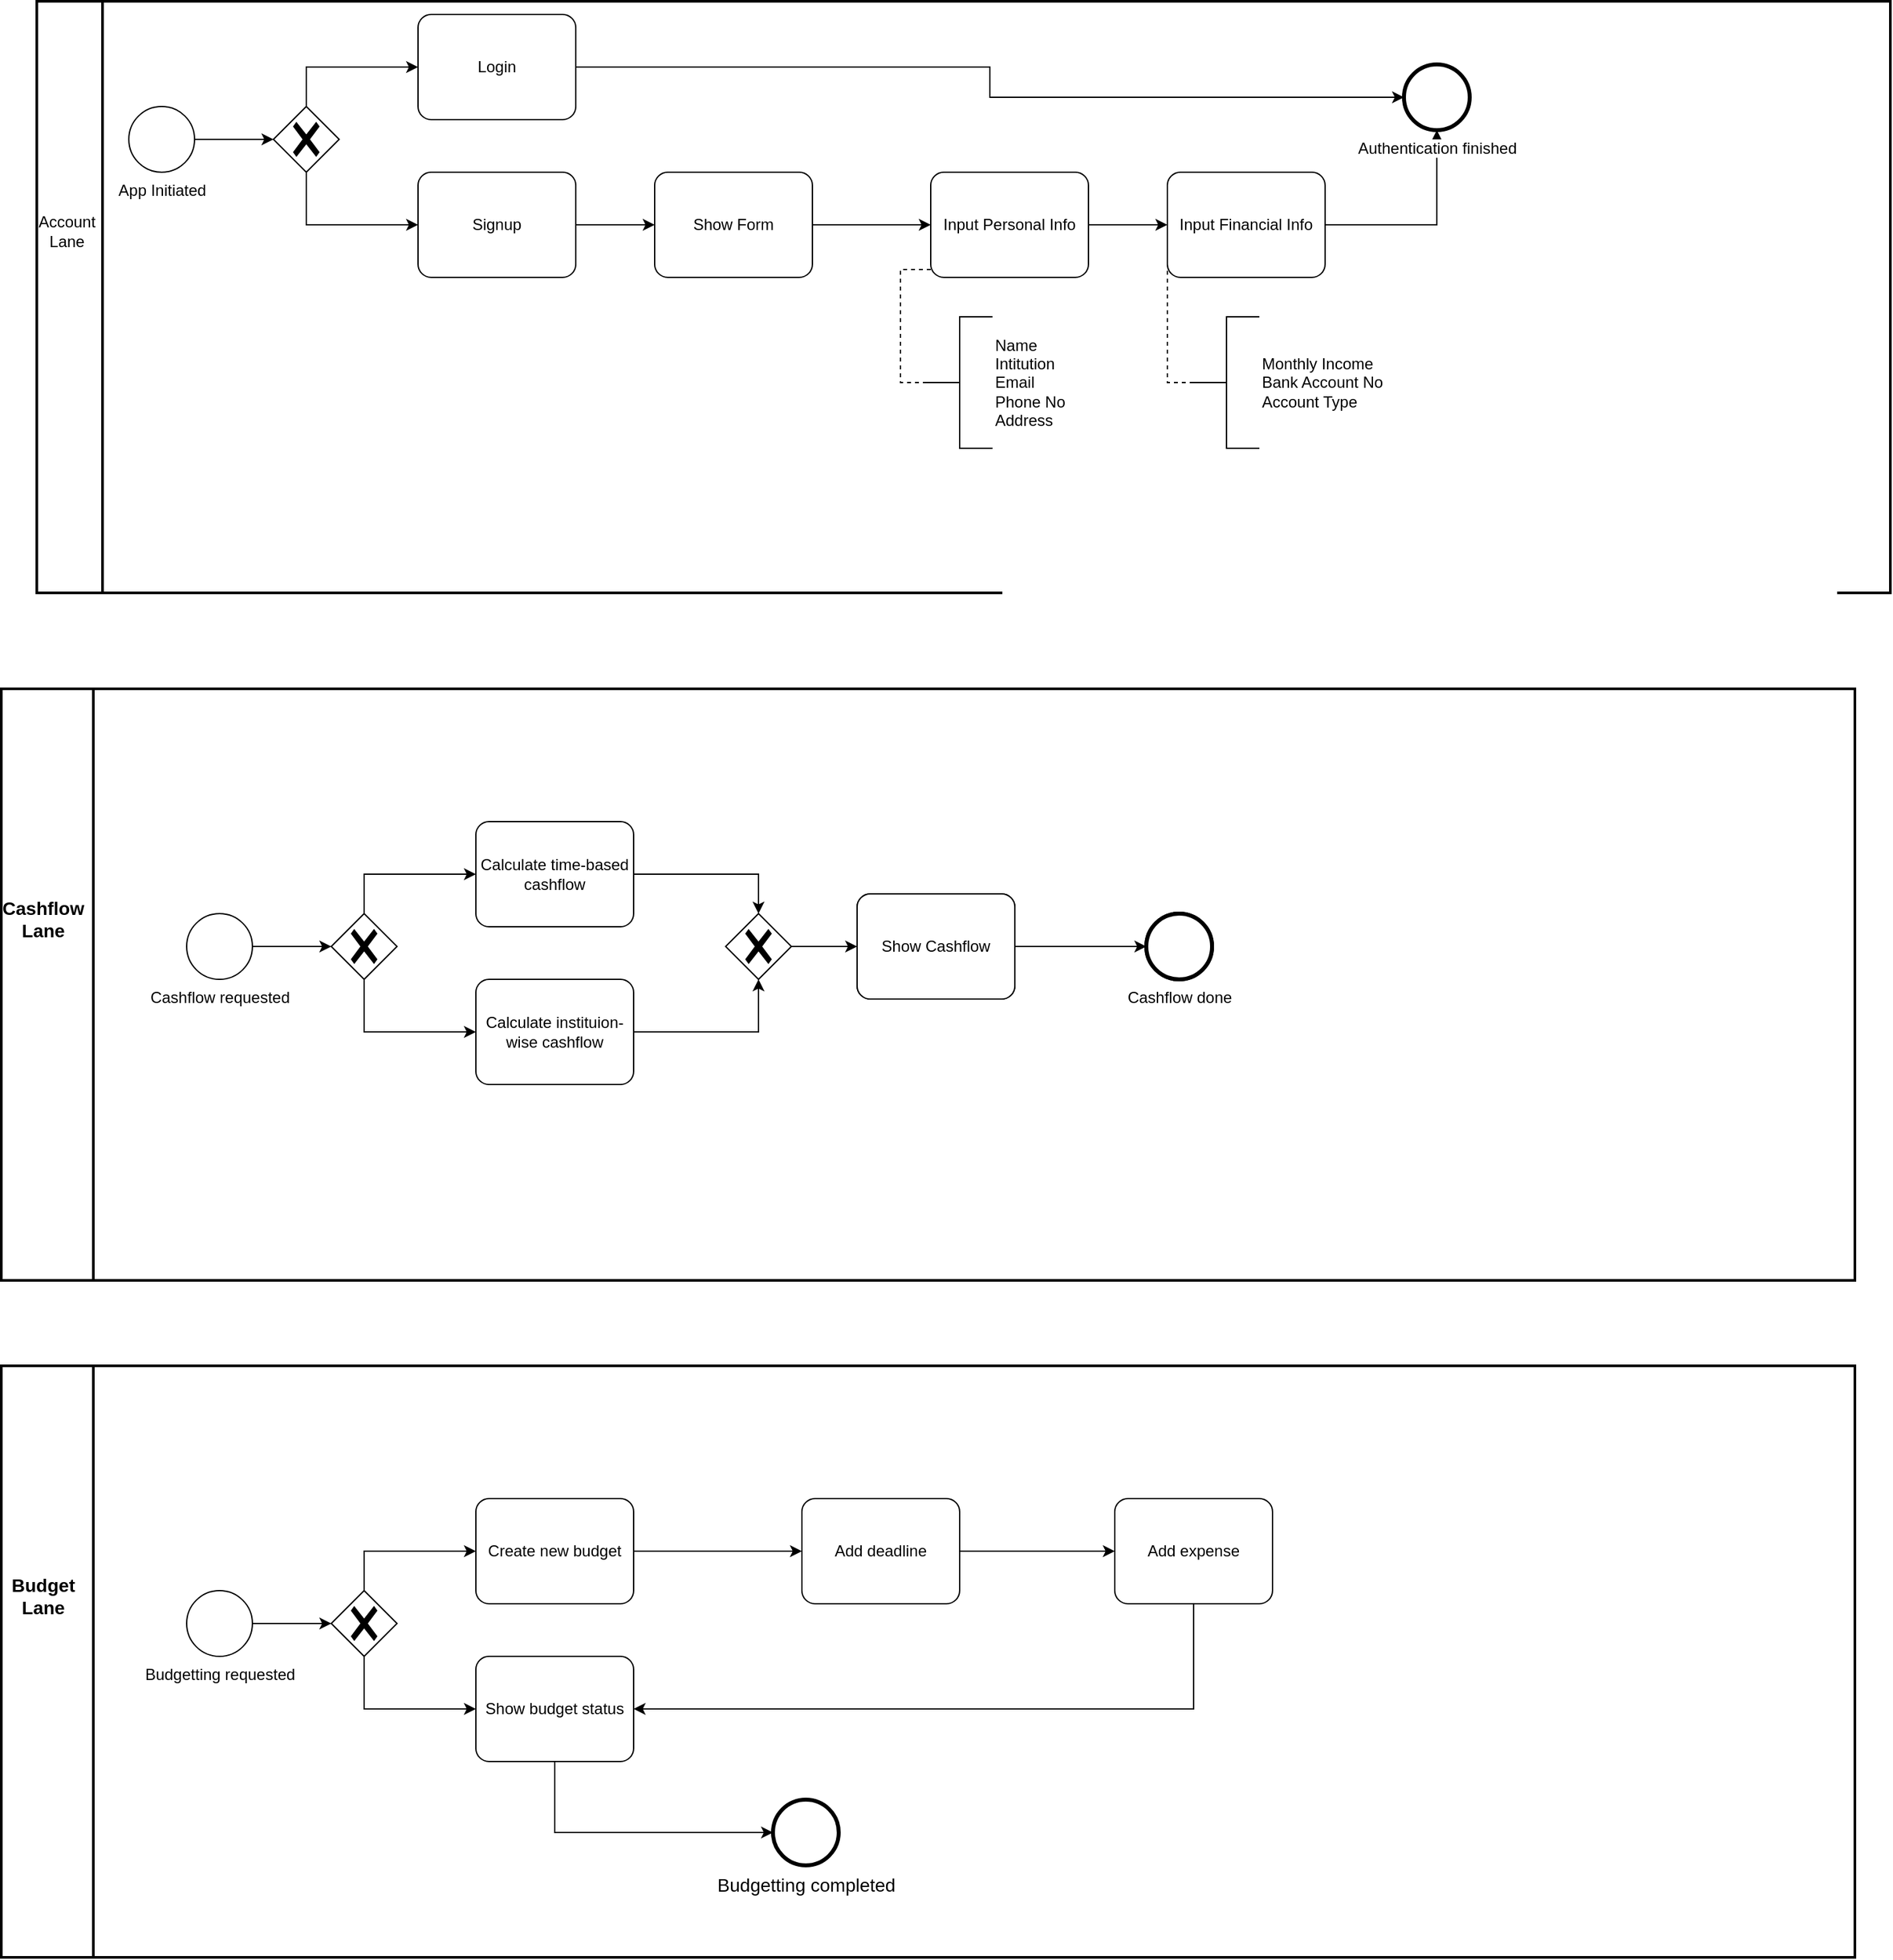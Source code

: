 <mxfile version="15.8.7" type="device" pages="4"><diagram id="prtHgNgQTEPvFCAcTncT" name="Page-1"><mxGraphModel dx="1296" dy="853" grid="1" gridSize="10" guides="1" tooltips="1" connect="1" arrows="1" fold="1" page="1" pageScale="1" pageWidth="827" pageHeight="1169" math="0" shadow="0"><root><mxCell id="0"/><mxCell id="1" parent="0"/><mxCell id="f6ZGimEutqx8IBIg0koH-1" value="" style="swimlane;html=1;startSize=50;fontStyle=0;collapsible=0;horizontal=0;swimlaneLine=1;swimlaneFillColor=#ffffff;strokeWidth=2;" parent="1" vertex="1"><mxGeometry x="90" y="62" width="1410" height="450" as="geometry"/></mxCell><mxCell id="f6ZGimEutqx8IBIg0koH-4" style="edgeStyle=orthogonalEdgeStyle;rounded=0;orthogonalLoop=1;jettySize=auto;html=1;exitX=1;exitY=0.5;exitDx=0;exitDy=0;exitPerimeter=0;" parent="f6ZGimEutqx8IBIg0koH-1" source="f6ZGimEutqx8IBIg0koH-2" target="f6ZGimEutqx8IBIg0koH-3" edge="1"><mxGeometry relative="1" as="geometry"/></mxCell><mxCell id="f6ZGimEutqx8IBIg0koH-2" value="App Initiated" style="points=[[0.145,0.145,0],[0.5,0,0],[0.855,0.145,0],[1,0.5,0],[0.855,0.855,0],[0.5,1,0],[0.145,0.855,0],[0,0.5,0]];shape=mxgraph.bpmn.event;html=1;verticalLabelPosition=bottom;labelBackgroundColor=#ffffff;verticalAlign=top;align=center;perimeter=ellipsePerimeter;outlineConnect=0;aspect=fixed;outline=standard;symbol=general;" parent="f6ZGimEutqx8IBIg0koH-1" vertex="1"><mxGeometry x="70" y="80" width="50" height="50" as="geometry"/></mxCell><mxCell id="f6ZGimEutqx8IBIg0koH-7" style="edgeStyle=orthogonalEdgeStyle;rounded=0;orthogonalLoop=1;jettySize=auto;html=1;exitX=0.5;exitY=0;exitDx=0;exitDy=0;exitPerimeter=0;entryX=0;entryY=0.5;entryDx=0;entryDy=0;entryPerimeter=0;" parent="f6ZGimEutqx8IBIg0koH-1" source="f6ZGimEutqx8IBIg0koH-3" target="f6ZGimEutqx8IBIg0koH-5" edge="1"><mxGeometry relative="1" as="geometry"/></mxCell><mxCell id="f6ZGimEutqx8IBIg0koH-8" style="edgeStyle=orthogonalEdgeStyle;rounded=0;orthogonalLoop=1;jettySize=auto;html=1;exitX=0.5;exitY=1;exitDx=0;exitDy=0;exitPerimeter=0;" parent="f6ZGimEutqx8IBIg0koH-1" source="f6ZGimEutqx8IBIg0koH-3" target="f6ZGimEutqx8IBIg0koH-6" edge="1"><mxGeometry relative="1" as="geometry"/></mxCell><mxCell id="f6ZGimEutqx8IBIg0koH-3" value="" style="points=[[0.25,0.25,0],[0.5,0,0],[0.75,0.25,0],[1,0.5,0],[0.75,0.75,0],[0.5,1,0],[0.25,0.75,0],[0,0.5,0]];shape=mxgraph.bpmn.gateway2;html=1;verticalLabelPosition=bottom;labelBackgroundColor=#ffffff;verticalAlign=top;align=center;perimeter=rhombusPerimeter;outlineConnect=0;outline=none;symbol=none;gwType=exclusive;" parent="f6ZGimEutqx8IBIg0koH-1" vertex="1"><mxGeometry x="180" y="80" width="50" height="50" as="geometry"/></mxCell><mxCell id="r00HqNgIHz_piWScx8EE-2" style="edgeStyle=orthogonalEdgeStyle;rounded=0;orthogonalLoop=1;jettySize=auto;html=1;exitX=1;exitY=0.5;exitDx=0;exitDy=0;exitPerimeter=0;entryX=0;entryY=0.5;entryDx=0;entryDy=0;entryPerimeter=0;" edge="1" parent="f6ZGimEutqx8IBIg0koH-1" source="f6ZGimEutqx8IBIg0koH-5" target="r00HqNgIHz_piWScx8EE-1"><mxGeometry relative="1" as="geometry"/></mxCell><mxCell id="f6ZGimEutqx8IBIg0koH-5" value="Login" style="points=[[0.25,0,0],[0.5,0,0],[0.75,0,0],[1,0.25,0],[1,0.5,0],[1,0.75,0],[0.75,1,0],[0.5,1,0],[0.25,1,0],[0,0.75,0],[0,0.5,0],[0,0.25,0]];shape=mxgraph.bpmn.task;whiteSpace=wrap;rectStyle=rounded;size=10;taskMarker=abstract;" parent="f6ZGimEutqx8IBIg0koH-1" vertex="1"><mxGeometry x="290" y="10" width="120" height="80" as="geometry"/></mxCell><mxCell id="f6ZGimEutqx8IBIg0koH-12" style="edgeStyle=orthogonalEdgeStyle;rounded=0;orthogonalLoop=1;jettySize=auto;html=1;exitX=1;exitY=0.5;exitDx=0;exitDy=0;exitPerimeter=0;entryX=0;entryY=0.5;entryDx=0;entryDy=0;entryPerimeter=0;" parent="f6ZGimEutqx8IBIg0koH-1" source="f6ZGimEutqx8IBIg0koH-6" target="f6ZGimEutqx8IBIg0koH-9" edge="1"><mxGeometry relative="1" as="geometry"/></mxCell><mxCell id="f6ZGimEutqx8IBIg0koH-6" value="Signup" style="points=[[0.25,0,0],[0.5,0,0],[0.75,0,0],[1,0.25,0],[1,0.5,0],[1,0.75,0],[0.75,1,0],[0.5,1,0],[0.25,1,0],[0,0.75,0],[0,0.5,0],[0,0.25,0]];shape=mxgraph.bpmn.task;whiteSpace=wrap;rectStyle=rounded;size=10;taskMarker=abstract;" parent="f6ZGimEutqx8IBIg0koH-1" vertex="1"><mxGeometry x="290" y="130" width="120" height="80" as="geometry"/></mxCell><mxCell id="f6ZGimEutqx8IBIg0koH-13" style="edgeStyle=orthogonalEdgeStyle;rounded=0;orthogonalLoop=1;jettySize=auto;html=1;exitX=1;exitY=0.5;exitDx=0;exitDy=0;exitPerimeter=0;entryX=0;entryY=0.5;entryDx=0;entryDy=0;entryPerimeter=0;" parent="f6ZGimEutqx8IBIg0koH-1" source="f6ZGimEutqx8IBIg0koH-9" target="f6ZGimEutqx8IBIg0koH-10" edge="1"><mxGeometry relative="1" as="geometry"/></mxCell><mxCell id="f6ZGimEutqx8IBIg0koH-9" value="Show Form" style="points=[[0.25,0,0],[0.5,0,0],[0.75,0,0],[1,0.25,0],[1,0.5,0],[1,0.75,0],[0.75,1,0],[0.5,1,0],[0.25,1,0],[0,0.75,0],[0,0.5,0],[0,0.25,0]];shape=mxgraph.bpmn.task;whiteSpace=wrap;rectStyle=rounded;size=10;taskMarker=abstract;" parent="f6ZGimEutqx8IBIg0koH-1" vertex="1"><mxGeometry x="470" y="130" width="120" height="80" as="geometry"/></mxCell><mxCell id="r00HqNgIHz_piWScx8EE-3" style="edgeStyle=orthogonalEdgeStyle;rounded=0;orthogonalLoop=1;jettySize=auto;html=1;exitX=1;exitY=0.5;exitDx=0;exitDy=0;exitPerimeter=0;entryX=0.5;entryY=1;entryDx=0;entryDy=0;entryPerimeter=0;" edge="1" parent="f6ZGimEutqx8IBIg0koH-1" source="f6ZGimEutqx8IBIg0koH-11" target="r00HqNgIHz_piWScx8EE-1"><mxGeometry relative="1" as="geometry"/></mxCell><mxCell id="f6ZGimEutqx8IBIg0koH-11" value="Input Financial Info" style="points=[[0.25,0,0],[0.5,0,0],[0.75,0,0],[1,0.25,0],[1,0.5,0],[1,0.75,0],[0.75,1,0],[0.5,1,0],[0.25,1,0],[0,0.75,0],[0,0.5,0],[0,0.25,0]];shape=mxgraph.bpmn.task;whiteSpace=wrap;rectStyle=rounded;size=10;taskMarker=abstract;" parent="f6ZGimEutqx8IBIg0koH-1" vertex="1"><mxGeometry x="860" y="130" width="120" height="80" as="geometry"/></mxCell><mxCell id="f6ZGimEutqx8IBIg0koH-14" style="edgeStyle=orthogonalEdgeStyle;rounded=0;orthogonalLoop=1;jettySize=auto;html=1;exitX=1;exitY=0.5;exitDx=0;exitDy=0;exitPerimeter=0;entryX=0;entryY=0.5;entryDx=0;entryDy=0;entryPerimeter=0;" parent="f6ZGimEutqx8IBIg0koH-1" source="f6ZGimEutqx8IBIg0koH-10" target="f6ZGimEutqx8IBIg0koH-11" edge="1"><mxGeometry relative="1" as="geometry"/></mxCell><mxCell id="f6ZGimEutqx8IBIg0koH-10" value="Input Personal Info" style="points=[[0.25,0,0],[0.5,0,0],[0.75,0,0],[1,0.25,0],[1,0.5,0],[1,0.75,0],[0.75,1,0],[0.5,1,0],[0.25,1,0],[0,0.75,0],[0,0.5,0],[0,0.25,0]];shape=mxgraph.bpmn.task;whiteSpace=wrap;rectStyle=rounded;size=10;taskMarker=abstract;" parent="f6ZGimEutqx8IBIg0koH-1" vertex="1"><mxGeometry x="680" y="130" width="120" height="80" as="geometry"/></mxCell><mxCell id="f6ZGimEutqx8IBIg0koH-17" style="edgeStyle=orthogonalEdgeStyle;rounded=0;orthogonalLoop=1;jettySize=auto;html=1;exitX=0;exitY=0.5;exitDx=0;exitDy=0;exitPerimeter=0;entryX=0;entryY=0.925;entryDx=0;entryDy=0;entryPerimeter=0;dashed=1;endArrow=none;endFill=0;" parent="f6ZGimEutqx8IBIg0koH-1" source="f6ZGimEutqx8IBIg0koH-15" target="f6ZGimEutqx8IBIg0koH-10" edge="1"><mxGeometry relative="1" as="geometry"/></mxCell><mxCell id="f6ZGimEutqx8IBIg0koH-15" value="Name&lt;br&gt;Intitution&lt;br&gt;Email&lt;br&gt;Phone No&lt;br&gt;Address" style="html=1;shape=mxgraph.flowchart.annotation_2;align=left;labelPosition=right;" parent="f6ZGimEutqx8IBIg0koH-1" vertex="1"><mxGeometry x="677" y="240" width="50" height="100" as="geometry"/></mxCell><mxCell id="f6ZGimEutqx8IBIg0koH-20" style="edgeStyle=orthogonalEdgeStyle;rounded=0;orthogonalLoop=1;jettySize=auto;html=1;exitX=0;exitY=0.5;exitDx=0;exitDy=0;exitPerimeter=0;entryX=0;entryY=0.913;entryDx=0;entryDy=0;entryPerimeter=0;dashed=1;endArrow=none;endFill=0;" parent="f6ZGimEutqx8IBIg0koH-1" source="f6ZGimEutqx8IBIg0koH-18" target="f6ZGimEutqx8IBIg0koH-11" edge="1"><mxGeometry relative="1" as="geometry"/></mxCell><mxCell id="f6ZGimEutqx8IBIg0koH-18" value="Monthly Income&lt;br&gt;Bank Account No&lt;br&gt;Account Type" style="html=1;shape=mxgraph.flowchart.annotation_2;align=left;labelPosition=right;" parent="f6ZGimEutqx8IBIg0koH-1" vertex="1"><mxGeometry x="880" y="240" width="50" height="100" as="geometry"/></mxCell><mxCell id="f6ZGimEutqx8IBIg0koH-21" value="Account Lane" style="text;html=1;strokeColor=none;fillColor=none;align=center;verticalAlign=middle;whiteSpace=wrap;rounded=0;" parent="f6ZGimEutqx8IBIg0koH-1" vertex="1"><mxGeometry x="-7" y="160" width="60" height="30" as="geometry"/></mxCell><mxCell id="r00HqNgIHz_piWScx8EE-1" value="Authentication finished" style="points=[[0.145,0.145,0],[0.5,0,0],[0.855,0.145,0],[1,0.5,0],[0.855,0.855,0],[0.5,1,0],[0.145,0.855,0],[0,0.5,0]];shape=mxgraph.bpmn.event;html=1;verticalLabelPosition=bottom;labelBackgroundColor=#ffffff;verticalAlign=top;align=center;perimeter=ellipsePerimeter;outlineConnect=0;aspect=fixed;outline=end;symbol=terminate2;" vertex="1" parent="f6ZGimEutqx8IBIg0koH-1"><mxGeometry x="1040" y="48" width="50" height="50" as="geometry"/></mxCell><mxCell id="f6ZGimEutqx8IBIg0koH-22" value="" style="swimlane;html=1;startSize=70;fontStyle=0;collapsible=0;horizontal=0;swimlaneLine=1;swimlaneFillColor=#ffffff;strokeWidth=2;" parent="1" vertex="1"><mxGeometry x="63" y="585" width="1410" height="450" as="geometry"/></mxCell><mxCell id="f6ZGimEutqx8IBIg0koH-23" style="edgeStyle=orthogonalEdgeStyle;rounded=0;orthogonalLoop=1;jettySize=auto;html=1;exitX=1;exitY=0.5;exitDx=0;exitDy=0;exitPerimeter=0;" parent="f6ZGimEutqx8IBIg0koH-22" source="f6ZGimEutqx8IBIg0koH-24" target="f6ZGimEutqx8IBIg0koH-27" edge="1"><mxGeometry relative="1" as="geometry"/></mxCell><mxCell id="f6ZGimEutqx8IBIg0koH-24" value="Cashflow requested" style="points=[[0.145,0.145,0],[0.5,0,0],[0.855,0.145,0],[1,0.5,0],[0.855,0.855,0],[0.5,1,0],[0.145,0.855,0],[0,0.5,0]];shape=mxgraph.bpmn.event;html=1;verticalLabelPosition=bottom;labelBackgroundColor=#ffffff;verticalAlign=top;align=center;perimeter=ellipsePerimeter;outlineConnect=0;aspect=fixed;outline=standard;symbol=general;" parent="f6ZGimEutqx8IBIg0koH-22" vertex="1"><mxGeometry x="141" y="171" width="50" height="50" as="geometry"/></mxCell><mxCell id="f6ZGimEutqx8IBIg0koH-25" style="edgeStyle=orthogonalEdgeStyle;rounded=0;orthogonalLoop=1;jettySize=auto;html=1;exitX=0.5;exitY=0;exitDx=0;exitDy=0;exitPerimeter=0;entryX=0;entryY=0.5;entryDx=0;entryDy=0;entryPerimeter=0;" parent="f6ZGimEutqx8IBIg0koH-22" source="f6ZGimEutqx8IBIg0koH-27" target="f6ZGimEutqx8IBIg0koH-28" edge="1"><mxGeometry relative="1" as="geometry"/></mxCell><mxCell id="f6ZGimEutqx8IBIg0koH-26" style="edgeStyle=orthogonalEdgeStyle;rounded=0;orthogonalLoop=1;jettySize=auto;html=1;exitX=0.5;exitY=1;exitDx=0;exitDy=0;exitPerimeter=0;" parent="f6ZGimEutqx8IBIg0koH-22" source="f6ZGimEutqx8IBIg0koH-27" target="f6ZGimEutqx8IBIg0koH-30" edge="1"><mxGeometry relative="1" as="geometry"/></mxCell><mxCell id="f6ZGimEutqx8IBIg0koH-27" value="" style="points=[[0.25,0.25,0],[0.5,0,0],[0.75,0.25,0],[1,0.5,0],[0.75,0.75,0],[0.5,1,0],[0.25,0.75,0],[0,0.5,0]];shape=mxgraph.bpmn.gateway2;html=1;verticalLabelPosition=bottom;labelBackgroundColor=#ffffff;verticalAlign=top;align=center;perimeter=rhombusPerimeter;outlineConnect=0;outline=none;symbol=none;gwType=exclusive;" parent="f6ZGimEutqx8IBIg0koH-22" vertex="1"><mxGeometry x="251" y="171" width="50" height="50" as="geometry"/></mxCell><mxCell id="HFzzI2wDw9cX-pb4Uciy-13" style="edgeStyle=orthogonalEdgeStyle;rounded=0;orthogonalLoop=1;jettySize=auto;html=1;exitX=1;exitY=0.5;exitDx=0;exitDy=0;exitPerimeter=0;entryX=0.5;entryY=0;entryDx=0;entryDy=0;entryPerimeter=0;" parent="f6ZGimEutqx8IBIg0koH-22" source="f6ZGimEutqx8IBIg0koH-28" target="HFzzI2wDw9cX-pb4Uciy-1" edge="1"><mxGeometry relative="1" as="geometry"/></mxCell><mxCell id="f6ZGimEutqx8IBIg0koH-28" value="Calculate time-based cashflow" style="points=[[0.25,0,0],[0.5,0,0],[0.75,0,0],[1,0.25,0],[1,0.5,0],[1,0.75,0],[0.75,1,0],[0.5,1,0],[0.25,1,0],[0,0.75,0],[0,0.5,0],[0,0.25,0]];shape=mxgraph.bpmn.task;whiteSpace=wrap;rectStyle=rounded;size=10;taskMarker=abstract;" parent="f6ZGimEutqx8IBIg0koH-22" vertex="1"><mxGeometry x="361" y="101" width="120" height="80" as="geometry"/></mxCell><mxCell id="HFzzI2wDw9cX-pb4Uciy-14" style="edgeStyle=orthogonalEdgeStyle;rounded=0;orthogonalLoop=1;jettySize=auto;html=1;exitX=1;exitY=0.5;exitDx=0;exitDy=0;exitPerimeter=0;entryX=0.5;entryY=1;entryDx=0;entryDy=0;entryPerimeter=0;" parent="f6ZGimEutqx8IBIg0koH-22" source="f6ZGimEutqx8IBIg0koH-30" target="HFzzI2wDw9cX-pb4Uciy-1" edge="1"><mxGeometry relative="1" as="geometry"/></mxCell><mxCell id="f6ZGimEutqx8IBIg0koH-30" value="Calculate instituion-wise cashflow" style="points=[[0.25,0,0],[0.5,0,0],[0.75,0,0],[1,0.25,0],[1,0.5,0],[1,0.75,0],[0.75,1,0],[0.5,1,0],[0.25,1,0],[0,0.75,0],[0,0.5,0],[0,0.25,0]];shape=mxgraph.bpmn.task;whiteSpace=wrap;rectStyle=rounded;size=10;taskMarker=abstract;" parent="f6ZGimEutqx8IBIg0koH-22" vertex="1"><mxGeometry x="361" y="221" width="120" height="80" as="geometry"/></mxCell><mxCell id="f6ZGimEutqx8IBIg0koH-40" value="Cashflow Lane" style="text;html=1;strokeColor=none;fillColor=none;align=center;verticalAlign=middle;whiteSpace=wrap;rounded=0;fontStyle=1;fontSize=14;" parent="f6ZGimEutqx8IBIg0koH-22" vertex="1"><mxGeometry x="2" y="160" width="60" height="30" as="geometry"/></mxCell><mxCell id="HFzzI2wDw9cX-pb4Uciy-16" style="edgeStyle=orthogonalEdgeStyle;rounded=0;orthogonalLoop=1;jettySize=auto;html=1;exitX=1;exitY=0.5;exitDx=0;exitDy=0;exitPerimeter=0;entryX=0;entryY=0.5;entryDx=0;entryDy=0;entryPerimeter=0;" parent="f6ZGimEutqx8IBIg0koH-22" source="HFzzI2wDw9cX-pb4Uciy-1" target="HFzzI2wDw9cX-pb4Uciy-15" edge="1"><mxGeometry relative="1" as="geometry"/></mxCell><mxCell id="HFzzI2wDw9cX-pb4Uciy-1" value="" style="points=[[0.25,0.25,0],[0.5,0,0],[0.75,0.25,0],[1,0.5,0],[0.75,0.75,0],[0.5,1,0],[0.25,0.75,0],[0,0.5,0]];shape=mxgraph.bpmn.gateway2;html=1;verticalLabelPosition=bottom;labelBackgroundColor=#ffffff;verticalAlign=top;align=center;perimeter=rhombusPerimeter;outlineConnect=0;outline=none;symbol=none;gwType=exclusive;" parent="f6ZGimEutqx8IBIg0koH-22" vertex="1"><mxGeometry x="551" y="171" width="50" height="50" as="geometry"/></mxCell><mxCell id="HFzzI2wDw9cX-pb4Uciy-19" style="edgeStyle=orthogonalEdgeStyle;rounded=0;orthogonalLoop=1;jettySize=auto;html=1;exitX=1;exitY=0.5;exitDx=0;exitDy=0;exitPerimeter=0;entryX=0;entryY=0.5;entryDx=0;entryDy=0;entryPerimeter=0;" parent="f6ZGimEutqx8IBIg0koH-22" source="HFzzI2wDw9cX-pb4Uciy-15" target="HFzzI2wDw9cX-pb4Uciy-17" edge="1"><mxGeometry relative="1" as="geometry"/></mxCell><mxCell id="HFzzI2wDw9cX-pb4Uciy-15" value="Show Cashflow" style="points=[[0.25,0,0],[0.5,0,0],[0.75,0,0],[1,0.25,0],[1,0.5,0],[1,0.75,0],[0.75,1,0],[0.5,1,0],[0.25,1,0],[0,0.75,0],[0,0.5,0],[0,0.25,0]];shape=mxgraph.bpmn.task;whiteSpace=wrap;rectStyle=rounded;size=10;taskMarker=abstract;" parent="f6ZGimEutqx8IBIg0koH-22" vertex="1"><mxGeometry x="651" y="156" width="120" height="80" as="geometry"/></mxCell><mxCell id="HFzzI2wDw9cX-pb4Uciy-17" value="" style="points=[[0.145,0.145,0],[0.5,0,0],[0.855,0.145,0],[1,0.5,0],[0.855,0.855,0],[0.5,1,0],[0.145,0.855,0],[0,0.5,0]];shape=mxgraph.bpmn.event;html=1;verticalLabelPosition=bottom;labelBackgroundColor=#ffffff;verticalAlign=top;align=center;perimeter=ellipsePerimeter;outlineConnect=0;aspect=fixed;outline=end;symbol=terminate2;" parent="f6ZGimEutqx8IBIg0koH-22" vertex="1"><mxGeometry x="871" y="171" width="50" height="50" as="geometry"/></mxCell><mxCell id="EDQpm0wDz03QCLxcCXpa-1" value="Show Cashflow" style="points=[[0.25,0,0],[0.5,0,0],[0.75,0,0],[1,0.25,0],[1,0.5,0],[1,0.75,0],[0.75,1,0],[0.5,1,0],[0.25,1,0],[0,0.75,0],[0,0.5,0],[0,0.25,0]];shape=mxgraph.bpmn.task;whiteSpace=wrap;rectStyle=rounded;size=10;taskMarker=abstract;" parent="f6ZGimEutqx8IBIg0koH-22" vertex="1"><mxGeometry x="651" y="156" width="120" height="80" as="geometry"/></mxCell><mxCell id="EDQpm0wDz03QCLxcCXpa-2" value="Cashflow done" style="points=[[0.145,0.145,0],[0.5,0,0],[0.855,0.145,0],[1,0.5,0],[0.855,0.855,0],[0.5,1,0],[0.145,0.855,0],[0,0.5,0]];shape=mxgraph.bpmn.event;html=1;verticalLabelPosition=bottom;labelBackgroundColor=#ffffff;verticalAlign=top;align=center;perimeter=ellipsePerimeter;outlineConnect=0;aspect=fixed;outline=end;symbol=terminate2;" parent="f6ZGimEutqx8IBIg0koH-22" vertex="1"><mxGeometry x="871" y="171" width="50" height="50" as="geometry"/></mxCell><mxCell id="HFzzI2wDw9cX-pb4Uciy-20" value="" style="swimlane;html=1;startSize=70;fontStyle=0;collapsible=0;horizontal=0;swimlaneLine=1;swimlaneFillColor=#ffffff;strokeWidth=2;" parent="1" vertex="1"><mxGeometry x="63" y="1100" width="1410" height="450" as="geometry"/></mxCell><mxCell id="HFzzI2wDw9cX-pb4Uciy-21" style="edgeStyle=orthogonalEdgeStyle;rounded=0;orthogonalLoop=1;jettySize=auto;html=1;exitX=1;exitY=0.5;exitDx=0;exitDy=0;exitPerimeter=0;" parent="HFzzI2wDw9cX-pb4Uciy-20" source="HFzzI2wDw9cX-pb4Uciy-22" target="HFzzI2wDw9cX-pb4Uciy-25" edge="1"><mxGeometry relative="1" as="geometry"/></mxCell><mxCell id="HFzzI2wDw9cX-pb4Uciy-22" value="Budgetting requested" style="points=[[0.145,0.145,0],[0.5,0,0],[0.855,0.145,0],[1,0.5,0],[0.855,0.855,0],[0.5,1,0],[0.145,0.855,0],[0,0.5,0]];shape=mxgraph.bpmn.event;html=1;verticalLabelPosition=bottom;labelBackgroundColor=#ffffff;verticalAlign=top;align=center;perimeter=ellipsePerimeter;outlineConnect=0;aspect=fixed;outline=standard;symbol=general;" parent="HFzzI2wDw9cX-pb4Uciy-20" vertex="1"><mxGeometry x="141" y="171" width="50" height="50" as="geometry"/></mxCell><mxCell id="HFzzI2wDw9cX-pb4Uciy-23" style="edgeStyle=orthogonalEdgeStyle;rounded=0;orthogonalLoop=1;jettySize=auto;html=1;exitX=0.5;exitY=0;exitDx=0;exitDy=0;exitPerimeter=0;entryX=0;entryY=0.5;entryDx=0;entryDy=0;entryPerimeter=0;" parent="HFzzI2wDw9cX-pb4Uciy-20" source="HFzzI2wDw9cX-pb4Uciy-25" target="HFzzI2wDw9cX-pb4Uciy-27" edge="1"><mxGeometry relative="1" as="geometry"/></mxCell><mxCell id="HFzzI2wDw9cX-pb4Uciy-24" style="edgeStyle=orthogonalEdgeStyle;rounded=0;orthogonalLoop=1;jettySize=auto;html=1;exitX=0.5;exitY=1;exitDx=0;exitDy=0;exitPerimeter=0;" parent="HFzzI2wDw9cX-pb4Uciy-20" source="HFzzI2wDw9cX-pb4Uciy-25" target="HFzzI2wDw9cX-pb4Uciy-29" edge="1"><mxGeometry relative="1" as="geometry"/></mxCell><mxCell id="HFzzI2wDw9cX-pb4Uciy-25" value="" style="points=[[0.25,0.25,0],[0.5,0,0],[0.75,0.25,0],[1,0.5,0],[0.75,0.75,0],[0.5,1,0],[0.25,0.75,0],[0,0.5,0]];shape=mxgraph.bpmn.gateway2;html=1;verticalLabelPosition=bottom;labelBackgroundColor=#ffffff;verticalAlign=top;align=center;perimeter=rhombusPerimeter;outlineConnect=0;outline=none;symbol=none;gwType=exclusive;" parent="HFzzI2wDw9cX-pb4Uciy-20" vertex="1"><mxGeometry x="251" y="171" width="50" height="50" as="geometry"/></mxCell><mxCell id="0KWT1ObN6xThpa2p5qDz-1" style="edgeStyle=orthogonalEdgeStyle;rounded=0;orthogonalLoop=1;jettySize=auto;html=1;exitX=1;exitY=0.5;exitDx=0;exitDy=0;exitPerimeter=0;entryX=0;entryY=0.5;entryDx=0;entryDy=0;entryPerimeter=0;fontSize=14;" parent="HFzzI2wDw9cX-pb4Uciy-20" source="HFzzI2wDw9cX-pb4Uciy-27" target="HFzzI2wDw9cX-pb4Uciy-40" edge="1"><mxGeometry relative="1" as="geometry"/></mxCell><mxCell id="HFzzI2wDw9cX-pb4Uciy-27" value="Create new budget" style="points=[[0.25,0,0],[0.5,0,0],[0.75,0,0],[1,0.25,0],[1,0.5,0],[1,0.75,0],[0.75,1,0],[0.5,1,0],[0.25,1,0],[0,0.75,0],[0,0.5,0],[0,0.25,0]];shape=mxgraph.bpmn.task;whiteSpace=wrap;rectStyle=rounded;size=10;taskMarker=abstract;" parent="HFzzI2wDw9cX-pb4Uciy-20" vertex="1"><mxGeometry x="361" y="101" width="120" height="80" as="geometry"/></mxCell><mxCell id="HFzzI2wDw9cX-pb4Uciy-46" style="edgeStyle=orthogonalEdgeStyle;rounded=0;orthogonalLoop=1;jettySize=auto;html=1;exitX=0.5;exitY=1;exitDx=0;exitDy=0;exitPerimeter=0;entryX=0;entryY=0.5;entryDx=0;entryDy=0;entryPerimeter=0;fontSize=14;" parent="HFzzI2wDw9cX-pb4Uciy-20" source="HFzzI2wDw9cX-pb4Uciy-29" target="HFzzI2wDw9cX-pb4Uciy-45" edge="1"><mxGeometry relative="1" as="geometry"/></mxCell><mxCell id="HFzzI2wDw9cX-pb4Uciy-29" value="Show budget status" style="points=[[0.25,0,0],[0.5,0,0],[0.75,0,0],[1,0.25,0],[1,0.5,0],[1,0.75,0],[0.75,1,0],[0.5,1,0],[0.25,1,0],[0,0.75,0],[0,0.5,0],[0,0.25,0]];shape=mxgraph.bpmn.task;whiteSpace=wrap;rectStyle=rounded;size=10;taskMarker=abstract;" parent="HFzzI2wDw9cX-pb4Uciy-20" vertex="1"><mxGeometry x="361" y="221" width="120" height="80" as="geometry"/></mxCell><mxCell id="HFzzI2wDw9cX-pb4Uciy-30" value="Budget&lt;br&gt;Lane" style="text;html=1;strokeColor=none;fillColor=none;align=center;verticalAlign=middle;whiteSpace=wrap;rounded=0;fontStyle=1;fontSize=14;" parent="HFzzI2wDw9cX-pb4Uciy-20" vertex="1"><mxGeometry x="2" y="160" width="60" height="30" as="geometry"/></mxCell><mxCell id="0KWT1ObN6xThpa2p5qDz-2" style="edgeStyle=orthogonalEdgeStyle;rounded=0;orthogonalLoop=1;jettySize=auto;html=1;exitX=1;exitY=0.5;exitDx=0;exitDy=0;exitPerimeter=0;entryX=0;entryY=0.5;entryDx=0;entryDy=0;entryPerimeter=0;fontSize=14;" parent="HFzzI2wDw9cX-pb4Uciy-20" source="HFzzI2wDw9cX-pb4Uciy-40" target="HFzzI2wDw9cX-pb4Uciy-41" edge="1"><mxGeometry relative="1" as="geometry"/></mxCell><mxCell id="HFzzI2wDw9cX-pb4Uciy-40" value="Add deadline" style="points=[[0.25,0,0],[0.5,0,0],[0.75,0,0],[1,0.25,0],[1,0.5,0],[1,0.75,0],[0.75,1,0],[0.5,1,0],[0.25,1,0],[0,0.75,0],[0,0.5,0],[0,0.25,0]];shape=mxgraph.bpmn.task;whiteSpace=wrap;rectStyle=rounded;size=10;taskMarker=abstract;" parent="HFzzI2wDw9cX-pb4Uciy-20" vertex="1"><mxGeometry x="609" y="101" width="120" height="80" as="geometry"/></mxCell><mxCell id="HFzzI2wDw9cX-pb4Uciy-44" style="edgeStyle=orthogonalEdgeStyle;rounded=0;orthogonalLoop=1;jettySize=auto;html=1;exitX=0.5;exitY=1;exitDx=0;exitDy=0;exitPerimeter=0;entryX=1;entryY=0.5;entryDx=0;entryDy=0;entryPerimeter=0;fontSize=14;" parent="HFzzI2wDw9cX-pb4Uciy-20" source="HFzzI2wDw9cX-pb4Uciy-41" target="HFzzI2wDw9cX-pb4Uciy-29" edge="1"><mxGeometry relative="1" as="geometry"/></mxCell><mxCell id="HFzzI2wDw9cX-pb4Uciy-41" value="Add expense" style="points=[[0.25,0,0],[0.5,0,0],[0.75,0,0],[1,0.25,0],[1,0.5,0],[1,0.75,0],[0.75,1,0],[0.5,1,0],[0.25,1,0],[0,0.75,0],[0,0.5,0],[0,0.25,0]];shape=mxgraph.bpmn.task;whiteSpace=wrap;rectStyle=rounded;size=10;taskMarker=abstract;" parent="HFzzI2wDw9cX-pb4Uciy-20" vertex="1"><mxGeometry x="847" y="101" width="120" height="80" as="geometry"/></mxCell><mxCell id="HFzzI2wDw9cX-pb4Uciy-45" value="Budgetting completed" style="points=[[0.145,0.145,0],[0.5,0,0],[0.855,0.145,0],[1,0.5,0],[0.855,0.855,0],[0.5,1,0],[0.145,0.855,0],[0,0.5,0]];shape=mxgraph.bpmn.event;html=1;verticalLabelPosition=bottom;labelBackgroundColor=#ffffff;verticalAlign=top;align=center;perimeter=ellipsePerimeter;outlineConnect=0;aspect=fixed;outline=end;symbol=terminate2;fontSize=14;" parent="HFzzI2wDw9cX-pb4Uciy-20" vertex="1"><mxGeometry x="587" y="330" width="50" height="50" as="geometry"/></mxCell></root></mxGraphModel></diagram><diagram id="N67-eCRMxNYFmGK3k7uW" name="Page-2"><mxGraphModel dx="1574" dy="1036" grid="1" gridSize="10" guides="1" tooltips="1" connect="1" arrows="1" fold="1" page="1" pageScale="1" pageWidth="827" pageHeight="1169" math="0" shadow="0"><root><mxCell id="YH1w-HvDdu8RtvTHP8yA-0"/><mxCell id="YH1w-HvDdu8RtvTHP8yA-1" parent="YH1w-HvDdu8RtvTHP8yA-0"/><mxCell id="onUv38cKRq31VEm11sjW-0" value="" style="swimlane;html=1;startSize=70;fontStyle=0;collapsible=0;horizontal=0;swimlaneLine=1;swimlaneFillColor=#ffffff;strokeWidth=2;" parent="YH1w-HvDdu8RtvTHP8yA-1" vertex="1"><mxGeometry x="60" y="530" width="1410" height="450" as="geometry"/></mxCell><mxCell id="onUv38cKRq31VEm11sjW-1" style="edgeStyle=orthogonalEdgeStyle;rounded=0;orthogonalLoop=1;jettySize=auto;html=1;exitX=1;exitY=0.5;exitDx=0;exitDy=0;exitPerimeter=0;" parent="onUv38cKRq31VEm11sjW-0" source="onUv38cKRq31VEm11sjW-2" target="onUv38cKRq31VEm11sjW-5" edge="1"><mxGeometry relative="1" as="geometry"/></mxCell><mxCell id="onUv38cKRq31VEm11sjW-2" value="Expense requested" style="points=[[0.145,0.145,0],[0.5,0,0],[0.855,0.145,0],[1,0.5,0],[0.855,0.855,0],[0.5,1,0],[0.145,0.855,0],[0,0.5,0]];shape=mxgraph.bpmn.event;html=1;verticalLabelPosition=bottom;labelBackgroundColor=#ffffff;verticalAlign=top;align=center;perimeter=ellipsePerimeter;outlineConnect=0;aspect=fixed;outline=standard;symbol=general;" parent="onUv38cKRq31VEm11sjW-0" vertex="1"><mxGeometry x="141" y="171" width="50" height="50" as="geometry"/></mxCell><mxCell id="onUv38cKRq31VEm11sjW-3" style="edgeStyle=orthogonalEdgeStyle;rounded=0;orthogonalLoop=1;jettySize=auto;html=1;exitX=0.5;exitY=0;exitDx=0;exitDy=0;exitPerimeter=0;entryX=0;entryY=0.5;entryDx=0;entryDy=0;entryPerimeter=0;" parent="onUv38cKRq31VEm11sjW-0" source="onUv38cKRq31VEm11sjW-5" target="onUv38cKRq31VEm11sjW-7" edge="1"><mxGeometry relative="1" as="geometry"/></mxCell><mxCell id="onUv38cKRq31VEm11sjW-4" style="edgeStyle=orthogonalEdgeStyle;rounded=0;orthogonalLoop=1;jettySize=auto;html=1;exitX=0.5;exitY=1;exitDx=0;exitDy=0;exitPerimeter=0;" parent="onUv38cKRq31VEm11sjW-0" source="onUv38cKRq31VEm11sjW-5" target="onUv38cKRq31VEm11sjW-9" edge="1"><mxGeometry relative="1" as="geometry"/></mxCell><mxCell id="onUv38cKRq31VEm11sjW-5" value="" style="points=[[0.25,0.25,0],[0.5,0,0],[0.75,0.25,0],[1,0.5,0],[0.75,0.75,0],[0.5,1,0],[0.25,0.75,0],[0,0.5,0]];shape=mxgraph.bpmn.gateway2;html=1;verticalLabelPosition=bottom;labelBackgroundColor=#ffffff;verticalAlign=top;align=center;perimeter=rhombusPerimeter;outlineConnect=0;outline=none;symbol=none;gwType=exclusive;" parent="onUv38cKRq31VEm11sjW-0" vertex="1"><mxGeometry x="251" y="171" width="50" height="50" as="geometry"/></mxCell><mxCell id="cillJOd1Yb0R7HfGOu2_-0" style="edgeStyle=orthogonalEdgeStyle;rounded=0;orthogonalLoop=1;jettySize=auto;html=1;exitX=1;exitY=0.5;exitDx=0;exitDy=0;exitPerimeter=0;entryX=0;entryY=0.5;entryDx=0;entryDy=0;entryPerimeter=0;fontSize=14;" parent="onUv38cKRq31VEm11sjW-0" source="onUv38cKRq31VEm11sjW-7" target="onUv38cKRq31VEm11sjW-14" edge="1"><mxGeometry relative="1" as="geometry"/></mxCell><mxCell id="onUv38cKRq31VEm11sjW-7" value="Create new expense" style="points=[[0.25,0,0],[0.5,0,0],[0.75,0,0],[1,0.25,0],[1,0.5,0],[1,0.75,0],[0.75,1,0],[0.5,1,0],[0.25,1,0],[0,0.75,0],[0,0.5,0],[0,0.25,0]];shape=mxgraph.bpmn.task;whiteSpace=wrap;rectStyle=rounded;size=10;taskMarker=abstract;" parent="onUv38cKRq31VEm11sjW-0" vertex="1"><mxGeometry x="361" y="101" width="120" height="80" as="geometry"/></mxCell><mxCell id="onUv38cKRq31VEm11sjW-8" style="edgeStyle=orthogonalEdgeStyle;rounded=0;orthogonalLoop=1;jettySize=auto;html=1;exitX=0.5;exitY=1;exitDx=0;exitDy=0;exitPerimeter=0;entryX=0;entryY=0.5;entryDx=0;entryDy=0;entryPerimeter=0;fontSize=14;" parent="onUv38cKRq31VEm11sjW-0" source="onUv38cKRq31VEm11sjW-9" target="onUv38cKRq31VEm11sjW-17" edge="1"><mxGeometry relative="1" as="geometry"/></mxCell><mxCell id="onUv38cKRq31VEm11sjW-9" value="Show expense status" style="points=[[0.25,0,0],[0.5,0,0],[0.75,0,0],[1,0.25,0],[1,0.5,0],[1,0.75,0],[0.75,1,0],[0.5,1,0],[0.25,1,0],[0,0.75,0],[0,0.5,0],[0,0.25,0]];shape=mxgraph.bpmn.task;whiteSpace=wrap;rectStyle=rounded;size=10;taskMarker=abstract;" parent="onUv38cKRq31VEm11sjW-0" vertex="1"><mxGeometry x="361" y="221" width="120" height="80" as="geometry"/></mxCell><mxCell id="onUv38cKRq31VEm11sjW-10" value="Expense&lt;br&gt;Lane" style="text;html=1;strokeColor=none;fillColor=none;align=center;verticalAlign=middle;whiteSpace=wrap;rounded=0;fontStyle=1;fontSize=14;" parent="onUv38cKRq31VEm11sjW-0" vertex="1"><mxGeometry x="2" y="160" width="60" height="30" as="geometry"/></mxCell><mxCell id="cillJOd1Yb0R7HfGOu2_-11" style="edgeStyle=orthogonalEdgeStyle;rounded=0;orthogonalLoop=1;jettySize=auto;html=1;exitX=1;exitY=0.5;exitDx=0;exitDy=0;exitPerimeter=0;entryX=0;entryY=0.5;entryDx=0;entryDy=0;entryPerimeter=0;fontSize=14;" parent="onUv38cKRq31VEm11sjW-0" source="onUv38cKRq31VEm11sjW-14" target="cillJOd1Yb0R7HfGOu2_-1" edge="1"><mxGeometry relative="1" as="geometry"/></mxCell><mxCell id="onUv38cKRq31VEm11sjW-14" value="Select category" style="points=[[0.25,0,0],[0.5,0,0],[0.75,0,0],[1,0.25,0],[1,0.5,0],[1,0.75,0],[0.75,1,0],[0.5,1,0],[0.25,1,0],[0,0.75,0],[0,0.5,0],[0,0.25,0]];shape=mxgraph.bpmn.task;whiteSpace=wrap;rectStyle=rounded;size=10;taskMarker=abstract;" parent="onUv38cKRq31VEm11sjW-0" vertex="1"><mxGeometry x="587" y="101" width="120" height="80" as="geometry"/></mxCell><mxCell id="onUv38cKRq31VEm11sjW-17" value="Expense completed" style="points=[[0.145,0.145,0],[0.5,0,0],[0.855,0.145,0],[1,0.5,0],[0.855,0.855,0],[0.5,1,0],[0.145,0.855,0],[0,0.5,0]];shape=mxgraph.bpmn.event;html=1;verticalLabelPosition=bottom;labelBackgroundColor=#ffffff;verticalAlign=top;align=center;perimeter=ellipsePerimeter;outlineConnect=0;aspect=fixed;outline=end;symbol=terminate2;fontSize=14;" parent="onUv38cKRq31VEm11sjW-0" vertex="1"><mxGeometry x="587" y="330" width="50" height="50" as="geometry"/></mxCell><mxCell id="cillJOd1Yb0R7HfGOu2_-5" style="edgeStyle=orthogonalEdgeStyle;rounded=0;orthogonalLoop=1;jettySize=auto;html=1;exitX=0.5;exitY=0;exitDx=0;exitDy=0;exitPerimeter=0;entryX=0;entryY=0.5;entryDx=0;entryDy=0;entryPerimeter=0;fontSize=14;" parent="onUv38cKRq31VEm11sjW-0" source="cillJOd1Yb0R7HfGOu2_-1" target="cillJOd1Yb0R7HfGOu2_-3" edge="1"><mxGeometry relative="1" as="geometry"/></mxCell><mxCell id="cillJOd1Yb0R7HfGOu2_-7" style="edgeStyle=orthogonalEdgeStyle;rounded=0;orthogonalLoop=1;jettySize=auto;html=1;exitX=0.5;exitY=1;exitDx=0;exitDy=0;exitPerimeter=0;entryX=0;entryY=0.5;entryDx=0;entryDy=0;entryPerimeter=0;fontSize=14;" parent="onUv38cKRq31VEm11sjW-0" source="cillJOd1Yb0R7HfGOu2_-1" target="cillJOd1Yb0R7HfGOu2_-4" edge="1"><mxGeometry relative="1" as="geometry"/></mxCell><mxCell id="cillJOd1Yb0R7HfGOu2_-1" value="" style="points=[[0.25,0.25,0],[0.5,0,0],[0.75,0.25,0],[1,0.5,0],[0.75,0.75,0],[0.5,1,0],[0.25,0.75,0],[0,0.5,0]];shape=mxgraph.bpmn.gateway2;html=1;verticalLabelPosition=bottom;labelBackgroundColor=#ffffff;verticalAlign=top;align=center;perimeter=rhombusPerimeter;outlineConnect=0;outline=end;symbol=general;fontSize=14;" parent="onUv38cKRq31VEm11sjW-0" vertex="1"><mxGeometry x="760" y="116" width="50" height="50" as="geometry"/></mxCell><mxCell id="cillJOd1Yb0R7HfGOu2_-12" style="edgeStyle=orthogonalEdgeStyle;rounded=0;orthogonalLoop=1;jettySize=auto;html=1;exitX=1;exitY=0.5;exitDx=0;exitDy=0;exitPerimeter=0;entryX=0.5;entryY=0;entryDx=0;entryDy=0;entryPerimeter=0;fontSize=14;" parent="onUv38cKRq31VEm11sjW-0" source="cillJOd1Yb0R7HfGOu2_-3" target="cillJOd1Yb0R7HfGOu2_-10" edge="1"><mxGeometry relative="1" as="geometry"/></mxCell><mxCell id="cillJOd1Yb0R7HfGOu2_-3" value="Time-based category" style="points=[[0.25,0,0],[0.5,0,0],[0.75,0,0],[1,0.25,0],[1,0.5,0],[1,0.75,0],[0.75,1,0],[0.5,1,0],[0.25,1,0],[0,0.75,0],[0,0.5,0],[0,0.25,0]];shape=mxgraph.bpmn.task;whiteSpace=wrap;rectStyle=rounded;size=10;taskMarker=abstract;fontSize=14;" parent="onUv38cKRq31VEm11sjW-0" vertex="1"><mxGeometry x="860" y="25" width="120" height="80" as="geometry"/></mxCell><mxCell id="cillJOd1Yb0R7HfGOu2_-13" style="edgeStyle=orthogonalEdgeStyle;rounded=0;orthogonalLoop=1;jettySize=auto;html=1;exitX=1;exitY=0.5;exitDx=0;exitDy=0;exitPerimeter=0;entryX=0.5;entryY=1;entryDx=0;entryDy=0;entryPerimeter=0;fontSize=14;" parent="onUv38cKRq31VEm11sjW-0" source="cillJOd1Yb0R7HfGOu2_-4" target="cillJOd1Yb0R7HfGOu2_-10" edge="1"><mxGeometry relative="1" as="geometry"/></mxCell><mxCell id="cillJOd1Yb0R7HfGOu2_-4" value="Institution category" style="points=[[0.25,0,0],[0.5,0,0],[0.75,0,0],[1,0.25,0],[1,0.5,0],[1,0.75,0],[0.75,1,0],[0.5,1,0],[0.25,1,0],[0,0.75,0],[0,0.5,0],[0,0.25,0]];shape=mxgraph.bpmn.task;whiteSpace=wrap;rectStyle=rounded;size=10;taskMarker=abstract;fontSize=14;" parent="onUv38cKRq31VEm11sjW-0" vertex="1"><mxGeometry x="860" y="156" width="120" height="80" as="geometry"/></mxCell><mxCell id="cillJOd1Yb0R7HfGOu2_-15" style="edgeStyle=orthogonalEdgeStyle;rounded=0;orthogonalLoop=1;jettySize=auto;html=1;exitX=0.5;exitY=1;exitDx=0;exitDy=0;exitPerimeter=0;entryX=1;entryY=0.5;entryDx=0;entryDy=0;entryPerimeter=0;fontSize=14;" parent="onUv38cKRq31VEm11sjW-0" source="cillJOd1Yb0R7HfGOu2_-8" target="onUv38cKRq31VEm11sjW-9" edge="1"><mxGeometry relative="1" as="geometry"/></mxCell><mxCell id="cillJOd1Yb0R7HfGOu2_-8" value="Save new expense" style="points=[[0.25,0,0],[0.5,0,0],[0.75,0,0],[1,0.25,0],[1,0.5,0],[1,0.75,0],[0.75,1,0],[0.5,1,0],[0.25,1,0],[0,0.75,0],[0,0.5,0],[0,0.25,0]];shape=mxgraph.bpmn.task;whiteSpace=wrap;rectStyle=rounded;size=10;taskMarker=abstract;fontSize=14;" parent="onUv38cKRq31VEm11sjW-0" vertex="1"><mxGeometry x="1161" y="95" width="120" height="80" as="geometry"/></mxCell><mxCell id="cillJOd1Yb0R7HfGOu2_-14" style="edgeStyle=orthogonalEdgeStyle;rounded=0;orthogonalLoop=1;jettySize=auto;html=1;exitX=1;exitY=0.5;exitDx=0;exitDy=0;exitPerimeter=0;entryX=0;entryY=0.5;entryDx=0;entryDy=0;entryPerimeter=0;fontSize=14;" parent="onUv38cKRq31VEm11sjW-0" source="cillJOd1Yb0R7HfGOu2_-10" target="cillJOd1Yb0R7HfGOu2_-8" edge="1"><mxGeometry relative="1" as="geometry"/></mxCell><mxCell id="cillJOd1Yb0R7HfGOu2_-10" value="" style="points=[[0.25,0.25,0],[0.5,0,0],[0.75,0.25,0],[1,0.5,0],[0.75,0.75,0],[0.5,1,0],[0.25,0.75,0],[0,0.5,0]];shape=mxgraph.bpmn.gateway2;html=1;verticalLabelPosition=bottom;labelBackgroundColor=#ffffff;verticalAlign=top;align=center;perimeter=rhombusPerimeter;outlineConnect=0;outline=end;symbol=general;fontSize=14;" parent="onUv38cKRq31VEm11sjW-0" vertex="1"><mxGeometry x="1050" y="110" width="50" height="50" as="geometry"/></mxCell><mxCell id="cillJOd1Yb0R7HfGOu2_-16" value="" style="swimlane;html=1;startSize=70;fontStyle=0;collapsible=0;horizontal=0;swimlaneLine=1;swimlaneFillColor=#ffffff;strokeWidth=2;" parent="YH1w-HvDdu8RtvTHP8yA-1" vertex="1"><mxGeometry x="50" y="30" width="1410" height="450" as="geometry"/></mxCell><mxCell id="cillJOd1Yb0R7HfGOu2_-17" style="edgeStyle=orthogonalEdgeStyle;rounded=0;orthogonalLoop=1;jettySize=auto;html=1;exitX=1;exitY=0.5;exitDx=0;exitDy=0;exitPerimeter=0;" parent="cillJOd1Yb0R7HfGOu2_-16" source="cillJOd1Yb0R7HfGOu2_-18" target="cillJOd1Yb0R7HfGOu2_-21" edge="1"><mxGeometry relative="1" as="geometry"/></mxCell><mxCell id="cillJOd1Yb0R7HfGOu2_-18" value="Income requested" style="points=[[0.145,0.145,0],[0.5,0,0],[0.855,0.145,0],[1,0.5,0],[0.855,0.855,0],[0.5,1,0],[0.145,0.855,0],[0,0.5,0]];shape=mxgraph.bpmn.event;html=1;verticalLabelPosition=bottom;labelBackgroundColor=#ffffff;verticalAlign=top;align=center;perimeter=ellipsePerimeter;outlineConnect=0;aspect=fixed;outline=standard;symbol=general;" parent="cillJOd1Yb0R7HfGOu2_-16" vertex="1"><mxGeometry x="141" y="171" width="50" height="50" as="geometry"/></mxCell><mxCell id="cillJOd1Yb0R7HfGOu2_-19" style="edgeStyle=orthogonalEdgeStyle;rounded=0;orthogonalLoop=1;jettySize=auto;html=1;exitX=0.5;exitY=0;exitDx=0;exitDy=0;exitPerimeter=0;entryX=0;entryY=0.5;entryDx=0;entryDy=0;entryPerimeter=0;" parent="cillJOd1Yb0R7HfGOu2_-16" source="cillJOd1Yb0R7HfGOu2_-21" target="cillJOd1Yb0R7HfGOu2_-23" edge="1"><mxGeometry relative="1" as="geometry"/></mxCell><mxCell id="cillJOd1Yb0R7HfGOu2_-20" style="edgeStyle=orthogonalEdgeStyle;rounded=0;orthogonalLoop=1;jettySize=auto;html=1;exitX=0.5;exitY=1;exitDx=0;exitDy=0;exitPerimeter=0;" parent="cillJOd1Yb0R7HfGOu2_-16" source="cillJOd1Yb0R7HfGOu2_-21" target="cillJOd1Yb0R7HfGOu2_-25" edge="1"><mxGeometry relative="1" as="geometry"/></mxCell><mxCell id="cillJOd1Yb0R7HfGOu2_-21" value="" style="points=[[0.25,0.25,0],[0.5,0,0],[0.75,0.25,0],[1,0.5,0],[0.75,0.75,0],[0.5,1,0],[0.25,0.75,0],[0,0.5,0]];shape=mxgraph.bpmn.gateway2;html=1;verticalLabelPosition=bottom;labelBackgroundColor=#ffffff;verticalAlign=top;align=center;perimeter=rhombusPerimeter;outlineConnect=0;outline=none;symbol=none;gwType=exclusive;" parent="cillJOd1Yb0R7HfGOu2_-16" vertex="1"><mxGeometry x="251" y="171" width="50" height="50" as="geometry"/></mxCell><mxCell id="cillJOd1Yb0R7HfGOu2_-22" style="edgeStyle=orthogonalEdgeStyle;rounded=0;orthogonalLoop=1;jettySize=auto;html=1;exitX=1;exitY=0.5;exitDx=0;exitDy=0;exitPerimeter=0;entryX=0;entryY=0.5;entryDx=0;entryDy=0;entryPerimeter=0;fontSize=14;" parent="cillJOd1Yb0R7HfGOu2_-16" source="cillJOd1Yb0R7HfGOu2_-23" target="cillJOd1Yb0R7HfGOu2_-28" edge="1"><mxGeometry relative="1" as="geometry"/></mxCell><mxCell id="cillJOd1Yb0R7HfGOu2_-23" value="Create new income" style="points=[[0.25,0,0],[0.5,0,0],[0.75,0,0],[1,0.25,0],[1,0.5,0],[1,0.75,0],[0.75,1,0],[0.5,1,0],[0.25,1,0],[0,0.75,0],[0,0.5,0],[0,0.25,0]];shape=mxgraph.bpmn.task;whiteSpace=wrap;rectStyle=rounded;size=10;taskMarker=abstract;" parent="cillJOd1Yb0R7HfGOu2_-16" vertex="1"><mxGeometry x="361" y="101" width="120" height="80" as="geometry"/></mxCell><mxCell id="cillJOd1Yb0R7HfGOu2_-24" style="edgeStyle=orthogonalEdgeStyle;rounded=0;orthogonalLoop=1;jettySize=auto;html=1;exitX=0.5;exitY=1;exitDx=0;exitDy=0;exitPerimeter=0;entryX=0;entryY=0.5;entryDx=0;entryDy=0;entryPerimeter=0;fontSize=14;" parent="cillJOd1Yb0R7HfGOu2_-16" source="cillJOd1Yb0R7HfGOu2_-25" target="cillJOd1Yb0R7HfGOu2_-29" edge="1"><mxGeometry relative="1" as="geometry"/></mxCell><mxCell id="cillJOd1Yb0R7HfGOu2_-25" value="Show income status" style="points=[[0.25,0,0],[0.5,0,0],[0.75,0,0],[1,0.25,0],[1,0.5,0],[1,0.75,0],[0.75,1,0],[0.5,1,0],[0.25,1,0],[0,0.75,0],[0,0.5,0],[0,0.25,0]];shape=mxgraph.bpmn.task;whiteSpace=wrap;rectStyle=rounded;size=10;taskMarker=abstract;" parent="cillJOd1Yb0R7HfGOu2_-16" vertex="1"><mxGeometry x="361" y="221" width="120" height="80" as="geometry"/></mxCell><mxCell id="cillJOd1Yb0R7HfGOu2_-26" value="Income&lt;br&gt;Lane" style="text;html=1;strokeColor=none;fillColor=none;align=center;verticalAlign=middle;whiteSpace=wrap;rounded=0;fontStyle=1;fontSize=14;" parent="cillJOd1Yb0R7HfGOu2_-16" vertex="1"><mxGeometry x="2" y="160" width="60" height="30" as="geometry"/></mxCell><mxCell id="cillJOd1Yb0R7HfGOu2_-27" style="edgeStyle=orthogonalEdgeStyle;rounded=0;orthogonalLoop=1;jettySize=auto;html=1;exitX=1;exitY=0.5;exitDx=0;exitDy=0;exitPerimeter=0;entryX=0;entryY=0.5;entryDx=0;entryDy=0;entryPerimeter=0;fontSize=14;" parent="cillJOd1Yb0R7HfGOu2_-16" source="cillJOd1Yb0R7HfGOu2_-28" target="cillJOd1Yb0R7HfGOu2_-32" edge="1"><mxGeometry relative="1" as="geometry"/></mxCell><mxCell id="cillJOd1Yb0R7HfGOu2_-28" value="Select category" style="points=[[0.25,0,0],[0.5,0,0],[0.75,0,0],[1,0.25,0],[1,0.5,0],[1,0.75,0],[0.75,1,0],[0.5,1,0],[0.25,1,0],[0,0.75,0],[0,0.5,0],[0,0.25,0]];shape=mxgraph.bpmn.task;whiteSpace=wrap;rectStyle=rounded;size=10;taskMarker=abstract;" parent="cillJOd1Yb0R7HfGOu2_-16" vertex="1"><mxGeometry x="587" y="101" width="120" height="80" as="geometry"/></mxCell><mxCell id="cillJOd1Yb0R7HfGOu2_-29" value="Income done" style="points=[[0.145,0.145,0],[0.5,0,0],[0.855,0.145,0],[1,0.5,0],[0.855,0.855,0],[0.5,1,0],[0.145,0.855,0],[0,0.5,0]];shape=mxgraph.bpmn.event;html=1;verticalLabelPosition=bottom;labelBackgroundColor=#ffffff;verticalAlign=top;align=center;perimeter=ellipsePerimeter;outlineConnect=0;aspect=fixed;outline=end;symbol=terminate2;fontSize=14;" parent="cillJOd1Yb0R7HfGOu2_-16" vertex="1"><mxGeometry x="587" y="330" width="50" height="50" as="geometry"/></mxCell><mxCell id="cillJOd1Yb0R7HfGOu2_-30" style="edgeStyle=orthogonalEdgeStyle;rounded=0;orthogonalLoop=1;jettySize=auto;html=1;exitX=0.5;exitY=0;exitDx=0;exitDy=0;exitPerimeter=0;entryX=0;entryY=0.5;entryDx=0;entryDy=0;entryPerimeter=0;fontSize=14;" parent="cillJOd1Yb0R7HfGOu2_-16" source="cillJOd1Yb0R7HfGOu2_-32" target="cillJOd1Yb0R7HfGOu2_-34" edge="1"><mxGeometry relative="1" as="geometry"/></mxCell><mxCell id="cillJOd1Yb0R7HfGOu2_-31" style="edgeStyle=orthogonalEdgeStyle;rounded=0;orthogonalLoop=1;jettySize=auto;html=1;exitX=0.5;exitY=1;exitDx=0;exitDy=0;exitPerimeter=0;entryX=0;entryY=0.5;entryDx=0;entryDy=0;entryPerimeter=0;fontSize=14;" parent="cillJOd1Yb0R7HfGOu2_-16" source="cillJOd1Yb0R7HfGOu2_-32" target="cillJOd1Yb0R7HfGOu2_-36" edge="1"><mxGeometry relative="1" as="geometry"/></mxCell><mxCell id="cillJOd1Yb0R7HfGOu2_-32" value="" style="points=[[0.25,0.25,0],[0.5,0,0],[0.75,0.25,0],[1,0.5,0],[0.75,0.75,0],[0.5,1,0],[0.25,0.75,0],[0,0.5,0]];shape=mxgraph.bpmn.gateway2;html=1;verticalLabelPosition=bottom;labelBackgroundColor=#ffffff;verticalAlign=top;align=center;perimeter=rhombusPerimeter;outlineConnect=0;outline=end;symbol=general;fontSize=14;" parent="cillJOd1Yb0R7HfGOu2_-16" vertex="1"><mxGeometry x="760" y="116" width="50" height="50" as="geometry"/></mxCell><mxCell id="cillJOd1Yb0R7HfGOu2_-33" style="edgeStyle=orthogonalEdgeStyle;rounded=0;orthogonalLoop=1;jettySize=auto;html=1;exitX=1;exitY=0.5;exitDx=0;exitDy=0;exitPerimeter=0;entryX=0.5;entryY=0;entryDx=0;entryDy=0;entryPerimeter=0;fontSize=14;" parent="cillJOd1Yb0R7HfGOu2_-16" source="cillJOd1Yb0R7HfGOu2_-34" target="cillJOd1Yb0R7HfGOu2_-40" edge="1"><mxGeometry relative="1" as="geometry"/></mxCell><mxCell id="cillJOd1Yb0R7HfGOu2_-34" value="Periodic income" style="points=[[0.25,0,0],[0.5,0,0],[0.75,0,0],[1,0.25,0],[1,0.5,0],[1,0.75,0],[0.75,1,0],[0.5,1,0],[0.25,1,0],[0,0.75,0],[0,0.5,0],[0,0.25,0]];shape=mxgraph.bpmn.task;whiteSpace=wrap;rectStyle=rounded;size=10;taskMarker=abstract;fontSize=14;" parent="cillJOd1Yb0R7HfGOu2_-16" vertex="1"><mxGeometry x="860" y="25" width="120" height="80" as="geometry"/></mxCell><mxCell id="cillJOd1Yb0R7HfGOu2_-35" style="edgeStyle=orthogonalEdgeStyle;rounded=0;orthogonalLoop=1;jettySize=auto;html=1;exitX=1;exitY=0.5;exitDx=0;exitDy=0;exitPerimeter=0;entryX=0.5;entryY=1;entryDx=0;entryDy=0;entryPerimeter=0;fontSize=14;" parent="cillJOd1Yb0R7HfGOu2_-16" source="cillJOd1Yb0R7HfGOu2_-36" target="cillJOd1Yb0R7HfGOu2_-40" edge="1"><mxGeometry relative="1" as="geometry"/></mxCell><mxCell id="cillJOd1Yb0R7HfGOu2_-36" value="One-time income" style="points=[[0.25,0,0],[0.5,0,0],[0.75,0,0],[1,0.25,0],[1,0.5,0],[1,0.75,0],[0.75,1,0],[0.5,1,0],[0.25,1,0],[0,0.75,0],[0,0.5,0],[0,0.25,0]];shape=mxgraph.bpmn.task;whiteSpace=wrap;rectStyle=rounded;size=10;taskMarker=abstract;fontSize=14;" parent="cillJOd1Yb0R7HfGOu2_-16" vertex="1"><mxGeometry x="860" y="156" width="120" height="80" as="geometry"/></mxCell><mxCell id="cillJOd1Yb0R7HfGOu2_-37" style="edgeStyle=orthogonalEdgeStyle;rounded=0;orthogonalLoop=1;jettySize=auto;html=1;exitX=0.5;exitY=1;exitDx=0;exitDy=0;exitPerimeter=0;entryX=1;entryY=0.5;entryDx=0;entryDy=0;entryPerimeter=0;fontSize=14;" parent="cillJOd1Yb0R7HfGOu2_-16" source="cillJOd1Yb0R7HfGOu2_-38" target="cillJOd1Yb0R7HfGOu2_-25" edge="1"><mxGeometry relative="1" as="geometry"/></mxCell><mxCell id="cillJOd1Yb0R7HfGOu2_-38" value="Save new income" style="points=[[0.25,0,0],[0.5,0,0],[0.75,0,0],[1,0.25,0],[1,0.5,0],[1,0.75,0],[0.75,1,0],[0.5,1,0],[0.25,1,0],[0,0.75,0],[0,0.5,0],[0,0.25,0]];shape=mxgraph.bpmn.task;whiteSpace=wrap;rectStyle=rounded;size=10;taskMarker=abstract;fontSize=14;" parent="cillJOd1Yb0R7HfGOu2_-16" vertex="1"><mxGeometry x="1161" y="95" width="120" height="80" as="geometry"/></mxCell><mxCell id="cillJOd1Yb0R7HfGOu2_-39" style="edgeStyle=orthogonalEdgeStyle;rounded=0;orthogonalLoop=1;jettySize=auto;html=1;exitX=1;exitY=0.5;exitDx=0;exitDy=0;exitPerimeter=0;entryX=0;entryY=0.5;entryDx=0;entryDy=0;entryPerimeter=0;fontSize=14;" parent="cillJOd1Yb0R7HfGOu2_-16" source="cillJOd1Yb0R7HfGOu2_-40" target="cillJOd1Yb0R7HfGOu2_-38" edge="1"><mxGeometry relative="1" as="geometry"/></mxCell><mxCell id="cillJOd1Yb0R7HfGOu2_-40" value="" style="points=[[0.25,0.25,0],[0.5,0,0],[0.75,0.25,0],[1,0.5,0],[0.75,0.75,0],[0.5,1,0],[0.25,0.75,0],[0,0.5,0]];shape=mxgraph.bpmn.gateway2;html=1;verticalLabelPosition=bottom;labelBackgroundColor=#ffffff;verticalAlign=top;align=center;perimeter=rhombusPerimeter;outlineConnect=0;outline=end;symbol=general;fontSize=14;" parent="cillJOd1Yb0R7HfGOu2_-16" vertex="1"><mxGeometry x="1050" y="110" width="50" height="50" as="geometry"/></mxCell><mxCell id="cillJOd1Yb0R7HfGOu2_-41" value="" style="swimlane;html=1;startSize=70;fontStyle=0;collapsible=0;horizontal=0;swimlaneLine=1;swimlaneFillColor=#ffffff;strokeWidth=2;" parent="YH1w-HvDdu8RtvTHP8yA-1" vertex="1"><mxGeometry x="80" y="1140" width="1410" height="450" as="geometry"/></mxCell><mxCell id="cillJOd1Yb0R7HfGOu2_-42" style="edgeStyle=orthogonalEdgeStyle;rounded=0;orthogonalLoop=1;jettySize=auto;html=1;exitX=1;exitY=0.5;exitDx=0;exitDy=0;exitPerimeter=0;" parent="cillJOd1Yb0R7HfGOu2_-41" source="cillJOd1Yb0R7HfGOu2_-43" target="cillJOd1Yb0R7HfGOu2_-46" edge="1"><mxGeometry relative="1" as="geometry"/></mxCell><mxCell id="cillJOd1Yb0R7HfGOu2_-43" value="History requested" style="points=[[0.145,0.145,0],[0.5,0,0],[0.855,0.145,0],[1,0.5,0],[0.855,0.855,0],[0.5,1,0],[0.145,0.855,0],[0,0.5,0]];shape=mxgraph.bpmn.event;html=1;verticalLabelPosition=bottom;labelBackgroundColor=#ffffff;verticalAlign=top;align=center;perimeter=ellipsePerimeter;outlineConnect=0;aspect=fixed;outline=standard;symbol=general;" parent="cillJOd1Yb0R7HfGOu2_-41" vertex="1"><mxGeometry x="141" y="171" width="50" height="50" as="geometry"/></mxCell><mxCell id="cillJOd1Yb0R7HfGOu2_-44" style="edgeStyle=orthogonalEdgeStyle;rounded=0;orthogonalLoop=1;jettySize=auto;html=1;exitX=0.5;exitY=0;exitDx=0;exitDy=0;exitPerimeter=0;entryX=0;entryY=0.5;entryDx=0;entryDy=0;entryPerimeter=0;" parent="cillJOd1Yb0R7HfGOu2_-41" source="cillJOd1Yb0R7HfGOu2_-46" target="cillJOd1Yb0R7HfGOu2_-48" edge="1"><mxGeometry relative="1" as="geometry"/></mxCell><mxCell id="cillJOd1Yb0R7HfGOu2_-45" style="edgeStyle=orthogonalEdgeStyle;rounded=0;orthogonalLoop=1;jettySize=auto;html=1;exitX=0.5;exitY=1;exitDx=0;exitDy=0;exitPerimeter=0;" parent="cillJOd1Yb0R7HfGOu2_-41" source="cillJOd1Yb0R7HfGOu2_-46" target="cillJOd1Yb0R7HfGOu2_-50" edge="1"><mxGeometry relative="1" as="geometry"/></mxCell><mxCell id="cillJOd1Yb0R7HfGOu2_-46" value="" style="points=[[0.25,0.25,0],[0.5,0,0],[0.75,0.25,0],[1,0.5,0],[0.75,0.75,0],[0.5,1,0],[0.25,0.75,0],[0,0.5,0]];shape=mxgraph.bpmn.gateway2;html=1;verticalLabelPosition=bottom;labelBackgroundColor=#ffffff;verticalAlign=top;align=center;perimeter=rhombusPerimeter;outlineConnect=0;outline=none;symbol=none;gwType=exclusive;" parent="cillJOd1Yb0R7HfGOu2_-41" vertex="1"><mxGeometry x="251" y="171" width="50" height="50" as="geometry"/></mxCell><mxCell id="5chcvnkhRj3gXiaPmskn-3" style="edgeStyle=orthogonalEdgeStyle;rounded=0;orthogonalLoop=1;jettySize=auto;html=1;exitX=1;exitY=0.5;exitDx=0;exitDy=0;exitPerimeter=0;entryX=0.5;entryY=0;entryDx=0;entryDy=0;entryPerimeter=0;fontSize=14;" parent="cillJOd1Yb0R7HfGOu2_-41" source="cillJOd1Yb0R7HfGOu2_-48" target="5chcvnkhRj3gXiaPmskn-0" edge="1"><mxGeometry relative="1" as="geometry"/></mxCell><mxCell id="cillJOd1Yb0R7HfGOu2_-48" value="Fetch income history" style="points=[[0.25,0,0],[0.5,0,0],[0.75,0,0],[1,0.25,0],[1,0.5,0],[1,0.75,0],[0.75,1,0],[0.5,1,0],[0.25,1,0],[0,0.75,0],[0,0.5,0],[0,0.25,0]];shape=mxgraph.bpmn.task;whiteSpace=wrap;rectStyle=rounded;size=10;taskMarker=abstract;" parent="cillJOd1Yb0R7HfGOu2_-41" vertex="1"><mxGeometry x="361" y="101" width="120" height="80" as="geometry"/></mxCell><mxCell id="5chcvnkhRj3gXiaPmskn-4" style="edgeStyle=orthogonalEdgeStyle;rounded=0;orthogonalLoop=1;jettySize=auto;html=1;exitX=1;exitY=0.5;exitDx=0;exitDy=0;exitPerimeter=0;entryX=0.5;entryY=1;entryDx=0;entryDy=0;entryPerimeter=0;fontSize=14;" parent="cillJOd1Yb0R7HfGOu2_-41" source="cillJOd1Yb0R7HfGOu2_-50" target="5chcvnkhRj3gXiaPmskn-0" edge="1"><mxGeometry relative="1" as="geometry"/></mxCell><mxCell id="cillJOd1Yb0R7HfGOu2_-50" value="Fetch expense history" style="points=[[0.25,0,0],[0.5,0,0],[0.75,0,0],[1,0.25,0],[1,0.5,0],[1,0.75,0],[0.75,1,0],[0.5,1,0],[0.25,1,0],[0,0.75,0],[0,0.5,0],[0,0.25,0]];shape=mxgraph.bpmn.task;whiteSpace=wrap;rectStyle=rounded;size=10;taskMarker=abstract;" parent="cillJOd1Yb0R7HfGOu2_-41" vertex="1"><mxGeometry x="361" y="221" width="120" height="80" as="geometry"/></mxCell><mxCell id="cillJOd1Yb0R7HfGOu2_-51" value="History&lt;br&gt;Lane" style="text;html=1;strokeColor=none;fillColor=none;align=center;verticalAlign=middle;whiteSpace=wrap;rounded=0;fontStyle=1;fontSize=14;" parent="cillJOd1Yb0R7HfGOu2_-41" vertex="1"><mxGeometry x="2" y="160" width="60" height="30" as="geometry"/></mxCell><mxCell id="5chcvnkhRj3gXiaPmskn-5" style="edgeStyle=orthogonalEdgeStyle;rounded=0;orthogonalLoop=1;jettySize=auto;html=1;exitX=1;exitY=0.5;exitDx=0;exitDy=0;exitPerimeter=0;entryX=0;entryY=0.5;entryDx=0;entryDy=0;entryPerimeter=0;fontSize=14;" parent="cillJOd1Yb0R7HfGOu2_-41" source="5chcvnkhRj3gXiaPmskn-0" target="5chcvnkhRj3gXiaPmskn-1" edge="1"><mxGeometry relative="1" as="geometry"/></mxCell><mxCell id="5chcvnkhRj3gXiaPmskn-0" value="" style="points=[[0.25,0.25,0],[0.5,0,0],[0.75,0.25,0],[1,0.5,0],[0.75,0.75,0],[0.5,1,0],[0.25,0.75,0],[0,0.5,0]];shape=mxgraph.bpmn.gateway2;html=1;verticalLabelPosition=bottom;labelBackgroundColor=#ffffff;verticalAlign=top;align=center;perimeter=rhombusPerimeter;outlineConnect=0;outline=none;symbol=none;gwType=exclusive;" parent="cillJOd1Yb0R7HfGOu2_-41" vertex="1"><mxGeometry x="570" y="175" width="50" height="50" as="geometry"/></mxCell><mxCell id="5chcvnkhRj3gXiaPmskn-6" style="edgeStyle=orthogonalEdgeStyle;rounded=0;orthogonalLoop=1;jettySize=auto;html=1;exitX=1;exitY=0.5;exitDx=0;exitDy=0;exitPerimeter=0;entryX=0;entryY=0.5;entryDx=0;entryDy=0;entryPerimeter=0;fontSize=14;" parent="cillJOd1Yb0R7HfGOu2_-41" source="5chcvnkhRj3gXiaPmskn-1" target="5chcvnkhRj3gXiaPmskn-2" edge="1"><mxGeometry relative="1" as="geometry"/></mxCell><mxCell id="5chcvnkhRj3gXiaPmskn-1" value="Show history" style="points=[[0.25,0,0],[0.5,0,0],[0.75,0,0],[1,0.25,0],[1,0.5,0],[1,0.75,0],[0.75,1,0],[0.5,1,0],[0.25,1,0],[0,0.75,0],[0,0.5,0],[0,0.25,0]];shape=mxgraph.bpmn.task;whiteSpace=wrap;rectStyle=rounded;size=10;taskMarker=abstract;" parent="cillJOd1Yb0R7HfGOu2_-41" vertex="1"><mxGeometry x="670" y="160" width="120" height="80" as="geometry"/></mxCell><mxCell id="5chcvnkhRj3gXiaPmskn-2" value="History done" style="points=[[0.145,0.145,0],[0.5,0,0],[0.855,0.145,0],[1,0.5,0],[0.855,0.855,0],[0.5,1,0],[0.145,0.855,0],[0,0.5,0]];shape=mxgraph.bpmn.event;html=1;verticalLabelPosition=bottom;labelBackgroundColor=#ffffff;verticalAlign=top;align=center;perimeter=ellipsePerimeter;outlineConnect=0;aspect=fixed;outline=end;symbol=terminate2;" parent="cillJOd1Yb0R7HfGOu2_-41" vertex="1"><mxGeometry x="890" y="175" width="50" height="50" as="geometry"/></mxCell></root></mxGraphModel></diagram><diagram id="GZCZDe45eYw8o8e_ig9a" name="Page-3"><mxGraphModel dx="2204" dy="1450" grid="1" gridSize="10" guides="1" tooltips="1" connect="1" arrows="1" fold="1" page="1" pageScale="1" pageWidth="827" pageHeight="1169" math="0" shadow="0"><root><mxCell id="6KzeWiA01SVC9yESXk0O-0"/><mxCell id="6KzeWiA01SVC9yESXk0O-1" parent="6KzeWiA01SVC9yESXk0O-0"/><mxCell id="xOdmdR7w6GQRNZdSWEIz-0" value="" style="swimlane;html=1;startSize=70;fontStyle=0;collapsible=0;horizontal=0;swimlaneLine=1;swimlaneFillColor=#ffffff;strokeWidth=2;" parent="6KzeWiA01SVC9yESXk0O-1" vertex="1"><mxGeometry x="110" y="80" width="1410" height="450" as="geometry"/></mxCell><mxCell id="xOdmdR7w6GQRNZdSWEIz-1" style="edgeStyle=orthogonalEdgeStyle;rounded=0;orthogonalLoop=1;jettySize=auto;html=1;exitX=1;exitY=0.5;exitDx=0;exitDy=0;exitPerimeter=0;" parent="xOdmdR7w6GQRNZdSWEIz-0" source="xOdmdR7w6GQRNZdSWEIz-2" target="xOdmdR7w6GQRNZdSWEIz-5" edge="1"><mxGeometry relative="1" as="geometry"/></mxCell><mxCell id="xOdmdR7w6GQRNZdSWEIz-2" value="" style="points=[[0.145,0.145,0],[0.5,0,0],[0.855,0.145,0],[1,0.5,0],[0.855,0.855,0],[0.5,1,0],[0.145,0.855,0],[0,0.5,0]];shape=mxgraph.bpmn.event;html=1;verticalLabelPosition=bottom;labelBackgroundColor=#ffffff;verticalAlign=top;align=center;perimeter=ellipsePerimeter;outlineConnect=0;aspect=fixed;outline=standard;symbol=general;" parent="xOdmdR7w6GQRNZdSWEIz-0" vertex="1"><mxGeometry x="141" y="171" width="50" height="50" as="geometry"/></mxCell><mxCell id="xOdmdR7w6GQRNZdSWEIz-3" style="edgeStyle=orthogonalEdgeStyle;rounded=0;orthogonalLoop=1;jettySize=auto;html=1;exitX=0.5;exitY=0;exitDx=0;exitDy=0;exitPerimeter=0;entryX=0;entryY=0.5;entryDx=0;entryDy=0;entryPerimeter=0;" parent="xOdmdR7w6GQRNZdSWEIz-0" source="xOdmdR7w6GQRNZdSWEIz-5" target="xOdmdR7w6GQRNZdSWEIz-7" edge="1"><mxGeometry relative="1" as="geometry"/></mxCell><mxCell id="xOdmdR7w6GQRNZdSWEIz-4" style="edgeStyle=orthogonalEdgeStyle;rounded=0;orthogonalLoop=1;jettySize=auto;html=1;exitX=0.5;exitY=1;exitDx=0;exitDy=0;exitPerimeter=0;" parent="xOdmdR7w6GQRNZdSWEIz-0" source="xOdmdR7w6GQRNZdSWEIz-5" target="xOdmdR7w6GQRNZdSWEIz-9" edge="1"><mxGeometry relative="1" as="geometry"/></mxCell><mxCell id="xOdmdR7w6GQRNZdSWEIz-5" value="" style="points=[[0.25,0.25,0],[0.5,0,0],[0.75,0.25,0],[1,0.5,0],[0.75,0.75,0],[0.5,1,0],[0.25,0.75,0],[0,0.5,0]];shape=mxgraph.bpmn.gateway2;html=1;verticalLabelPosition=bottom;labelBackgroundColor=#ffffff;verticalAlign=top;align=center;perimeter=rhombusPerimeter;outlineConnect=0;outline=none;symbol=none;gwType=exclusive;" parent="xOdmdR7w6GQRNZdSWEIz-0" vertex="1"><mxGeometry x="251" y="171" width="50" height="50" as="geometry"/></mxCell><mxCell id="xOdmdR7w6GQRNZdSWEIz-25" style="edgeStyle=orthogonalEdgeStyle;rounded=0;orthogonalLoop=1;jettySize=auto;html=1;exitX=1;exitY=0.5;exitDx=0;exitDy=0;exitPerimeter=0;entryX=1;entryY=0.5;entryDx=0;entryDy=0;entryPerimeter=0;fontSize=14;" parent="xOdmdR7w6GQRNZdSWEIz-0" source="xOdmdR7w6GQRNZdSWEIz-7" target="xOdmdR7w6GQRNZdSWEIz-9" edge="1"><mxGeometry relative="1" as="geometry"><Array as="points"><mxPoint x="540" y="141"/><mxPoint x="540" y="261"/></Array></mxGeometry></mxCell><mxCell id="xOdmdR7w6GQRNZdSWEIz-7" value="Add new bank" style="points=[[0.25,0,0],[0.5,0,0],[0.75,0,0],[1,0.25,0],[1,0.5,0],[1,0.75,0],[0.75,1,0],[0.5,1,0],[0.25,1,0],[0,0.75,0],[0,0.5,0],[0,0.25,0]];shape=mxgraph.bpmn.task;whiteSpace=wrap;rectStyle=rounded;size=10;taskMarker=abstract;" parent="xOdmdR7w6GQRNZdSWEIz-0" vertex="1"><mxGeometry x="361" y="101" width="120" height="80" as="geometry"/></mxCell><mxCell id="xOdmdR7w6GQRNZdSWEIz-28" style="edgeStyle=orthogonalEdgeStyle;rounded=0;orthogonalLoop=1;jettySize=auto;html=1;exitX=0.5;exitY=1;exitDx=0;exitDy=0;exitPerimeter=0;fontSize=14;" parent="xOdmdR7w6GQRNZdSWEIz-0" source="xOdmdR7w6GQRNZdSWEIz-9" target="xOdmdR7w6GQRNZdSWEIz-27" edge="1"><mxGeometry relative="1" as="geometry"/></mxCell><mxCell id="xOdmdR7w6GQRNZdSWEIz-9" value="Show existing bank accounts" style="points=[[0.25,0,0],[0.5,0,0],[0.75,0,0],[1,0.25,0],[1,0.5,0],[1,0.75,0],[0.75,1,0],[0.5,1,0],[0.25,1,0],[0,0.75,0],[0,0.5,0],[0,0.25,0]];shape=mxgraph.bpmn.task;whiteSpace=wrap;rectStyle=rounded;size=10;taskMarker=abstract;" parent="xOdmdR7w6GQRNZdSWEIz-0" vertex="1"><mxGeometry x="361" y="221" width="120" height="80" as="geometry"/></mxCell><mxCell id="xOdmdR7w6GQRNZdSWEIz-10" value="Bank&lt;br&gt;Lane" style="text;html=1;strokeColor=none;fillColor=none;align=center;verticalAlign=middle;whiteSpace=wrap;rounded=0;fontStyle=1;fontSize=14;" parent="xOdmdR7w6GQRNZdSWEIz-0" vertex="1"><mxGeometry x="2" y="160" width="60" height="30" as="geometry"/></mxCell><mxCell id="xOdmdR7w6GQRNZdSWEIz-36" style="edgeStyle=orthogonalEdgeStyle;rounded=0;orthogonalLoop=1;jettySize=auto;html=1;exitX=1;exitY=0.5;exitDx=0;exitDy=0;exitPerimeter=0;entryX=0;entryY=0.5;entryDx=0;entryDy=0;entryPerimeter=0;fontSize=14;" parent="xOdmdR7w6GQRNZdSWEIz-0" source="xOdmdR7w6GQRNZdSWEIz-26" target="xOdmdR7w6GQRNZdSWEIz-34" edge="1"><mxGeometry relative="1" as="geometry"/></mxCell><mxCell id="xOdmdR7w6GQRNZdSWEIz-26" value="Show Transactions" style="points=[[0.25,0,0],[0.5,0,0],[0.75,0,0],[1,0.25,0],[1,0.5,0],[1,0.75,0],[0.75,1,0],[0.5,1,0],[0.25,1,0],[0,0.75,0],[0,0.5,0],[0,0.25,0]];shape=mxgraph.bpmn.task;whiteSpace=wrap;rectStyle=rounded;size=10;taskMarker=abstract;" parent="xOdmdR7w6GQRNZdSWEIz-0" vertex="1"><mxGeometry x="740" y="210" width="120" height="80" as="geometry"/></mxCell><mxCell id="xOdmdR7w6GQRNZdSWEIz-32" style="edgeStyle=orthogonalEdgeStyle;rounded=0;orthogonalLoop=1;jettySize=auto;html=1;exitX=0.5;exitY=0;exitDx=0;exitDy=0;exitPerimeter=0;entryX=0;entryY=0.5;entryDx=0;entryDy=0;entryPerimeter=0;fontSize=14;" parent="xOdmdR7w6GQRNZdSWEIz-0" source="xOdmdR7w6GQRNZdSWEIz-27" target="xOdmdR7w6GQRNZdSWEIz-26" edge="1"><mxGeometry relative="1" as="geometry"/></mxCell><mxCell id="xOdmdR7w6GQRNZdSWEIz-33" style="edgeStyle=orthogonalEdgeStyle;rounded=0;orthogonalLoop=1;jettySize=auto;html=1;exitX=0.5;exitY=1;exitDx=0;exitDy=0;exitPerimeter=0;fontSize=14;" parent="xOdmdR7w6GQRNZdSWEIz-0" source="xOdmdR7w6GQRNZdSWEIz-27" target="xOdmdR7w6GQRNZdSWEIz-29" edge="1"><mxGeometry relative="1" as="geometry"/></mxCell><mxCell id="xOdmdR7w6GQRNZdSWEIz-27" value="" style="points=[[0.25,0.25,0],[0.5,0,0],[0.75,0.25,0],[1,0.5,0],[0.75,0.75,0],[0.5,1,0],[0.25,0.75,0],[0,0.5,0]];shape=mxgraph.bpmn.gateway2;html=1;verticalLabelPosition=bottom;labelBackgroundColor=#ffffff;verticalAlign=top;align=center;perimeter=rhombusPerimeter;outlineConnect=0;outline=none;symbol=none;gwType=exclusive;" parent="xOdmdR7w6GQRNZdSWEIz-0" vertex="1"><mxGeometry x="590" y="301" width="50" height="50" as="geometry"/></mxCell><mxCell id="xOdmdR7w6GQRNZdSWEIz-37" style="edgeStyle=orthogonalEdgeStyle;rounded=0;orthogonalLoop=1;jettySize=auto;html=1;exitX=1;exitY=0.5;exitDx=0;exitDy=0;exitPerimeter=0;fontSize=14;" parent="xOdmdR7w6GQRNZdSWEIz-0" source="xOdmdR7w6GQRNZdSWEIz-29" target="xOdmdR7w6GQRNZdSWEIz-35" edge="1"><mxGeometry relative="1" as="geometry"/></mxCell><mxCell id="xOdmdR7w6GQRNZdSWEIz-29" value="Show Bank State" style="points=[[0.25,0,0],[0.5,0,0],[0.75,0,0],[1,0.25,0],[1,0.5,0],[1,0.75,0],[0.75,1,0],[0.5,1,0],[0.25,1,0],[0,0.75,0],[0,0.5,0],[0,0.25,0]];shape=mxgraph.bpmn.task;whiteSpace=wrap;rectStyle=rounded;size=10;taskMarker=abstract;" parent="xOdmdR7w6GQRNZdSWEIz-0" vertex="1"><mxGeometry x="740" y="340" width="120" height="80" as="geometry"/></mxCell><mxCell id="xOdmdR7w6GQRNZdSWEIz-34" value="Saving expense state" style="points=[[0.145,0.145,0],[0.5,0,0],[0.855,0.145,0],[1,0.5,0],[0.855,0.855,0],[0.5,1,0],[0.145,0.855,0],[0,0.5,0]];shape=mxgraph.bpmn.event;html=1;verticalLabelPosition=bottom;labelBackgroundColor=#ffffff;verticalAlign=top;align=center;perimeter=ellipsePerimeter;outlineConnect=0;aspect=fixed;outline=end;symbol=terminate2;fontSize=14;" parent="xOdmdR7w6GQRNZdSWEIz-0" vertex="1"><mxGeometry x="970" y="225" width="50" height="50" as="geometry"/></mxCell><mxCell id="xOdmdR7w6GQRNZdSWEIz-35" value="" style="points=[[0.145,0.145,0],[0.5,0,0],[0.855,0.145,0],[1,0.5,0],[0.855,0.855,0],[0.5,1,0],[0.145,0.855,0],[0,0.5,0]];shape=mxgraph.bpmn.event;html=1;verticalLabelPosition=bottom;labelBackgroundColor=#ffffff;verticalAlign=top;align=center;perimeter=ellipsePerimeter;outlineConnect=0;aspect=fixed;outline=end;symbol=terminate2;fontSize=14;" parent="xOdmdR7w6GQRNZdSWEIz-0" vertex="1"><mxGeometry x="960" y="356" width="50" height="50" as="geometry"/></mxCell><mxCell id="xOdmdR7w6GQRNZdSWEIz-38" value="" style="swimlane;html=1;startSize=90;fontStyle=0;collapsible=0;horizontal=0;swimlaneLine=1;swimlaneFillColor=#ffffff;strokeWidth=2;" parent="6KzeWiA01SVC9yESXk0O-1" vertex="1"><mxGeometry x="61" y="620" width="1410" height="450" as="geometry"/></mxCell><mxCell id="xOdmdR7w6GQRNZdSWEIz-39" style="edgeStyle=orthogonalEdgeStyle;rounded=0;orthogonalLoop=1;jettySize=auto;html=1;exitX=1;exitY=0.5;exitDx=0;exitDy=0;exitPerimeter=0;entryX=0;entryY=0.5;entryDx=0;entryDy=0;entryPerimeter=0;" parent="xOdmdR7w6GQRNZdSWEIz-38" source="xOdmdR7w6GQRNZdSWEIz-40" target="xOdmdR7w6GQRNZdSWEIz-45" edge="1"><mxGeometry relative="1" as="geometry"><mxPoint x="251.0" y="196" as="targetPoint"/></mxGeometry></mxCell><mxCell id="xOdmdR7w6GQRNZdSWEIz-40" value="" style="points=[[0.145,0.145,0],[0.5,0,0],[0.855,0.145,0],[1,0.5,0],[0.855,0.855,0],[0.5,1,0],[0.145,0.855,0],[0,0.5,0]];shape=mxgraph.bpmn.event;html=1;verticalLabelPosition=bottom;labelBackgroundColor=#ffffff;verticalAlign=top;align=center;perimeter=ellipsePerimeter;outlineConnect=0;aspect=fixed;outline=standard;symbol=general;" parent="xOdmdR7w6GQRNZdSWEIz-38" vertex="1"><mxGeometry x="141" y="171" width="50" height="50" as="geometry"/></mxCell><mxCell id="xOdmdR7w6GQRNZdSWEIz-60" style="edgeStyle=orthogonalEdgeStyle;rounded=0;orthogonalLoop=1;jettySize=auto;html=1;exitX=1;exitY=0.5;exitDx=0;exitDy=0;exitPerimeter=0;entryX=0;entryY=0.5;entryDx=0;entryDy=0;entryPerimeter=0;fontSize=14;" parent="xOdmdR7w6GQRNZdSWEIz-38" source="xOdmdR7w6GQRNZdSWEIz-45" target="xOdmdR7w6GQRNZdSWEIz-58" edge="1"><mxGeometry relative="1" as="geometry"/></mxCell><mxCell id="xOdmdR7w6GQRNZdSWEIz-45" value="Add investment information" style="points=[[0.25,0,0],[0.5,0,0],[0.75,0,0],[1,0.25,0],[1,0.5,0],[1,0.75,0],[0.75,1,0],[0.5,1,0],[0.25,1,0],[0,0.75,0],[0,0.5,0],[0,0.25,0]];shape=mxgraph.bpmn.task;whiteSpace=wrap;rectStyle=rounded;size=10;taskMarker=abstract;" parent="xOdmdR7w6GQRNZdSWEIz-38" vertex="1"><mxGeometry x="305" y="156" width="120" height="80" as="geometry"/></mxCell><mxCell id="xOdmdR7w6GQRNZdSWEIz-48" value="Investment lane" style="text;html=1;strokeColor=none;fillColor=none;align=center;verticalAlign=middle;whiteSpace=wrap;rounded=0;fontStyle=1;fontSize=14;" parent="xOdmdR7w6GQRNZdSWEIz-38" vertex="1"><mxGeometry x="15" y="164" width="60" height="30" as="geometry"/></mxCell><mxCell id="xOdmdR7w6GQRNZdSWEIz-61" style="edgeStyle=orthogonalEdgeStyle;rounded=0;orthogonalLoop=1;jettySize=auto;html=1;exitX=1;exitY=0.5;exitDx=0;exitDy=0;exitPerimeter=0;entryX=0;entryY=0.5;entryDx=0;entryDy=0;entryPerimeter=0;fontSize=14;" parent="xOdmdR7w6GQRNZdSWEIz-38" source="xOdmdR7w6GQRNZdSWEIz-58" target="xOdmdR7w6GQRNZdSWEIz-59" edge="1"><mxGeometry relative="1" as="geometry"/></mxCell><mxCell id="xOdmdR7w6GQRNZdSWEIz-58" value="Compare Investment&#10;Opportunities" style="points=[[0.25,0,0],[0.5,0,0],[0.75,0,0],[1,0.25,0],[1,0.5,0],[1,0.75,0],[0.75,1,0],[0.5,1,0],[0.25,1,0],[0,0.75,0],[0,0.5,0],[0,0.25,0]];shape=mxgraph.bpmn.task;whiteSpace=wrap;rectStyle=rounded;size=10;taskMarker=abstract;" parent="xOdmdR7w6GQRNZdSWEIz-38" vertex="1"><mxGeometry x="505" y="156" width="120" height="80" as="geometry"/></mxCell><mxCell id="xOdmdR7w6GQRNZdSWEIz-63" style="edgeStyle=orthogonalEdgeStyle;rounded=0;orthogonalLoop=1;jettySize=auto;html=1;exitX=1;exitY=0.5;exitDx=0;exitDy=0;exitPerimeter=0;entryX=0;entryY=0.5;entryDx=0;entryDy=0;entryPerimeter=0;fontSize=14;" parent="xOdmdR7w6GQRNZdSWEIz-38" source="xOdmdR7w6GQRNZdSWEIz-59" target="xOdmdR7w6GQRNZdSWEIz-62" edge="1"><mxGeometry relative="1" as="geometry"/></mxCell><mxCell id="xOdmdR7w6GQRNZdSWEIz-59" value="Select Investment Opportunity" style="points=[[0.25,0,0],[0.5,0,0],[0.75,0,0],[1,0.25,0],[1,0.5,0],[1,0.75,0],[0.75,1,0],[0.5,1,0],[0.25,1,0],[0,0.75,0],[0,0.5,0],[0,0.25,0]];shape=mxgraph.bpmn.task;whiteSpace=wrap;rectStyle=rounded;size=10;taskMarker=abstract;" parent="xOdmdR7w6GQRNZdSWEIz-38" vertex="1"><mxGeometry x="735" y="156" width="120" height="80" as="geometry"/></mxCell><mxCell id="xOdmdR7w6GQRNZdSWEIz-62" value="Show estimated profit" style="points=[[0.25,0,0],[0.5,0,0],[0.75,0,0],[1,0.25,0],[1,0.5,0],[1,0.75,0],[0.75,1,0],[0.5,1,0],[0.25,1,0],[0,0.75,0],[0,0.5,0],[0,0.25,0]];shape=mxgraph.bpmn.task;whiteSpace=wrap;rectStyle=rounded;size=10;taskMarker=abstract;fontSize=14;" parent="xOdmdR7w6GQRNZdSWEIz-38" vertex="1"><mxGeometry x="935" y="291" width="120" height="80" as="geometry"/></mxCell><mxCell id="xOdmdR7w6GQRNZdSWEIz-64" value="" style="swimlane;html=1;startSize=90;fontStyle=0;collapsible=0;horizontal=0;swimlaneLine=1;swimlaneFillColor=#ffffff;strokeWidth=2;" parent="6KzeWiA01SVC9yESXk0O-1" vertex="1"><mxGeometry x="127" y="1205" width="1410" height="860" as="geometry"/></mxCell><mxCell id="xOdmdR7w6GQRNZdSWEIz-65" style="edgeStyle=orthogonalEdgeStyle;rounded=0;orthogonalLoop=1;jettySize=auto;html=1;exitX=1;exitY=0.5;exitDx=0;exitDy=0;exitPerimeter=0;entryX=0;entryY=0.5;entryDx=0;entryDy=0;entryPerimeter=0;" parent="xOdmdR7w6GQRNZdSWEIz-64" source="xOdmdR7w6GQRNZdSWEIz-66" target="xOdmdR7w6GQRNZdSWEIz-68" edge="1"><mxGeometry relative="1" as="geometry"><mxPoint x="251.0" y="196" as="targetPoint"/></mxGeometry></mxCell><mxCell id="xOdmdR7w6GQRNZdSWEIz-66" value="" style="points=[[0.145,0.145,0],[0.5,0,0],[0.855,0.145,0],[1,0.5,0],[0.855,0.855,0],[0.5,1,0],[0.145,0.855,0],[0,0.5,0]];shape=mxgraph.bpmn.event;html=1;verticalLabelPosition=bottom;labelBackgroundColor=#ffffff;verticalAlign=top;align=center;perimeter=ellipsePerimeter;outlineConnect=0;aspect=fixed;outline=standard;symbol=general;" parent="xOdmdR7w6GQRNZdSWEIz-64" vertex="1"><mxGeometry x="141" y="171" width="50" height="50" as="geometry"/></mxCell><mxCell id="xOdmdR7w6GQRNZdSWEIz-76" style="edgeStyle=orthogonalEdgeStyle;rounded=0;orthogonalLoop=1;jettySize=auto;html=1;exitX=1;exitY=0.5;exitDx=0;exitDy=0;exitPerimeter=0;entryX=0;entryY=0.5;entryDx=0;entryDy=0;entryPerimeter=0;fontSize=14;" parent="xOdmdR7w6GQRNZdSWEIz-64" source="xOdmdR7w6GQRNZdSWEIz-68" target="xOdmdR7w6GQRNZdSWEIz-75" edge="1"><mxGeometry relative="1" as="geometry"/></mxCell><mxCell id="xOdmdR7w6GQRNZdSWEIz-68" value="Add new goals" style="points=[[0.25,0,0],[0.5,0,0],[0.75,0,0],[1,0.25,0],[1,0.5,0],[1,0.75,0],[0.75,1,0],[0.5,1,0],[0.25,1,0],[0,0.75,0],[0,0.5,0],[0,0.25,0]];shape=mxgraph.bpmn.task;whiteSpace=wrap;rectStyle=rounded;size=10;taskMarker=abstract;" parent="xOdmdR7w6GQRNZdSWEIz-64" vertex="1"><mxGeometry x="305" y="156" width="120" height="80" as="geometry"/></mxCell><mxCell id="xOdmdR7w6GQRNZdSWEIz-69" value="Goal Achievement" style="text;html=1;strokeColor=none;fillColor=none;align=center;verticalAlign=middle;whiteSpace=wrap;rounded=0;fontStyle=1;fontSize=14;" parent="xOdmdR7w6GQRNZdSWEIz-64" vertex="1"><mxGeometry x="15" y="164" width="60" height="30" as="geometry"/></mxCell><mxCell id="xOdmdR7w6GQRNZdSWEIz-80" style="edgeStyle=orthogonalEdgeStyle;rounded=0;orthogonalLoop=1;jettySize=auto;html=1;exitX=0.5;exitY=0;exitDx=0;exitDy=0;exitPerimeter=0;entryX=0;entryY=0.5;entryDx=0;entryDy=0;entryPerimeter=0;fontSize=14;" parent="xOdmdR7w6GQRNZdSWEIz-64" source="xOdmdR7w6GQRNZdSWEIz-75" target="xOdmdR7w6GQRNZdSWEIz-77" edge="1"><mxGeometry relative="1" as="geometry"/></mxCell><mxCell id="xOdmdR7w6GQRNZdSWEIz-81" style="edgeStyle=orthogonalEdgeStyle;rounded=0;orthogonalLoop=1;jettySize=auto;html=1;exitX=1;exitY=0.5;exitDx=0;exitDy=0;exitPerimeter=0;entryX=0;entryY=0.5;entryDx=0;entryDy=0;entryPerimeter=0;fontSize=14;" parent="xOdmdR7w6GQRNZdSWEIz-64" source="xOdmdR7w6GQRNZdSWEIz-75" target="xOdmdR7w6GQRNZdSWEIz-78" edge="1"><mxGeometry relative="1" as="geometry"/></mxCell><mxCell id="xOdmdR7w6GQRNZdSWEIz-82" style="edgeStyle=orthogonalEdgeStyle;rounded=0;orthogonalLoop=1;jettySize=auto;html=1;exitX=0.5;exitY=1;exitDx=0;exitDy=0;exitPerimeter=0;entryX=0;entryY=0.5;entryDx=0;entryDy=0;entryPerimeter=0;fontSize=14;" parent="xOdmdR7w6GQRNZdSWEIz-64" source="xOdmdR7w6GQRNZdSWEIz-75" target="xOdmdR7w6GQRNZdSWEIz-79" edge="1"><mxGeometry relative="1" as="geometry"/></mxCell><mxCell id="xOdmdR7w6GQRNZdSWEIz-75" value="" style="points=[[0.25,0.25,0],[0.5,0,0],[0.75,0.25,0],[1,0.5,0],[0.75,0.75,0],[0.5,1,0],[0.25,0.75,0],[0,0.5,0]];shape=mxgraph.bpmn.gateway2;html=1;verticalLabelPosition=bottom;labelBackgroundColor=#ffffff;verticalAlign=top;align=center;perimeter=rhombusPerimeter;outlineConnect=0;outline=none;symbol=none;gwType=parallel;fontSize=14;" parent="xOdmdR7w6GQRNZdSWEIz-64" vertex="1"><mxGeometry x="499" y="171" width="50" height="50" as="geometry"/></mxCell><mxCell id="xOdmdR7w6GQRNZdSWEIz-84" style="edgeStyle=orthogonalEdgeStyle;rounded=0;orthogonalLoop=1;jettySize=auto;html=1;exitX=1;exitY=0.5;exitDx=0;exitDy=0;exitPerimeter=0;entryX=0.5;entryY=0;entryDx=0;entryDy=0;entryPerimeter=0;fontSize=14;" parent="xOdmdR7w6GQRNZdSWEIz-64" source="xOdmdR7w6GQRNZdSWEIz-77" target="xOdmdR7w6GQRNZdSWEIz-83" edge="1"><mxGeometry relative="1" as="geometry"/></mxCell><mxCell id="xOdmdR7w6GQRNZdSWEIz-77" value="Input Monetary value" style="points=[[0.25,0,0],[0.5,0,0],[0.75,0,0],[1,0.25,0],[1,0.5,0],[1,0.75,0],[0.75,1,0],[0.5,1,0],[0.25,1,0],[0,0.75,0],[0,0.5,0],[0,0.25,0]];shape=mxgraph.bpmn.task;whiteSpace=wrap;rectStyle=rounded;size=10;taskMarker=abstract;fontSize=14;" parent="xOdmdR7w6GQRNZdSWEIz-64" vertex="1"><mxGeometry x="629" y="70" width="120" height="80" as="geometry"/></mxCell><mxCell id="xOdmdR7w6GQRNZdSWEIz-85" style="edgeStyle=orthogonalEdgeStyle;rounded=0;orthogonalLoop=1;jettySize=auto;html=1;exitX=1;exitY=0.5;exitDx=0;exitDy=0;exitPerimeter=0;entryX=0;entryY=0.5;entryDx=0;entryDy=0;entryPerimeter=0;fontSize=14;" parent="xOdmdR7w6GQRNZdSWEIz-64" source="xOdmdR7w6GQRNZdSWEIz-78" target="xOdmdR7w6GQRNZdSWEIz-83" edge="1"><mxGeometry relative="1" as="geometry"/></mxCell><mxCell id="xOdmdR7w6GQRNZdSWEIz-78" value="Input Deadline" style="points=[[0.25,0,0],[0.5,0,0],[0.75,0,0],[1,0.25,0],[1,0.5,0],[1,0.75,0],[0.75,1,0],[0.5,1,0],[0.25,1,0],[0,0.75,0],[0,0.5,0],[0,0.25,0]];shape=mxgraph.bpmn.task;whiteSpace=wrap;rectStyle=rounded;size=10;taskMarker=abstract;fontSize=14;" parent="xOdmdR7w6GQRNZdSWEIz-64" vertex="1"><mxGeometry x="629" y="210" width="120" height="80" as="geometry"/></mxCell><mxCell id="xOdmdR7w6GQRNZdSWEIz-86" style="edgeStyle=orthogonalEdgeStyle;rounded=0;orthogonalLoop=1;jettySize=auto;html=1;exitX=1;exitY=0.5;exitDx=0;exitDy=0;exitPerimeter=0;entryX=0.5;entryY=1;entryDx=0;entryDy=0;entryPerimeter=0;fontSize=14;" parent="xOdmdR7w6GQRNZdSWEIz-64" source="xOdmdR7w6GQRNZdSWEIz-79" target="xOdmdR7w6GQRNZdSWEIz-83" edge="1"><mxGeometry relative="1" as="geometry"/></mxCell><mxCell id="xOdmdR7w6GQRNZdSWEIz-79" value="Input Description" style="points=[[0.25,0,0],[0.5,0,0],[0.75,0,0],[1,0.25,0],[1,0.5,0],[1,0.75,0],[0.75,1,0],[0.5,1,0],[0.25,1,0],[0,0.75,0],[0,0.5,0],[0,0.25,0]];shape=mxgraph.bpmn.task;whiteSpace=wrap;rectStyle=rounded;size=10;taskMarker=abstract;fontSize=14;" parent="xOdmdR7w6GQRNZdSWEIz-64" vertex="1"><mxGeometry x="629" y="340" width="120" height="80" as="geometry"/></mxCell><mxCell id="xOdmdR7w6GQRNZdSWEIz-104" value="" style="edgeStyle=orthogonalEdgeStyle;rounded=0;orthogonalLoop=1;jettySize=auto;exitX=1;exitY=0.5;exitDx=0;exitDy=0;exitPerimeter=0;entryX=0;entryY=0.5;entryDx=0;entryDy=0;entryPerimeter=0;fontSize=14;" parent="xOdmdR7w6GQRNZdSWEIz-64" source="xOdmdR7w6GQRNZdSWEIz-83" target="xOdmdR7w6GQRNZdSWEIz-101" edge="1"><mxGeometry relative="1" as="geometry"/></mxCell><mxCell id="xOdmdR7w6GQRNZdSWEIz-83" value="" style="points=[[0.25,0.25,0],[0.5,0,0],[0.75,0.25,0],[1,0.5,0],[0.75,0.75,0],[0.5,1,0],[0.25,0.75,0],[0,0.5,0]];shape=mxgraph.bpmn.gateway2;html=1;verticalLabelPosition=bottom;labelBackgroundColor=#ffffff;verticalAlign=top;align=center;perimeter=rhombusPerimeter;outlineConnect=0;outline=none;symbol=none;gwType=parallel;fontSize=14;" parent="xOdmdR7w6GQRNZdSWEIz-64" vertex="1"><mxGeometry x="899" y="230" width="50" height="50" as="geometry"/></mxCell><mxCell id="xOdmdR7w6GQRNZdSWEIz-97" style="edgeStyle=orthogonalEdgeStyle;rounded=0;orthogonalLoop=1;jettySize=auto;html=1;exitX=1;exitY=0.5;exitDx=0;exitDy=0;exitPerimeter=0;entryX=0;entryY=0.5;entryDx=0;entryDy=0;fontSize=14;" parent="xOdmdR7w6GQRNZdSWEIz-64" source="xOdmdR7w6GQRNZdSWEIz-87" target="xOdmdR7w6GQRNZdSWEIz-88" edge="1"><mxGeometry relative="1" as="geometry"/></mxCell><mxCell id="xOdmdR7w6GQRNZdSWEIz-87" value="Goal achievement status requested" style="points=[[0.145,0.145,0],[0.5,0,0],[0.855,0.145,0],[1,0.5,0],[0.855,0.855,0],[0.5,1,0],[0.145,0.855,0],[0,0.5,0]];shape=mxgraph.bpmn.event;html=1;verticalLabelPosition=bottom;labelBackgroundColor=#ffffff;verticalAlign=top;align=center;perimeter=ellipsePerimeter;outlineConnect=0;aspect=fixed;outline=standard;symbol=general;fontSize=14;" parent="xOdmdR7w6GQRNZdSWEIz-64" vertex="1"><mxGeometry x="183" y="524" width="50" height="50" as="geometry"/></mxCell><mxCell id="xOdmdR7w6GQRNZdSWEIz-100" style="edgeStyle=orthogonalEdgeStyle;rounded=0;orthogonalLoop=1;jettySize=auto;html=1;exitX=1;exitY=0.5;exitDx=0;exitDy=0;entryX=0;entryY=0.5;entryDx=0;entryDy=0;entryPerimeter=0;fontSize=14;" parent="xOdmdR7w6GQRNZdSWEIz-64" source="xOdmdR7w6GQRNZdSWEIz-88" target="xOdmdR7w6GQRNZdSWEIz-89" edge="1"><mxGeometry relative="1" as="geometry"/></mxCell><mxCell id="xOdmdR7w6GQRNZdSWEIz-88" value="Calculate Residue" style="rounded=0;whiteSpace=wrap;html=1;fontSize=14;" parent="xOdmdR7w6GQRNZdSWEIz-64" vertex="1"><mxGeometry x="383" y="519" width="120" height="60" as="geometry"/></mxCell><mxCell id="xOdmdR7w6GQRNZdSWEIz-93" style="edgeStyle=orthogonalEdgeStyle;rounded=0;orthogonalLoop=1;jettySize=auto;html=1;exitX=0.5;exitY=0;exitDx=0;exitDy=0;exitPerimeter=0;entryX=0;entryY=0.5;entryDx=0;entryDy=0;entryPerimeter=0;fontSize=14;" parent="xOdmdR7w6GQRNZdSWEIz-64" source="xOdmdR7w6GQRNZdSWEIz-89" target="xOdmdR7w6GQRNZdSWEIz-91" edge="1"><mxGeometry relative="1" as="geometry"/></mxCell><mxCell id="xOdmdR7w6GQRNZdSWEIz-94" style="edgeStyle=orthogonalEdgeStyle;rounded=0;orthogonalLoop=1;jettySize=auto;html=1;exitX=0.5;exitY=1;exitDx=0;exitDy=0;exitPerimeter=0;entryX=0;entryY=0.5;entryDx=0;entryDy=0;entryPerimeter=0;fontSize=14;" parent="xOdmdR7w6GQRNZdSWEIz-64" source="xOdmdR7w6GQRNZdSWEIz-89" target="xOdmdR7w6GQRNZdSWEIz-92" edge="1"><mxGeometry relative="1" as="geometry"/></mxCell><mxCell id="xOdmdR7w6GQRNZdSWEIz-89" value="" style="points=[[0.25,0.25,0],[0.5,0,0],[0.75,0.25,0],[1,0.5,0],[0.75,0.75,0],[0.5,1,0],[0.25,0.75,0],[0,0.5,0]];shape=mxgraph.bpmn.gateway2;html=1;verticalLabelPosition=bottom;labelBackgroundColor=#ffffff;verticalAlign=top;align=center;perimeter=rhombusPerimeter;outlineConnect=0;outline=none;symbol=none;gwType=exclusive;fontSize=14;" parent="xOdmdR7w6GQRNZdSWEIz-64" vertex="1"><mxGeometry x="611" y="535" width="50" height="50" as="geometry"/></mxCell><mxCell id="xOdmdR7w6GQRNZdSWEIz-103" style="edgeStyle=orthogonalEdgeStyle;rounded=0;orthogonalLoop=1;jettySize=auto;html=1;exitX=1;exitY=0.5;exitDx=0;exitDy=0;exitPerimeter=0;fontSize=14;" parent="xOdmdR7w6GQRNZdSWEIz-64" source="xOdmdR7w6GQRNZdSWEIz-90" target="xOdmdR7w6GQRNZdSWEIz-102" edge="1"><mxGeometry relative="1" as="geometry"/></mxCell><mxCell id="xOdmdR7w6GQRNZdSWEIz-90" value="" style="points=[[0.25,0.25,0],[0.5,0,0],[0.75,0.25,0],[1,0.5,0],[0.75,0.75,0],[0.5,1,0],[0.25,0.75,0],[0,0.5,0]];shape=mxgraph.bpmn.gateway2;html=1;verticalLabelPosition=bottom;labelBackgroundColor=#ffffff;verticalAlign=top;align=center;perimeter=rhombusPerimeter;outlineConnect=0;outline=none;symbol=none;gwType=exclusive;fontSize=14;" parent="xOdmdR7w6GQRNZdSWEIz-64" vertex="1"><mxGeometry x="963" y="535" width="50" height="50" as="geometry"/></mxCell><mxCell id="xOdmdR7w6GQRNZdSWEIz-95" style="edgeStyle=orthogonalEdgeStyle;rounded=0;orthogonalLoop=1;jettySize=auto;html=1;exitX=1;exitY=0.5;exitDx=0;exitDy=0;exitPerimeter=0;entryX=0.5;entryY=0;entryDx=0;entryDy=0;entryPerimeter=0;fontSize=14;" parent="xOdmdR7w6GQRNZdSWEIz-64" source="xOdmdR7w6GQRNZdSWEIz-91" target="xOdmdR7w6GQRNZdSWEIz-90" edge="1"><mxGeometry relative="1" as="geometry"/></mxCell><mxCell id="xOdmdR7w6GQRNZdSWEIz-91" value="Show progress in terms of monetary value" style="points=[[0.25,0,0],[0.5,0,0],[0.75,0,0],[1,0.25,0],[1,0.5,0],[1,0.75,0],[0.75,1,0],[0.5,1,0],[0.25,1,0],[0,0.75,0],[0,0.5,0],[0,0.25,0]];shape=mxgraph.bpmn.task;whiteSpace=wrap;rectStyle=rounded;size=10;taskMarker=abstract;fontSize=14;" parent="xOdmdR7w6GQRNZdSWEIz-64" vertex="1"><mxGeometry x="749" y="455" width="120" height="80" as="geometry"/></mxCell><mxCell id="xOdmdR7w6GQRNZdSWEIz-96" style="edgeStyle=orthogonalEdgeStyle;rounded=0;orthogonalLoop=1;jettySize=auto;html=1;exitX=1;exitY=0.5;exitDx=0;exitDy=0;exitPerimeter=0;entryX=0.5;entryY=1;entryDx=0;entryDy=0;entryPerimeter=0;fontSize=14;" parent="xOdmdR7w6GQRNZdSWEIz-64" source="xOdmdR7w6GQRNZdSWEIz-92" target="xOdmdR7w6GQRNZdSWEIz-90" edge="1"><mxGeometry relative="1" as="geometry"/></mxCell><mxCell id="xOdmdR7w6GQRNZdSWEIz-92" value="Show progress in terms of deadline" style="points=[[0.25,0,0],[0.5,0,0],[0.75,0,0],[1,0.25,0],[1,0.5,0],[1,0.75,0],[0.75,1,0],[0.5,1,0],[0.25,1,0],[0,0.75,0],[0,0.5,0],[0,0.25,0]];shape=mxgraph.bpmn.task;whiteSpace=wrap;rectStyle=rounded;size=10;taskMarker=abstract;fontSize=14;" parent="xOdmdR7w6GQRNZdSWEIz-64" vertex="1"><mxGeometry x="749" y="615" width="120" height="80" as="geometry"/></mxCell><mxCell id="xOdmdR7w6GQRNZdSWEIz-101" value="" style="points=[[0.145,0.145,0],[0.5,0,0],[0.855,0.145,0],[1,0.5,0],[0.855,0.855,0],[0.5,1,0],[0.145,0.855,0],[0,0.5,0]];shape=mxgraph.bpmn.event;html=1;verticalLabelPosition=bottom;labelBackgroundColor=#ffffff;verticalAlign=top;align=center;perimeter=ellipsePerimeter;outlineConnect=0;aspect=fixed;outline=end;symbol=terminate2;fontSize=14;" parent="xOdmdR7w6GQRNZdSWEIz-64" vertex="1"><mxGeometry x="1033" y="230" width="50" height="50" as="geometry"/></mxCell><mxCell id="xOdmdR7w6GQRNZdSWEIz-102" value="" style="points=[[0.145,0.145,0],[0.5,0,0],[0.855,0.145,0],[1,0.5,0],[0.855,0.855,0],[0.5,1,0],[0.145,0.855,0],[0,0.5,0]];shape=mxgraph.bpmn.event;html=1;verticalLabelPosition=bottom;labelBackgroundColor=#ffffff;verticalAlign=top;align=center;perimeter=ellipsePerimeter;outlineConnect=0;aspect=fixed;outline=end;symbol=terminate2;fontSize=14;" parent="xOdmdR7w6GQRNZdSWEIz-64" vertex="1"><mxGeometry x="1114" y="535" width="50" height="50" as="geometry"/></mxCell></root></mxGraphModel></diagram><diagram id="itXDcvX6up_ey0voV0X8" name="Page-4"><mxGraphModel dx="1808" dy="2397" grid="1" gridSize="10" guides="1" tooltips="1" connect="1" arrows="1" fold="1" page="1" pageScale="1" pageWidth="827" pageHeight="1169" math="0" shadow="0"><root><mxCell id="TWNZedexfGBKC0afy5lm-0"/><mxCell id="TWNZedexfGBKC0afy5lm-1" parent="TWNZedexfGBKC0afy5lm-0"/><mxCell id="TWNZedexfGBKC0afy5lm-3" value="FinTech" style="swimlane;html=1;childLayout=stackLayout;resizeParent=1;resizeParentMax=0;horizontal=0;startSize=20;horizontalStack=0;fontSize=14;" parent="TWNZedexfGBKC0afy5lm-1" vertex="1"><mxGeometry x="30" y="20" width="1450" height="4280" as="geometry"/></mxCell><mxCell id="3XnsfGs9CcLtZQ89fcZ7-0" value="" style="swimlane;html=1;startSize=90;fontStyle=0;collapsible=0;horizontal=0;swimlaneLine=1;swimlaneFillColor=#ffffff;strokeWidth=2;fontSize=12;" vertex="1" parent="TWNZedexfGBKC0afy5lm-3"><mxGeometry x="20" width="1430" height="420" as="geometry"/></mxCell><mxCell id="3XnsfGs9CcLtZQ89fcZ7-3" style="edgeStyle=orthogonalEdgeStyle;rounded=0;orthogonalLoop=1;jettySize=auto;html=1;exitX=0.5;exitY=0;exitDx=0;exitDy=0;exitPerimeter=0;entryX=0;entryY=0.5;entryDx=0;entryDy=0;entryPerimeter=0;" edge="1" parent="3XnsfGs9CcLtZQ89fcZ7-0" source="3XnsfGs9CcLtZQ89fcZ7-5" target="3XnsfGs9CcLtZQ89fcZ7-7"><mxGeometry relative="1" as="geometry"/></mxCell><mxCell id="3XnsfGs9CcLtZQ89fcZ7-4" style="edgeStyle=orthogonalEdgeStyle;rounded=0;orthogonalLoop=1;jettySize=auto;html=1;exitX=0.5;exitY=1;exitDx=0;exitDy=0;exitPerimeter=0;" edge="1" parent="3XnsfGs9CcLtZQ89fcZ7-0" source="3XnsfGs9CcLtZQ89fcZ7-5" target="3XnsfGs9CcLtZQ89fcZ7-9"><mxGeometry relative="1" as="geometry"/></mxCell><mxCell id="3XnsfGs9CcLtZQ89fcZ7-5" value="" style="points=[[0.25,0.25,0],[0.5,0,0],[0.75,0.25,0],[1,0.5,0],[0.75,0.75,0],[0.5,1,0],[0.25,0.75,0],[0,0.5,0]];shape=mxgraph.bpmn.gateway2;html=1;verticalLabelPosition=bottom;labelBackgroundColor=#ffffff;verticalAlign=top;align=center;perimeter=rhombusPerimeter;outlineConnect=0;outline=none;symbol=none;gwType=exclusive;" vertex="1" parent="3XnsfGs9CcLtZQ89fcZ7-0"><mxGeometry x="222" y="130" width="50" height="50" as="geometry"/></mxCell><mxCell id="ZQrhlQSwUSF-wjpQHblC-259" style="edgeStyle=orthogonalEdgeStyle;rounded=0;orthogonalLoop=1;jettySize=auto;html=1;exitX=1;exitY=0.5;exitDx=0;exitDy=0;exitPerimeter=0;entryX=0.5;entryY=0;entryDx=0;entryDy=0;entryPerimeter=0;fontSize=12;endArrow=classic;endFill=1;" edge="1" parent="3XnsfGs9CcLtZQ89fcZ7-0" source="3XnsfGs9CcLtZQ89fcZ7-7" target="ZQrhlQSwUSF-wjpQHblC-258"><mxGeometry relative="1" as="geometry"/></mxCell><mxCell id="3XnsfGs9CcLtZQ89fcZ7-7" value="Login" style="points=[[0.25,0,0],[0.5,0,0],[0.75,0,0],[1,0.25,0],[1,0.5,0],[1,0.75,0],[0.75,1,0],[0.5,1,0],[0.25,1,0],[0,0.75,0],[0,0.5,0],[0,0.25,0]];shape=mxgraph.bpmn.task;whiteSpace=wrap;rectStyle=rounded;size=10;taskMarker=abstract;" vertex="1" parent="3XnsfGs9CcLtZQ89fcZ7-0"><mxGeometry x="332" y="60" width="120" height="80" as="geometry"/></mxCell><mxCell id="3XnsfGs9CcLtZQ89fcZ7-8" style="edgeStyle=orthogonalEdgeStyle;rounded=0;orthogonalLoop=1;jettySize=auto;html=1;exitX=1;exitY=0.5;exitDx=0;exitDy=0;exitPerimeter=0;entryX=0;entryY=0.5;entryDx=0;entryDy=0;entryPerimeter=0;" edge="1" parent="3XnsfGs9CcLtZQ89fcZ7-0" source="3XnsfGs9CcLtZQ89fcZ7-9" target="3XnsfGs9CcLtZQ89fcZ7-11"><mxGeometry relative="1" as="geometry"/></mxCell><mxCell id="3XnsfGs9CcLtZQ89fcZ7-9" value="Signup" style="points=[[0.25,0,0],[0.5,0,0],[0.75,0,0],[1,0.25,0],[1,0.5,0],[1,0.75,0],[0.75,1,0],[0.5,1,0],[0.25,1,0],[0,0.75,0],[0,0.5,0],[0,0.25,0]];shape=mxgraph.bpmn.task;whiteSpace=wrap;rectStyle=rounded;size=10;taskMarker=abstract;" vertex="1" parent="3XnsfGs9CcLtZQ89fcZ7-0"><mxGeometry x="332" y="180" width="120" height="80" as="geometry"/></mxCell><mxCell id="ZQrhlQSwUSF-wjpQHblC-260" style="edgeStyle=orthogonalEdgeStyle;rounded=0;orthogonalLoop=1;jettySize=auto;html=1;exitX=1;exitY=0.5;exitDx=0;exitDy=0;exitPerimeter=0;entryX=0.5;entryY=1;entryDx=0;entryDy=0;entryPerimeter=0;fontSize=12;endArrow=classic;endFill=1;" edge="1" parent="3XnsfGs9CcLtZQ89fcZ7-0" source="3XnsfGs9CcLtZQ89fcZ7-11" target="ZQrhlQSwUSF-wjpQHblC-258"><mxGeometry relative="1" as="geometry"/></mxCell><mxCell id="3XnsfGs9CcLtZQ89fcZ7-11" value="Show Form" style="points=[[0.25,0,0],[0.5,0,0],[0.75,0,0],[1,0.25,0],[1,0.5,0],[1,0.75,0],[0.75,1,0],[0.5,1,0],[0.25,1,0],[0,0.75,0],[0,0.5,0],[0,0.25,0]];shape=mxgraph.bpmn.task;whiteSpace=wrap;rectStyle=rounded;size=10;taskMarker=abstract;" vertex="1" parent="3XnsfGs9CcLtZQ89fcZ7-0"><mxGeometry x="512" y="180" width="120" height="80" as="geometry"/></mxCell><mxCell id="3XnsfGs9CcLtZQ89fcZ7-16" style="edgeStyle=orthogonalEdgeStyle;rounded=0;orthogonalLoop=1;jettySize=auto;html=1;exitX=0;exitY=0.5;exitDx=0;exitDy=0;exitPerimeter=0;entryX=0;entryY=0;entryDx=40;entryDy=37.5;entryPerimeter=0;dashed=1;endArrow=none;endFill=0;" edge="1" parent="3XnsfGs9CcLtZQ89fcZ7-0" source="3XnsfGs9CcLtZQ89fcZ7-17" target="ZQrhlQSwUSF-wjpQHblC-198"><mxGeometry relative="1" as="geometry"><mxPoint x="722" y="254" as="targetPoint"/></mxGeometry></mxCell><mxCell id="3XnsfGs9CcLtZQ89fcZ7-17" value="Name&lt;br&gt;Intitution&lt;br&gt;Email&lt;br&gt;Phone No&lt;br&gt;Address" style="html=1;shape=mxgraph.flowchart.annotation_2;align=left;labelPosition=right;" vertex="1" parent="3XnsfGs9CcLtZQ89fcZ7-0"><mxGeometry x="563" y="308" width="50" height="100" as="geometry"/></mxCell><mxCell id="3XnsfGs9CcLtZQ89fcZ7-18" style="edgeStyle=orthogonalEdgeStyle;rounded=0;orthogonalLoop=1;jettySize=auto;html=1;exitX=0;exitY=0.5;exitDx=0;exitDy=0;exitPerimeter=0;entryX=0;entryY=0;entryDx=40;entryDy=37.5;entryPerimeter=0;dashed=1;endArrow=none;endFill=0;" edge="1" parent="3XnsfGs9CcLtZQ89fcZ7-0" source="3XnsfGs9CcLtZQ89fcZ7-19" target="ZQrhlQSwUSF-wjpQHblC-200"><mxGeometry relative="1" as="geometry"><mxPoint x="902" y="253.04" as="targetPoint"/></mxGeometry></mxCell><mxCell id="3XnsfGs9CcLtZQ89fcZ7-19" value="Monthly Income&lt;br&gt;Bank Account No&lt;br&gt;Account Type" style="html=1;shape=mxgraph.flowchart.annotation_2;align=left;labelPosition=right;" vertex="1" parent="3XnsfGs9CcLtZQ89fcZ7-0"><mxGeometry x="922" y="267" width="50" height="100" as="geometry"/></mxCell><mxCell id="3XnsfGs9CcLtZQ89fcZ7-20" value="User&lt;br&gt;Account&amp;nbsp;" style="text;html=1;strokeColor=none;fillColor=none;align=center;verticalAlign=middle;whiteSpace=wrap;rounded=0;fontSize=14;fontStyle=1" vertex="1" parent="3XnsfGs9CcLtZQ89fcZ7-0"><mxGeometry x="8" y="182" width="60" height="30" as="geometry"/></mxCell><mxCell id="3XnsfGs9CcLtZQ89fcZ7-21" value="Authentication finished" style="points=[[0.145,0.145,0],[0.5,0,0],[0.855,0.145,0],[1,0.5,0],[0.855,0.855,0],[0.5,1,0],[0.145,0.855,0],[0,0.5,0]];shape=mxgraph.bpmn.event;html=1;verticalLabelPosition=bottom;labelBackgroundColor=#ffffff;verticalAlign=top;align=center;perimeter=ellipsePerimeter;outlineConnect=0;aspect=fixed;outline=end;symbol=terminate2;fontSize=12;" vertex="1" parent="3XnsfGs9CcLtZQ89fcZ7-0"><mxGeometry x="1250" y="148" width="50" height="50" as="geometry"/></mxCell><mxCell id="ZQrhlQSwUSF-wjpQHblC-198" value="Personal information" style="shape=mxgraph.bpmn.data;labelPosition=center;verticalLabelPosition=bottom;align=center;verticalAlign=top;whiteSpace=wrap;size=15;html=1;bpmnTransferType=input;fontSize=12;" vertex="1" parent="3XnsfGs9CcLtZQ89fcZ7-0"><mxGeometry x="443" y="320" width="40" height="60" as="geometry"/></mxCell><mxCell id="ZQrhlQSwUSF-wjpQHblC-201" style="edgeStyle=orthogonalEdgeStyle;rounded=0;orthogonalLoop=1;jettySize=auto;html=1;exitX=0;exitY=0.5;exitDx=0;exitDy=0;exitPerimeter=0;entryX=0.904;entryY=1.064;entryDx=0;entryDy=0;entryPerimeter=0;dashed=1;fontSize=12;endArrow=block;endFill=0;" edge="1" parent="3XnsfGs9CcLtZQ89fcZ7-0" source="ZQrhlQSwUSF-wjpQHblC-200" target="3XnsfGs9CcLtZQ89fcZ7-11"><mxGeometry relative="1" as="geometry"><Array as="points"><mxPoint x="777" y="290"/><mxPoint x="621" y="290"/></Array></mxGeometry></mxCell><mxCell id="ZQrhlQSwUSF-wjpQHblC-200" value="Financial information" style="shape=mxgraph.bpmn.data;labelPosition=center;verticalLabelPosition=bottom;align=center;verticalAlign=top;whiteSpace=wrap;size=15;html=1;bpmnTransferType=input;fontSize=12;" vertex="1" parent="3XnsfGs9CcLtZQ89fcZ7-0"><mxGeometry x="777" y="280" width="40" height="60" as="geometry"/></mxCell><mxCell id="ZQrhlQSwUSF-wjpQHblC-211" style="edgeStyle=orthogonalEdgeStyle;rounded=0;orthogonalLoop=1;jettySize=auto;html=1;exitX=1;exitY=0.5;exitDx=0;exitDy=0;exitPerimeter=0;fontSize=12;" edge="1" parent="3XnsfGs9CcLtZQ89fcZ7-0" source="ZQrhlQSwUSF-wjpQHblC-209" target="3XnsfGs9CcLtZQ89fcZ7-5"><mxGeometry relative="1" as="geometry"/></mxCell><mxCell id="ZQrhlQSwUSF-wjpQHblC-209" value="Authentication &lt;br&gt;request received" style="points=[[0.145,0.145,0],[0.5,0,0],[0.855,0.145,0],[1,0.5,0],[0.855,0.855,0],[0.5,1,0],[0.145,0.855,0],[0,0.5,0]];shape=mxgraph.bpmn.event;html=1;verticalLabelPosition=bottom;labelBackgroundColor=#ffffff;verticalAlign=top;align=center;perimeter=ellipsePerimeter;outlineConnect=0;aspect=fixed;outline=standard;symbol=message;fontSize=12;" vertex="1" parent="3XnsfGs9CcLtZQ89fcZ7-0"><mxGeometry x="130" y="128" width="52" height="52" as="geometry"/></mxCell><mxCell id="ZQrhlQSwUSF-wjpQHblC-263" style="edgeStyle=orthogonalEdgeStyle;rounded=0;orthogonalLoop=1;jettySize=auto;html=1;exitX=1;exitY=0.5;exitDx=0;exitDy=0;exitPerimeter=0;entryX=0;entryY=0.5;entryDx=0;entryDy=0;entryPerimeter=0;fontSize=12;endArrow=classic;endFill=1;" edge="1" parent="3XnsfGs9CcLtZQ89fcZ7-0" source="ZQrhlQSwUSF-wjpQHblC-258" target="ZQrhlQSwUSF-wjpQHblC-262"><mxGeometry relative="1" as="geometry"/></mxCell><mxCell id="ZQrhlQSwUSF-wjpQHblC-258" value="" style="points=[[0.25,0.25,0],[0.5,0,0],[0.75,0.25,0],[1,0.5,0],[0.75,0.75,0],[0.5,1,0],[0.25,0.75,0],[0,0.5,0]];shape=mxgraph.bpmn.gateway2;html=1;verticalLabelPosition=bottom;labelBackgroundColor=#ffffff;verticalAlign=top;align=center;perimeter=rhombusPerimeter;outlineConnect=0;outline=none;symbol=none;gwType=exclusive;fontSize=12;" vertex="1" parent="3XnsfGs9CcLtZQ89fcZ7-0"><mxGeometry x="860" y="148" width="50" height="50" as="geometry"/></mxCell><mxCell id="ZQrhlQSwUSF-wjpQHblC-264" style="edgeStyle=orthogonalEdgeStyle;rounded=0;orthogonalLoop=1;jettySize=auto;html=1;exitX=1;exitY=0.5;exitDx=0;exitDy=0;exitPerimeter=0;entryX=0;entryY=0.5;entryDx=0;entryDy=0;entryPerimeter=0;fontSize=12;endArrow=classic;endFill=1;" edge="1" parent="3XnsfGs9CcLtZQ89fcZ7-0" source="ZQrhlQSwUSF-wjpQHblC-262" target="3XnsfGs9CcLtZQ89fcZ7-21"><mxGeometry relative="1" as="geometry"/></mxCell><mxCell id="ZQrhlQSwUSF-wjpQHblC-262" value="Notify authentication status" style="points=[[0.25,0,0],[0.5,0,0],[0.75,0,0],[1,0.25,0],[1,0.5,0],[1,0.75,0],[0.75,1,0],[0.5,1,0],[0.25,1,0],[0,0.75,0],[0,0.5,0],[0,0.25,0]];shape=mxgraph.bpmn.task;whiteSpace=wrap;rectStyle=rounded;size=10;taskMarker=abstract;fontSize=14;" vertex="1" parent="3XnsfGs9CcLtZQ89fcZ7-0"><mxGeometry x="1010" y="140" width="120" height="80" as="geometry"/></mxCell><mxCell id="ZQrhlQSwUSF-wjpQHblC-298" value="Authentication &lt;br&gt;request received" style="points=[[0.145,0.145,0],[0.5,0,0],[0.855,0.145,0],[1,0.5,0],[0.855,0.855,0],[0.5,1,0],[0.145,0.855,0],[0,0.5,0]];shape=mxgraph.bpmn.event;html=1;verticalLabelPosition=bottom;labelBackgroundColor=#ffffff;verticalAlign=top;align=center;perimeter=ellipsePerimeter;outlineConnect=0;aspect=fixed;outline=standard;symbol=message;fontSize=12;" vertex="1" parent="3XnsfGs9CcLtZQ89fcZ7-0"><mxGeometry x="130" y="128" width="52" height="52" as="geometry"/></mxCell><mxCell id="ZQrhlQSwUSF-wjpQHblC-299" value="Login" style="points=[[0.25,0,0],[0.5,0,0],[0.75,0,0],[1,0.25,0],[1,0.5,0],[1,0.75,0],[0.75,1,0],[0.5,1,0],[0.25,1,0],[0,0.75,0],[0,0.5,0],[0,0.25,0]];shape=mxgraph.bpmn.task;whiteSpace=wrap;rectStyle=rounded;size=10;taskMarker=abstract;" vertex="1" parent="3XnsfGs9CcLtZQ89fcZ7-0"><mxGeometry x="332" y="60" width="120" height="80" as="geometry"/></mxCell><mxCell id="ZQrhlQSwUSF-wjpQHblC-300" value="Signup" style="points=[[0.25,0,0],[0.5,0,0],[0.75,0,0],[1,0.25,0],[1,0.5,0],[1,0.75,0],[0.75,1,0],[0.5,1,0],[0.25,1,0],[0,0.75,0],[0,0.5,0],[0,0.25,0]];shape=mxgraph.bpmn.task;whiteSpace=wrap;rectStyle=rounded;size=10;taskMarker=abstract;" vertex="1" parent="3XnsfGs9CcLtZQ89fcZ7-0"><mxGeometry x="332" y="180" width="120" height="80" as="geometry"/></mxCell><mxCell id="ZQrhlQSwUSF-wjpQHblC-301" value="Show Form" style="points=[[0.25,0,0],[0.5,0,0],[0.75,0,0],[1,0.25,0],[1,0.5,0],[1,0.75,0],[0.75,1,0],[0.5,1,0],[0.25,1,0],[0,0.75,0],[0,0.5,0],[0,0.25,0]];shape=mxgraph.bpmn.task;whiteSpace=wrap;rectStyle=rounded;size=10;taskMarker=abstract;" vertex="1" parent="3XnsfGs9CcLtZQ89fcZ7-0"><mxGeometry x="512" y="180" width="120" height="80" as="geometry"/></mxCell><mxCell id="ZQrhlQSwUSF-wjpQHblC-302" value="Authentication &lt;br&gt;request received" style="points=[[0.145,0.145,0],[0.5,0,0],[0.855,0.145,0],[1,0.5,0],[0.855,0.855,0],[0.5,1,0],[0.145,0.855,0],[0,0.5,0]];shape=mxgraph.bpmn.event;html=1;verticalLabelPosition=bottom;labelBackgroundColor=#ffffff;verticalAlign=top;align=center;perimeter=ellipsePerimeter;outlineConnect=0;aspect=fixed;outline=standard;symbol=message;fontSize=12;" vertex="1" parent="3XnsfGs9CcLtZQ89fcZ7-0"><mxGeometry x="130" y="128" width="52" height="52" as="geometry"/></mxCell><mxCell id="ZQrhlQSwUSF-wjpQHblC-303" value="Login" style="points=[[0.25,0,0],[0.5,0,0],[0.75,0,0],[1,0.25,0],[1,0.5,0],[1,0.75,0],[0.75,1,0],[0.5,1,0],[0.25,1,0],[0,0.75,0],[0,0.5,0],[0,0.25,0]];shape=mxgraph.bpmn.task;whiteSpace=wrap;rectStyle=rounded;size=10;taskMarker=abstract;" vertex="1" parent="3XnsfGs9CcLtZQ89fcZ7-0"><mxGeometry x="332" y="60" width="120" height="80" as="geometry"/></mxCell><mxCell id="ZQrhlQSwUSF-wjpQHblC-304" value="Signup" style="points=[[0.25,0,0],[0.5,0,0],[0.75,0,0],[1,0.25,0],[1,0.5,0],[1,0.75,0],[0.75,1,0],[0.5,1,0],[0.25,1,0],[0,0.75,0],[0,0.5,0],[0,0.25,0]];shape=mxgraph.bpmn.task;whiteSpace=wrap;rectStyle=rounded;size=10;taskMarker=abstract;" vertex="1" parent="3XnsfGs9CcLtZQ89fcZ7-0"><mxGeometry x="332" y="180" width="120" height="80" as="geometry"/></mxCell><mxCell id="ZQrhlQSwUSF-wjpQHblC-305" value="Show Form" style="points=[[0.25,0,0],[0.5,0,0],[0.75,0,0],[1,0.25,0],[1,0.5,0],[1,0.75,0],[0.75,1,0],[0.5,1,0],[0.25,1,0],[0,0.75,0],[0,0.5,0],[0,0.25,0]];shape=mxgraph.bpmn.task;whiteSpace=wrap;rectStyle=rounded;size=10;taskMarker=abstract;" vertex="1" parent="3XnsfGs9CcLtZQ89fcZ7-0"><mxGeometry x="512" y="180" width="120" height="80" as="geometry"/></mxCell><mxCell id="ZQrhlQSwUSF-wjpQHblC-306" value="Personal information" style="shape=mxgraph.bpmn.data;labelPosition=center;verticalLabelPosition=bottom;align=center;verticalAlign=top;whiteSpace=wrap;size=15;html=1;bpmnTransferType=input;fontSize=12;" vertex="1" parent="3XnsfGs9CcLtZQ89fcZ7-0"><mxGeometry x="443" y="320" width="40" height="60" as="geometry"/></mxCell><mxCell id="ZQrhlQSwUSF-wjpQHblC-307" value="Name&lt;br&gt;Intitution&lt;br&gt;Email&lt;br&gt;Phone No&lt;br&gt;Address" style="html=1;shape=mxgraph.flowchart.annotation_2;align=left;labelPosition=right;" vertex="1" parent="3XnsfGs9CcLtZQ89fcZ7-0"><mxGeometry x="563" y="308" width="50" height="100" as="geometry"/></mxCell><mxCell id="ZQrhlQSwUSF-wjpQHblC-308" value="Financial information" style="shape=mxgraph.bpmn.data;labelPosition=center;verticalLabelPosition=bottom;align=center;verticalAlign=top;whiteSpace=wrap;size=15;html=1;bpmnTransferType=input;fontSize=12;" vertex="1" parent="3XnsfGs9CcLtZQ89fcZ7-0"><mxGeometry x="777" y="280" width="40" height="60" as="geometry"/></mxCell><mxCell id="ZQrhlQSwUSF-wjpQHblC-309" value="Monthly Income&lt;br&gt;Bank Account No&lt;br&gt;Account Type" style="html=1;shape=mxgraph.flowchart.annotation_2;align=left;labelPosition=right;" vertex="1" parent="3XnsfGs9CcLtZQ89fcZ7-0"><mxGeometry x="922" y="267" width="50" height="100" as="geometry"/></mxCell><mxCell id="ZQrhlQSwUSF-wjpQHblC-310" value="Authentication &lt;br style=&quot;font-size: 12px;&quot;&gt;request received" style="points=[[0.145,0.145,0],[0.5,0,0],[0.855,0.145,0],[1,0.5,0],[0.855,0.855,0],[0.5,1,0],[0.145,0.855,0],[0,0.5,0]];shape=mxgraph.bpmn.event;html=1;verticalLabelPosition=bottom;labelBackgroundColor=#ffffff;verticalAlign=top;align=center;perimeter=ellipsePerimeter;outlineConnect=0;aspect=fixed;outline=standard;symbol=message;fontSize=12;" vertex="1" parent="3XnsfGs9CcLtZQ89fcZ7-0"><mxGeometry x="130" y="128" width="52" height="52" as="geometry"/></mxCell><mxCell id="ZQrhlQSwUSF-wjpQHblC-311" value="Login" style="points=[[0.25,0,0],[0.5,0,0],[0.75,0,0],[1,0.25,0],[1,0.5,0],[1,0.75,0],[0.75,1,0],[0.5,1,0],[0.25,1,0],[0,0.75,0],[0,0.5,0],[0,0.25,0]];shape=mxgraph.bpmn.task;whiteSpace=wrap;rectStyle=rounded;size=10;taskMarker=abstract;fontSize=14;" vertex="1" parent="3XnsfGs9CcLtZQ89fcZ7-0"><mxGeometry x="332" y="60" width="120" height="80" as="geometry"/></mxCell><mxCell id="ZQrhlQSwUSF-wjpQHblC-312" value="Signup" style="points=[[0.25,0,0],[0.5,0,0],[0.75,0,0],[1,0.25,0],[1,0.5,0],[1,0.75,0],[0.75,1,0],[0.5,1,0],[0.25,1,0],[0,0.75,0],[0,0.5,0],[0,0.25,0]];shape=mxgraph.bpmn.task;whiteSpace=wrap;rectStyle=rounded;size=10;taskMarker=abstract;fontSize=14;" vertex="1" parent="3XnsfGs9CcLtZQ89fcZ7-0"><mxGeometry x="332" y="180" width="120" height="80" as="geometry"/></mxCell><mxCell id="ZQrhlQSwUSF-wjpQHblC-339" style="edgeStyle=orthogonalEdgeStyle;rounded=0;orthogonalLoop=1;jettySize=auto;html=1;exitX=1;exitY=0.25;exitDx=0;exitDy=0;exitPerimeter=0;entryX=0;entryY=0.5;entryDx=0;entryDy=0;dashed=1;fontSize=14;endArrow=open;endFill=0;" edge="1" parent="3XnsfGs9CcLtZQ89fcZ7-0" source="ZQrhlQSwUSF-wjpQHblC-313" target="ZQrhlQSwUSF-wjpQHblC-335"><mxGeometry relative="1" as="geometry"/></mxCell><mxCell id="ZQrhlQSwUSF-wjpQHblC-313" value="Show Form" style="points=[[0.25,0,0],[0.5,0,0],[0.75,0,0],[1,0.25,0],[1,0.5,0],[1,0.75,0],[0.75,1,0],[0.5,1,0],[0.25,1,0],[0,0.75,0],[0,0.5,0],[0,0.25,0]];shape=mxgraph.bpmn.task;whiteSpace=wrap;rectStyle=rounded;size=10;taskMarker=abstract;fontSize=14;" vertex="1" parent="3XnsfGs9CcLtZQ89fcZ7-0"><mxGeometry x="512" y="180" width="120" height="80" as="geometry"/></mxCell><mxCell id="ZQrhlQSwUSF-wjpQHblC-340" style="edgeStyle=orthogonalEdgeStyle;rounded=0;orthogonalLoop=1;jettySize=auto;html=1;exitX=0.5;exitY=0;exitDx=0;exitDy=0;exitPerimeter=0;entryX=0.5;entryY=1;entryDx=0;entryDy=0;entryPerimeter=0;dashed=1;fontSize=14;endArrow=block;endFill=0;" edge="1" parent="3XnsfGs9CcLtZQ89fcZ7-0" source="ZQrhlQSwUSF-wjpQHblC-314" target="ZQrhlQSwUSF-wjpQHblC-313"><mxGeometry relative="1" as="geometry"/></mxCell><mxCell id="ZQrhlQSwUSF-wjpQHblC-314" value="Personal information" style="shape=mxgraph.bpmn.data;labelPosition=center;verticalLabelPosition=bottom;align=center;verticalAlign=top;whiteSpace=wrap;size=15;html=1;bpmnTransferType=input;fontSize=12;" vertex="1" parent="3XnsfGs9CcLtZQ89fcZ7-0"><mxGeometry x="443" y="320" width="40" height="60" as="geometry"/></mxCell><mxCell id="ZQrhlQSwUSF-wjpQHblC-315" value="Name&lt;br style=&quot;font-size: 12px;&quot;&gt;Intitution&lt;br style=&quot;font-size: 12px;&quot;&gt;Email&lt;br style=&quot;font-size: 12px;&quot;&gt;Phone No&lt;br style=&quot;font-size: 12px;&quot;&gt;Address" style="html=1;shape=mxgraph.flowchart.annotation_2;align=left;labelPosition=right;fontSize=12;" vertex="1" parent="3XnsfGs9CcLtZQ89fcZ7-0"><mxGeometry x="563" y="308" width="50" height="100" as="geometry"/></mxCell><mxCell id="ZQrhlQSwUSF-wjpQHblC-316" value="Financial information" style="shape=mxgraph.bpmn.data;labelPosition=center;verticalLabelPosition=bottom;align=center;verticalAlign=top;whiteSpace=wrap;size=15;html=1;bpmnTransferType=input;fontSize=12;" vertex="1" parent="3XnsfGs9CcLtZQ89fcZ7-0"><mxGeometry x="777" y="280" width="40" height="60" as="geometry"/></mxCell><mxCell id="ZQrhlQSwUSF-wjpQHblC-317" value="Monthly Income&lt;br style=&quot;font-size: 12px;&quot;&gt;Bank Account No&lt;br style=&quot;font-size: 12px;&quot;&gt;Account Type" style="html=1;shape=mxgraph.flowchart.annotation_2;align=left;labelPosition=right;fontSize=12;" vertex="1" parent="3XnsfGs9CcLtZQ89fcZ7-0"><mxGeometry x="922" y="267" width="50" height="100" as="geometry"/></mxCell><mxCell id="ZQrhlQSwUSF-wjpQHblC-338" style="edgeStyle=orthogonalEdgeStyle;rounded=0;orthogonalLoop=1;jettySize=auto;html=1;exitX=0;exitY=0.3;exitDx=0;exitDy=0;entryX=1;entryY=0.75;entryDx=0;entryDy=0;entryPerimeter=0;dashed=1;fontSize=14;endArrow=open;endFill=0;" edge="1" parent="3XnsfGs9CcLtZQ89fcZ7-0" source="ZQrhlQSwUSF-wjpQHblC-335" target="ZQrhlQSwUSF-wjpQHblC-311"><mxGeometry relative="1" as="geometry"/></mxCell><mxCell id="ZQrhlQSwUSF-wjpQHblC-335" value="FinTech DB" style="shape=datastore;whiteSpace=wrap;html=1;labelPosition=center;verticalLabelPosition=bottom;align=center;verticalAlign=top;fontSize=14;" vertex="1" parent="3XnsfGs9CcLtZQ89fcZ7-0"><mxGeometry x="710" y="119.5" width="100" height="69" as="geometry"/></mxCell><mxCell id="NAyutGXU7GBAccbb67Zz-0" value="" style="swimlane;html=1;startSize=90;fontStyle=0;collapsible=0;horizontal=0;swimlaneLine=1;swimlaneFillColor=#ffffff;strokeWidth=2;" vertex="1" parent="TWNZedexfGBKC0afy5lm-3"><mxGeometry x="20" y="420" width="1430" height="330" as="geometry"/></mxCell><mxCell id="NAyutGXU7GBAccbb67Zz-1" style="edgeStyle=orthogonalEdgeStyle;rounded=0;orthogonalLoop=1;jettySize=auto;html=1;exitX=1;exitY=0.5;exitDx=0;exitDy=0;exitPerimeter=0;" edge="1" parent="NAyutGXU7GBAccbb67Zz-0" target="NAyutGXU7GBAccbb67Zz-5"><mxGeometry relative="1" as="geometry"><mxPoint x="191" y="196" as="sourcePoint"/></mxGeometry></mxCell><mxCell id="NAyutGXU7GBAccbb67Zz-3" style="edgeStyle=orthogonalEdgeStyle;rounded=0;orthogonalLoop=1;jettySize=auto;html=1;exitX=0.5;exitY=0;exitDx=0;exitDy=0;exitPerimeter=0;entryX=0;entryY=0.5;entryDx=0;entryDy=0;entryPerimeter=0;" edge="1" parent="NAyutGXU7GBAccbb67Zz-0" source="NAyutGXU7GBAccbb67Zz-5" target="NAyutGXU7GBAccbb67Zz-7"><mxGeometry relative="1" as="geometry"/></mxCell><mxCell id="NAyutGXU7GBAccbb67Zz-4" style="edgeStyle=orthogonalEdgeStyle;rounded=0;orthogonalLoop=1;jettySize=auto;html=1;exitX=0.5;exitY=1;exitDx=0;exitDy=0;exitPerimeter=0;" edge="1" parent="NAyutGXU7GBAccbb67Zz-0" source="NAyutGXU7GBAccbb67Zz-5" target="NAyutGXU7GBAccbb67Zz-9"><mxGeometry relative="1" as="geometry"/></mxCell><mxCell id="NAyutGXU7GBAccbb67Zz-5" value="" style="points=[[0.25,0.25,0],[0.5,0,0],[0.75,0.25,0],[1,0.5,0],[0.75,0.75,0],[0.5,1,0],[0.25,0.75,0],[0,0.5,0]];shape=mxgraph.bpmn.gateway2;html=1;verticalLabelPosition=bottom;labelBackgroundColor=#ffffff;verticalAlign=top;align=center;perimeter=rhombusPerimeter;outlineConnect=0;outline=none;symbol=none;gwType=exclusive;" vertex="1" parent="NAyutGXU7GBAccbb67Zz-0"><mxGeometry x="251" y="171" width="50" height="50" as="geometry"/></mxCell><mxCell id="NAyutGXU7GBAccbb67Zz-6" style="edgeStyle=orthogonalEdgeStyle;rounded=0;orthogonalLoop=1;jettySize=auto;html=1;exitX=1;exitY=0.5;exitDx=0;exitDy=0;exitPerimeter=0;entryX=0.5;entryY=0;entryDx=0;entryDy=0;entryPerimeter=0;" edge="1" parent="NAyutGXU7GBAccbb67Zz-0" source="NAyutGXU7GBAccbb67Zz-7" target="NAyutGXU7GBAccbb67Zz-12"><mxGeometry relative="1" as="geometry"/></mxCell><mxCell id="NAyutGXU7GBAccbb67Zz-7" value="Calculate time-based cashflow" style="points=[[0.25,0,0],[0.5,0,0],[0.75,0,0],[1,0.25,0],[1,0.5,0],[1,0.75,0],[0.75,1,0],[0.5,1,0],[0.25,1,0],[0,0.75,0],[0,0.5,0],[0,0.25,0]];shape=mxgraph.bpmn.task;whiteSpace=wrap;rectStyle=rounded;size=10;taskMarker=abstract;" vertex="1" parent="NAyutGXU7GBAccbb67Zz-0"><mxGeometry x="361" y="101" width="120" height="80" as="geometry"/></mxCell><mxCell id="NAyutGXU7GBAccbb67Zz-8" style="edgeStyle=orthogonalEdgeStyle;rounded=0;orthogonalLoop=1;jettySize=auto;html=1;exitX=1;exitY=0.5;exitDx=0;exitDy=0;exitPerimeter=0;entryX=0.5;entryY=1;entryDx=0;entryDy=0;entryPerimeter=0;" edge="1" parent="NAyutGXU7GBAccbb67Zz-0" source="NAyutGXU7GBAccbb67Zz-9" target="NAyutGXU7GBAccbb67Zz-12"><mxGeometry relative="1" as="geometry"/></mxCell><mxCell id="NAyutGXU7GBAccbb67Zz-9" value="Calculate instituion-wise cashflow" style="points=[[0.25,0,0],[0.5,0,0],[0.75,0,0],[1,0.25,0],[1,0.5,0],[1,0.75,0],[0.75,1,0],[0.5,1,0],[0.25,1,0],[0,0.75,0],[0,0.5,0],[0,0.25,0]];shape=mxgraph.bpmn.task;whiteSpace=wrap;rectStyle=rounded;size=10;taskMarker=abstract;" vertex="1" parent="NAyutGXU7GBAccbb67Zz-0"><mxGeometry x="361" y="221" width="120" height="80" as="geometry"/></mxCell><mxCell id="NAyutGXU7GBAccbb67Zz-10" value="Cashflow&amp;nbsp;" style="text;html=1;strokeColor=none;fillColor=none;align=center;verticalAlign=middle;whiteSpace=wrap;rounded=0;fontStyle=1;fontSize=14;" vertex="1" parent="NAyutGXU7GBAccbb67Zz-0"><mxGeometry x="20" y="145" width="60" height="30" as="geometry"/></mxCell><mxCell id="NAyutGXU7GBAccbb67Zz-11" style="edgeStyle=orthogonalEdgeStyle;rounded=0;orthogonalLoop=1;jettySize=auto;html=1;exitX=1;exitY=0.5;exitDx=0;exitDy=0;exitPerimeter=0;entryX=0;entryY=0.5;entryDx=0;entryDy=0;entryPerimeter=0;endArrow=open;endFill=0;" edge="1" parent="NAyutGXU7GBAccbb67Zz-0" source="NAyutGXU7GBAccbb67Zz-12" target="NAyutGXU7GBAccbb67Zz-14"><mxGeometry relative="1" as="geometry"/></mxCell><mxCell id="NAyutGXU7GBAccbb67Zz-12" value="" style="points=[[0.25,0.25,0],[0.5,0,0],[0.75,0.25,0],[1,0.5,0],[0.75,0.75,0],[0.5,1,0],[0.25,0.75,0],[0,0.5,0]];shape=mxgraph.bpmn.gateway2;html=1;verticalLabelPosition=bottom;labelBackgroundColor=#ffffff;verticalAlign=top;align=center;perimeter=rhombusPerimeter;outlineConnect=0;outline=none;symbol=none;gwType=exclusive;" vertex="1" parent="NAyutGXU7GBAccbb67Zz-0"><mxGeometry x="551" y="171" width="50" height="50" as="geometry"/></mxCell><mxCell id="NAyutGXU7GBAccbb67Zz-13" style="edgeStyle=orthogonalEdgeStyle;rounded=0;orthogonalLoop=1;jettySize=auto;html=1;exitX=1;exitY=0.5;exitDx=0;exitDy=0;exitPerimeter=0;entryX=0;entryY=0.5;entryDx=0;entryDy=0;entryPerimeter=0;" edge="1" parent="NAyutGXU7GBAccbb67Zz-0" source="NAyutGXU7GBAccbb67Zz-14" target="NAyutGXU7GBAccbb67Zz-15"><mxGeometry relative="1" as="geometry"/></mxCell><mxCell id="NAyutGXU7GBAccbb67Zz-14" value="Show Cashflow" style="points=[[0.25,0,0],[0.5,0,0],[0.75,0,0],[1,0.25,0],[1,0.5,0],[1,0.75,0],[0.75,1,0],[0.5,1,0],[0.25,1,0],[0,0.75,0],[0,0.5,0],[0,0.25,0]];shape=mxgraph.bpmn.task;whiteSpace=wrap;rectStyle=rounded;size=10;taskMarker=abstract;" vertex="1" parent="NAyutGXU7GBAccbb67Zz-0"><mxGeometry x="651" y="156" width="120" height="80" as="geometry"/></mxCell><mxCell id="NAyutGXU7GBAccbb67Zz-15" value="" style="points=[[0.145,0.145,0],[0.5,0,0],[0.855,0.145,0],[1,0.5,0],[0.855,0.855,0],[0.5,1,0],[0.145,0.855,0],[0,0.5,0]];shape=mxgraph.bpmn.event;html=1;verticalLabelPosition=bottom;labelBackgroundColor=#ffffff;verticalAlign=top;align=center;perimeter=ellipsePerimeter;outlineConnect=0;aspect=fixed;outline=end;symbol=terminate2;" vertex="1" parent="NAyutGXU7GBAccbb67Zz-0"><mxGeometry x="871" y="171" width="50" height="50" as="geometry"/></mxCell><mxCell id="NAyutGXU7GBAccbb67Zz-16" value="Show Cashflow" style="points=[[0.25,0,0],[0.5,0,0],[0.75,0,0],[1,0.25,0],[1,0.5,0],[1,0.75,0],[0.75,1,0],[0.5,1,0],[0.25,1,0],[0,0.75,0],[0,0.5,0],[0,0.25,0]];shape=mxgraph.bpmn.task;whiteSpace=wrap;rectStyle=rounded;size=10;taskMarker=abstract;fontSize=14;" vertex="1" parent="NAyutGXU7GBAccbb67Zz-0"><mxGeometry x="651" y="156" width="120" height="80" as="geometry"/></mxCell><mxCell id="NAyutGXU7GBAccbb67Zz-17" value="Cashflow done" style="points=[[0.145,0.145,0],[0.5,0,0],[0.855,0.145,0],[1,0.5,0],[0.855,0.855,0],[0.5,1,0],[0.145,0.855,0],[0,0.5,0]];shape=mxgraph.bpmn.event;html=1;verticalLabelPosition=bottom;labelBackgroundColor=#ffffff;verticalAlign=top;align=center;perimeter=ellipsePerimeter;outlineConnect=0;aspect=fixed;outline=end;symbol=terminate2;" vertex="1" parent="NAyutGXU7GBAccbb67Zz-0"><mxGeometry x="871" y="171" width="50" height="50" as="geometry"/></mxCell><mxCell id="ZQrhlQSwUSF-wjpQHblC-189" style="edgeStyle=orthogonalEdgeStyle;rounded=0;orthogonalLoop=1;jettySize=auto;html=1;exitX=0;exitY=0.5;exitDx=0;exitDy=0;entryX=0.5;entryY=0;entryDx=0;entryDy=0;entryPerimeter=0;fontSize=12;dashed=1;endArrow=open;endFill=0;" edge="1" parent="NAyutGXU7GBAccbb67Zz-0" source="ZQrhlQSwUSF-wjpQHblC-188" target="NAyutGXU7GBAccbb67Zz-7"><mxGeometry relative="1" as="geometry"/></mxCell><mxCell id="ZQrhlQSwUSF-wjpQHblC-192" style="edgeStyle=orthogonalEdgeStyle;rounded=0;orthogonalLoop=1;jettySize=auto;html=1;exitX=0;exitY=0.7;exitDx=0;exitDy=0;entryX=1;entryY=0.25;entryDx=0;entryDy=0;entryPerimeter=0;fontSize=12;dashed=1;endArrow=open;endFill=0;" edge="1" parent="NAyutGXU7GBAccbb67Zz-0" source="ZQrhlQSwUSF-wjpQHblC-188" target="NAyutGXU7GBAccbb67Zz-9"><mxGeometry relative="1" as="geometry"/></mxCell><mxCell id="ZQrhlQSwUSF-wjpQHblC-188" value="FinTech DB" style="shape=datastore;whiteSpace=wrap;html=1;labelPosition=center;verticalLabelPosition=bottom;align=center;verticalAlign=top;fontSize=14;" vertex="1" parent="NAyutGXU7GBAccbb67Zz-0"><mxGeometry x="570" y="32" width="100" height="69" as="geometry"/></mxCell><mxCell id="ZQrhlQSwUSF-wjpQHblC-295" value="Cashflow requested" style="points=[[0.145,0.145,0],[0.5,0,0],[0.855,0.145,0],[1,0.5,0],[0.855,0.855,0],[0.5,1,0],[0.145,0.855,0],[0,0.5,0]];shape=mxgraph.bpmn.event;html=1;verticalLabelPosition=bottom;labelBackgroundColor=#ffffff;verticalAlign=top;align=center;perimeter=ellipsePerimeter;outlineConnect=0;aspect=fixed;outline=standard;symbol=message;fontSize=12;" vertex="1" parent="NAyutGXU7GBAccbb67Zz-0"><mxGeometry x="140" y="171" width="50" height="50" as="geometry"/></mxCell><mxCell id="ZQrhlQSwUSF-wjpQHblC-318" value="Calculate time-based cashflow" style="points=[[0.25,0,0],[0.5,0,0],[0.75,0,0],[1,0.25,0],[1,0.5,0],[1,0.75,0],[0.75,1,0],[0.5,1,0],[0.25,1,0],[0,0.75,0],[0,0.5,0],[0,0.25,0]];shape=mxgraph.bpmn.task;whiteSpace=wrap;rectStyle=rounded;size=10;taskMarker=abstract;fontSize=14;" vertex="1" parent="NAyutGXU7GBAccbb67Zz-0"><mxGeometry x="361" y="101" width="120" height="80" as="geometry"/></mxCell><mxCell id="ZQrhlQSwUSF-wjpQHblC-319" value="Calculate institution-wise cashflow" style="points=[[0.25,0,0],[0.5,0,0],[0.75,0,0],[1,0.25,0],[1,0.5,0],[1,0.75,0],[0.75,1,0],[0.5,1,0],[0.25,1,0],[0,0.75,0],[0,0.5,0],[0,0.25,0]];shape=mxgraph.bpmn.task;whiteSpace=wrap;rectStyle=rounded;size=10;taskMarker=abstract;fontSize=14;" vertex="1" parent="NAyutGXU7GBAccbb67Zz-0"><mxGeometry x="361" y="221" width="120" height="80" as="geometry"/></mxCell><mxCell id="PBELEHEuisQeduQ41Ppp-0" value="" style="swimlane;html=1;startSize=90;fontStyle=0;collapsible=0;horizontal=0;swimlaneLine=1;swimlaneFillColor=#ffffff;strokeWidth=2;" vertex="1" parent="TWNZedexfGBKC0afy5lm-3"><mxGeometry x="20" y="750" width="1430" height="430" as="geometry"/></mxCell><mxCell id="PBELEHEuisQeduQ41Ppp-1" style="edgeStyle=orthogonalEdgeStyle;rounded=0;orthogonalLoop=1;jettySize=auto;html=1;exitX=1;exitY=0.5;exitDx=0;exitDy=0;exitPerimeter=0;" edge="1" parent="PBELEHEuisQeduQ41Ppp-0" target="PBELEHEuisQeduQ41Ppp-5"><mxGeometry relative="1" as="geometry"><mxPoint x="191.0" y="196" as="sourcePoint"/></mxGeometry></mxCell><mxCell id="PBELEHEuisQeduQ41Ppp-3" style="edgeStyle=orthogonalEdgeStyle;rounded=0;orthogonalLoop=1;jettySize=auto;html=1;exitX=0.5;exitY=0;exitDx=0;exitDy=0;exitPerimeter=0;entryX=0;entryY=0.5;entryDx=0;entryDy=0;entryPerimeter=0;" edge="1" parent="PBELEHEuisQeduQ41Ppp-0" source="PBELEHEuisQeduQ41Ppp-5" target="PBELEHEuisQeduQ41Ppp-7"><mxGeometry relative="1" as="geometry"/></mxCell><mxCell id="PBELEHEuisQeduQ41Ppp-4" style="edgeStyle=orthogonalEdgeStyle;rounded=0;orthogonalLoop=1;jettySize=auto;html=1;exitX=0.5;exitY=1;exitDx=0;exitDy=0;exitPerimeter=0;" edge="1" parent="PBELEHEuisQeduQ41Ppp-0" source="PBELEHEuisQeduQ41Ppp-5" target="PBELEHEuisQeduQ41Ppp-9"><mxGeometry relative="1" as="geometry"/></mxCell><mxCell id="PBELEHEuisQeduQ41Ppp-5" value="" style="points=[[0.25,0.25,0],[0.5,0,0],[0.75,0.25,0],[1,0.5,0],[0.75,0.75,0],[0.5,1,0],[0.25,0.75,0],[0,0.5,0]];shape=mxgraph.bpmn.gateway2;html=1;verticalLabelPosition=bottom;labelBackgroundColor=#ffffff;verticalAlign=top;align=center;perimeter=rhombusPerimeter;outlineConnect=0;outline=none;symbol=none;gwType=exclusive;" vertex="1" parent="PBELEHEuisQeduQ41Ppp-0"><mxGeometry x="251" y="171" width="50" height="50" as="geometry"/></mxCell><mxCell id="PBELEHEuisQeduQ41Ppp-6" style="edgeStyle=orthogonalEdgeStyle;rounded=0;orthogonalLoop=1;jettySize=auto;html=1;exitX=1;exitY=0.5;exitDx=0;exitDy=0;exitPerimeter=0;entryX=0;entryY=0.5;entryDx=0;entryDy=0;entryPerimeter=0;fontSize=14;" edge="1" parent="PBELEHEuisQeduQ41Ppp-0" source="PBELEHEuisQeduQ41Ppp-7" target="PBELEHEuisQeduQ41Ppp-12"><mxGeometry relative="1" as="geometry"/></mxCell><mxCell id="PBELEHEuisQeduQ41Ppp-7" value="Create new budget" style="points=[[0.25,0,0],[0.5,0,0],[0.75,0,0],[1,0.25,0],[1,0.5,0],[1,0.75,0],[0.75,1,0],[0.5,1,0],[0.25,1,0],[0,0.75,0],[0,0.5,0],[0,0.25,0]];shape=mxgraph.bpmn.task;whiteSpace=wrap;rectStyle=rounded;size=10;taskMarker=abstract;" vertex="1" parent="PBELEHEuisQeduQ41Ppp-0"><mxGeometry x="361" y="101" width="120" height="80" as="geometry"/></mxCell><mxCell id="PBELEHEuisQeduQ41Ppp-8" style="edgeStyle=orthogonalEdgeStyle;rounded=0;orthogonalLoop=1;jettySize=auto;html=1;exitX=0.5;exitY=1;exitDx=0;exitDy=0;exitPerimeter=0;entryX=0;entryY=0.5;entryDx=0;entryDy=0;entryPerimeter=0;fontSize=14;" edge="1" parent="PBELEHEuisQeduQ41Ppp-0" source="PBELEHEuisQeduQ41Ppp-9" target="PBELEHEuisQeduQ41Ppp-15"><mxGeometry relative="1" as="geometry"/></mxCell><mxCell id="PBELEHEuisQeduQ41Ppp-9" value="Show budget status" style="points=[[0.25,0,0],[0.5,0,0],[0.75,0,0],[1,0.25,0],[1,0.5,0],[1,0.75,0],[0.75,1,0],[0.5,1,0],[0.25,1,0],[0,0.75,0],[0,0.5,0],[0,0.25,0]];shape=mxgraph.bpmn.task;whiteSpace=wrap;rectStyle=rounded;size=10;taskMarker=abstract;" vertex="1" parent="PBELEHEuisQeduQ41Ppp-0"><mxGeometry x="361" y="221" width="120" height="80" as="geometry"/></mxCell><mxCell id="PBELEHEuisQeduQ41Ppp-10" value="Budget" style="text;html=1;strokeColor=none;fillColor=none;align=center;verticalAlign=middle;whiteSpace=wrap;rounded=0;fontStyle=1;fontSize=14;" vertex="1" parent="PBELEHEuisQeduQ41Ppp-0"><mxGeometry x="20" y="160" width="60" height="30" as="geometry"/></mxCell><mxCell id="PBELEHEuisQeduQ41Ppp-11" style="edgeStyle=orthogonalEdgeStyle;rounded=0;orthogonalLoop=1;jettySize=auto;html=1;exitX=1;exitY=0.5;exitDx=0;exitDy=0;exitPerimeter=0;entryX=0;entryY=0.5;entryDx=0;entryDy=0;entryPerimeter=0;fontSize=14;" edge="1" parent="PBELEHEuisQeduQ41Ppp-0" source="PBELEHEuisQeduQ41Ppp-12" target="PBELEHEuisQeduQ41Ppp-14"><mxGeometry relative="1" as="geometry"/></mxCell><mxCell id="PBELEHEuisQeduQ41Ppp-12" value="Add deadline" style="points=[[0.25,0,0],[0.5,0,0],[0.75,0,0],[1,0.25,0],[1,0.5,0],[1,0.75,0],[0.75,1,0],[0.5,1,0],[0.25,1,0],[0,0.75,0],[0,0.5,0],[0,0.25,0]];shape=mxgraph.bpmn.task;whiteSpace=wrap;rectStyle=rounded;size=10;taskMarker=abstract;" vertex="1" parent="PBELEHEuisQeduQ41Ppp-0"><mxGeometry x="609" y="101" width="120" height="80" as="geometry"/></mxCell><mxCell id="PBELEHEuisQeduQ41Ppp-13" style="edgeStyle=orthogonalEdgeStyle;rounded=0;orthogonalLoop=1;jettySize=auto;html=1;exitX=0.5;exitY=1;exitDx=0;exitDy=0;exitPerimeter=0;entryX=1;entryY=0.5;entryDx=0;entryDy=0;entryPerimeter=0;fontSize=14;" edge="1" parent="PBELEHEuisQeduQ41Ppp-0" source="PBELEHEuisQeduQ41Ppp-14" target="PBELEHEuisQeduQ41Ppp-9"><mxGeometry relative="1" as="geometry"/></mxCell><mxCell id="ZQrhlQSwUSF-wjpQHblC-82" style="edgeStyle=orthogonalEdgeStyle;rounded=0;orthogonalLoop=1;jettySize=auto;html=1;exitX=1;exitY=0.5;exitDx=0;exitDy=0;exitPerimeter=0;entryX=0;entryY=0.5;entryDx=0;entryDy=0;dashed=1;fontSize=14;" edge="1" parent="PBELEHEuisQeduQ41Ppp-0" source="PBELEHEuisQeduQ41Ppp-14" target="ZQrhlQSwUSF-wjpQHblC-81"><mxGeometry relative="1" as="geometry"/></mxCell><mxCell id="PBELEHEuisQeduQ41Ppp-14" value="Add expense" style="points=[[0.25,0,0],[0.5,0,0],[0.75,0,0],[1,0.25,0],[1,0.5,0],[1,0.75,0],[0.75,1,0],[0.5,1,0],[0.25,1,0],[0,0.75,0],[0,0.5,0],[0,0.25,0]];shape=mxgraph.bpmn.task;whiteSpace=wrap;rectStyle=rounded;size=10;taskMarker=abstract;" vertex="1" parent="PBELEHEuisQeduQ41Ppp-0"><mxGeometry x="847" y="101" width="120" height="80" as="geometry"/></mxCell><mxCell id="PBELEHEuisQeduQ41Ppp-15" value="Budgetting completed" style="points=[[0.145,0.145,0],[0.5,0,0],[0.855,0.145,0],[1,0.5,0],[0.855,0.855,0],[0.5,1,0],[0.145,0.855,0],[0,0.5,0]];shape=mxgraph.bpmn.event;html=1;verticalLabelPosition=bottom;labelBackgroundColor=#ffffff;verticalAlign=top;align=center;perimeter=ellipsePerimeter;outlineConnect=0;aspect=fixed;outline=end;symbol=terminate2;fontSize=14;" vertex="1" parent="PBELEHEuisQeduQ41Ppp-0"><mxGeometry x="587" y="330" width="50" height="50" as="geometry"/></mxCell><mxCell id="ZQrhlQSwUSF-wjpQHblC-193" style="edgeStyle=orthogonalEdgeStyle;rounded=0;orthogonalLoop=1;jettySize=auto;html=1;exitX=0;exitY=0.7;exitDx=0;exitDy=0;entryX=1;entryY=0.75;entryDx=0;entryDy=0;entryPerimeter=0;dashed=1;fontSize=12;endArrow=open;endFill=0;" edge="1" parent="PBELEHEuisQeduQ41Ppp-0" source="ZQrhlQSwUSF-wjpQHblC-81" target="PBELEHEuisQeduQ41Ppp-9"><mxGeometry relative="1" as="geometry"><Array as="points"><mxPoint x="1050" y="149"/><mxPoint x="1050" y="281"/></Array></mxGeometry></mxCell><mxCell id="ZQrhlQSwUSF-wjpQHblC-81" value="FinTech DB" style="shape=datastore;whiteSpace=wrap;html=1;labelPosition=center;verticalLabelPosition=bottom;align=center;verticalAlign=top;fontSize=14;" vertex="1" parent="PBELEHEuisQeduQ41Ppp-0"><mxGeometry x="1070" y="101" width="100" height="69" as="geometry"/></mxCell><mxCell id="ZQrhlQSwUSF-wjpQHblC-320" value="&lt;span style=&quot;font-size: 12px&quot;&gt;Budgetting requested&lt;/span&gt;" style="points=[[0.145,0.145,0],[0.5,0,0],[0.855,0.145,0],[1,0.5,0],[0.855,0.855,0],[0.5,1,0],[0.145,0.855,0],[0,0.5,0]];shape=mxgraph.bpmn.event;html=1;verticalLabelPosition=bottom;labelBackgroundColor=#ffffff;verticalAlign=top;align=center;perimeter=ellipsePerimeter;outlineConnect=0;aspect=fixed;outline=standard;symbol=message;fontSize=14;" vertex="1" parent="PBELEHEuisQeduQ41Ppp-0"><mxGeometry x="140" y="170" width="50" height="50" as="geometry"/></mxCell><mxCell id="xgHHmrRlXd-DAoSrQelR-0" value="" style="swimlane;html=1;startSize=90;fontStyle=0;collapsible=0;horizontal=0;swimlaneLine=1;swimlaneFillColor=#ffffff;strokeWidth=2;" vertex="1" parent="TWNZedexfGBKC0afy5lm-3"><mxGeometry x="20" y="1180" width="1430" height="430" as="geometry"/></mxCell><mxCell id="xgHHmrRlXd-DAoSrQelR-1" style="edgeStyle=orthogonalEdgeStyle;rounded=0;orthogonalLoop=1;jettySize=auto;html=1;exitX=1;exitY=0.5;exitDx=0;exitDy=0;exitPerimeter=0;" edge="1" parent="xgHHmrRlXd-DAoSrQelR-0" target="xgHHmrRlXd-DAoSrQelR-5"><mxGeometry relative="1" as="geometry"><mxPoint x="191.0" y="196" as="sourcePoint"/></mxGeometry></mxCell><mxCell id="xgHHmrRlXd-DAoSrQelR-3" style="edgeStyle=orthogonalEdgeStyle;rounded=0;orthogonalLoop=1;jettySize=auto;html=1;exitX=0.5;exitY=0;exitDx=0;exitDy=0;exitPerimeter=0;entryX=0;entryY=0.5;entryDx=0;entryDy=0;entryPerimeter=0;" edge="1" parent="xgHHmrRlXd-DAoSrQelR-0" source="xgHHmrRlXd-DAoSrQelR-5" target="xgHHmrRlXd-DAoSrQelR-7"><mxGeometry relative="1" as="geometry"/></mxCell><mxCell id="xgHHmrRlXd-DAoSrQelR-4" style="edgeStyle=orthogonalEdgeStyle;rounded=0;orthogonalLoop=1;jettySize=auto;html=1;exitX=0.5;exitY=1;exitDx=0;exitDy=0;exitPerimeter=0;" edge="1" parent="xgHHmrRlXd-DAoSrQelR-0" source="xgHHmrRlXd-DAoSrQelR-5" target="xgHHmrRlXd-DAoSrQelR-9"><mxGeometry relative="1" as="geometry"/></mxCell><mxCell id="xgHHmrRlXd-DAoSrQelR-5" value="" style="points=[[0.25,0.25,0],[0.5,0,0],[0.75,0.25,0],[1,0.5,0],[0.75,0.75,0],[0.5,1,0],[0.25,0.75,0],[0,0.5,0]];shape=mxgraph.bpmn.gateway2;html=1;verticalLabelPosition=bottom;labelBackgroundColor=#ffffff;verticalAlign=top;align=center;perimeter=rhombusPerimeter;outlineConnect=0;outline=none;symbol=none;gwType=exclusive;" vertex="1" parent="xgHHmrRlXd-DAoSrQelR-0"><mxGeometry x="251" y="171" width="50" height="50" as="geometry"/></mxCell><mxCell id="xgHHmrRlXd-DAoSrQelR-6" style="edgeStyle=orthogonalEdgeStyle;rounded=0;orthogonalLoop=1;jettySize=auto;html=1;exitX=1;exitY=0.5;exitDx=0;exitDy=0;exitPerimeter=0;entryX=0;entryY=0.5;entryDx=0;entryDy=0;entryPerimeter=0;fontSize=14;" edge="1" parent="xgHHmrRlXd-DAoSrQelR-0" source="xgHHmrRlXd-DAoSrQelR-7" target="xgHHmrRlXd-DAoSrQelR-12"><mxGeometry relative="1" as="geometry"/></mxCell><mxCell id="xgHHmrRlXd-DAoSrQelR-7" value="Create new income" style="points=[[0.25,0,0],[0.5,0,0],[0.75,0,0],[1,0.25,0],[1,0.5,0],[1,0.75,0],[0.75,1,0],[0.5,1,0],[0.25,1,0],[0,0.75,0],[0,0.5,0],[0,0.25,0]];shape=mxgraph.bpmn.task;whiteSpace=wrap;rectStyle=rounded;size=10;taskMarker=abstract;" vertex="1" parent="xgHHmrRlXd-DAoSrQelR-0"><mxGeometry x="361" y="101" width="120" height="80" as="geometry"/></mxCell><mxCell id="xgHHmrRlXd-DAoSrQelR-8" style="edgeStyle=orthogonalEdgeStyle;rounded=0;orthogonalLoop=1;jettySize=auto;html=1;exitX=0.5;exitY=1;exitDx=0;exitDy=0;exitPerimeter=0;entryX=0;entryY=0.5;entryDx=0;entryDy=0;entryPerimeter=0;fontSize=14;" edge="1" parent="xgHHmrRlXd-DAoSrQelR-0" source="xgHHmrRlXd-DAoSrQelR-9" target="xgHHmrRlXd-DAoSrQelR-13"><mxGeometry relative="1" as="geometry"/></mxCell><mxCell id="xgHHmrRlXd-DAoSrQelR-9" value="Show income status" style="points=[[0.25,0,0],[0.5,0,0],[0.75,0,0],[1,0.25,0],[1,0.5,0],[1,0.75,0],[0.75,1,0],[0.5,1,0],[0.25,1,0],[0,0.75,0],[0,0.5,0],[0,0.25,0]];shape=mxgraph.bpmn.task;whiteSpace=wrap;rectStyle=rounded;size=10;taskMarker=abstract;" vertex="1" parent="xgHHmrRlXd-DAoSrQelR-0"><mxGeometry x="361" y="221" width="120" height="80" as="geometry"/></mxCell><mxCell id="xgHHmrRlXd-DAoSrQelR-10" value="Income" style="text;html=1;strokeColor=none;fillColor=none;align=center;verticalAlign=middle;whiteSpace=wrap;rounded=0;fontStyle=1;fontSize=14;" vertex="1" parent="xgHHmrRlXd-DAoSrQelR-0"><mxGeometry x="20" y="160" width="60" height="30" as="geometry"/></mxCell><mxCell id="xgHHmrRlXd-DAoSrQelR-11" style="edgeStyle=orthogonalEdgeStyle;rounded=0;orthogonalLoop=1;jettySize=auto;html=1;exitX=1;exitY=0.5;exitDx=0;exitDy=0;exitPerimeter=0;entryX=0;entryY=0.5;entryDx=0;entryDy=0;entryPerimeter=0;fontSize=14;" edge="1" parent="xgHHmrRlXd-DAoSrQelR-0" source="xgHHmrRlXd-DAoSrQelR-12" target="xgHHmrRlXd-DAoSrQelR-16"><mxGeometry relative="1" as="geometry"/></mxCell><mxCell id="xgHHmrRlXd-DAoSrQelR-12" value="Select category" style="points=[[0.25,0,0],[0.5,0,0],[0.75,0,0],[1,0.25,0],[1,0.5,0],[1,0.75,0],[0.75,1,0],[0.5,1,0],[0.25,1,0],[0,0.75,0],[0,0.5,0],[0,0.25,0]];shape=mxgraph.bpmn.task;whiteSpace=wrap;rectStyle=rounded;size=10;taskMarker=abstract;" vertex="1" parent="xgHHmrRlXd-DAoSrQelR-0"><mxGeometry x="587" y="101" width="120" height="80" as="geometry"/></mxCell><mxCell id="xgHHmrRlXd-DAoSrQelR-13" value="Income done" style="points=[[0.145,0.145,0],[0.5,0,0],[0.855,0.145,0],[1,0.5,0],[0.855,0.855,0],[0.5,1,0],[0.145,0.855,0],[0,0.5,0]];shape=mxgraph.bpmn.event;html=1;verticalLabelPosition=bottom;labelBackgroundColor=#ffffff;verticalAlign=top;align=center;perimeter=ellipsePerimeter;outlineConnect=0;aspect=fixed;outline=end;symbol=terminate2;fontSize=14;" vertex="1" parent="xgHHmrRlXd-DAoSrQelR-0"><mxGeometry x="587" y="330" width="50" height="50" as="geometry"/></mxCell><mxCell id="xgHHmrRlXd-DAoSrQelR-14" style="edgeStyle=orthogonalEdgeStyle;rounded=0;orthogonalLoop=1;jettySize=auto;html=1;exitX=0.5;exitY=0;exitDx=0;exitDy=0;exitPerimeter=0;entryX=0;entryY=0.5;entryDx=0;entryDy=0;entryPerimeter=0;fontSize=14;" edge="1" parent="xgHHmrRlXd-DAoSrQelR-0" source="xgHHmrRlXd-DAoSrQelR-16" target="xgHHmrRlXd-DAoSrQelR-18"><mxGeometry relative="1" as="geometry"/></mxCell><mxCell id="xgHHmrRlXd-DAoSrQelR-15" style="edgeStyle=orthogonalEdgeStyle;rounded=0;orthogonalLoop=1;jettySize=auto;html=1;exitX=0.5;exitY=1;exitDx=0;exitDy=0;exitPerimeter=0;entryX=0;entryY=0.5;entryDx=0;entryDy=0;entryPerimeter=0;fontSize=14;" edge="1" parent="xgHHmrRlXd-DAoSrQelR-0" source="xgHHmrRlXd-DAoSrQelR-16" target="xgHHmrRlXd-DAoSrQelR-20"><mxGeometry relative="1" as="geometry"/></mxCell><mxCell id="xgHHmrRlXd-DAoSrQelR-16" value="" style="points=[[0.25,0.25,0],[0.5,0,0],[0.75,0.25,0],[1,0.5,0],[0.75,0.75,0],[0.5,1,0],[0.25,0.75,0],[0,0.5,0]];shape=mxgraph.bpmn.gateway2;html=1;verticalLabelPosition=bottom;labelBackgroundColor=#ffffff;verticalAlign=top;align=center;perimeter=rhombusPerimeter;outlineConnect=0;outline=end;symbol=general;fontSize=14;" vertex="1" parent="xgHHmrRlXd-DAoSrQelR-0"><mxGeometry x="760" y="116" width="50" height="50" as="geometry"/></mxCell><mxCell id="xgHHmrRlXd-DAoSrQelR-17" style="edgeStyle=orthogonalEdgeStyle;rounded=0;orthogonalLoop=1;jettySize=auto;html=1;exitX=1;exitY=0.5;exitDx=0;exitDy=0;exitPerimeter=0;entryX=0.5;entryY=0;entryDx=0;entryDy=0;entryPerimeter=0;fontSize=14;" edge="1" parent="xgHHmrRlXd-DAoSrQelR-0" source="xgHHmrRlXd-DAoSrQelR-18" target="xgHHmrRlXd-DAoSrQelR-24"><mxGeometry relative="1" as="geometry"/></mxCell><mxCell id="xgHHmrRlXd-DAoSrQelR-18" value="Periodic income" style="points=[[0.25,0,0],[0.5,0,0],[0.75,0,0],[1,0.25,0],[1,0.5,0],[1,0.75,0],[0.75,1,0],[0.5,1,0],[0.25,1,0],[0,0.75,0],[0,0.5,0],[0,0.25,0]];shape=mxgraph.bpmn.task;whiteSpace=wrap;rectStyle=rounded;size=10;taskMarker=abstract;fontSize=14;" vertex="1" parent="xgHHmrRlXd-DAoSrQelR-0"><mxGeometry x="860" y="25" width="120" height="80" as="geometry"/></mxCell><mxCell id="xgHHmrRlXd-DAoSrQelR-19" style="edgeStyle=orthogonalEdgeStyle;rounded=0;orthogonalLoop=1;jettySize=auto;html=1;exitX=1;exitY=0.5;exitDx=0;exitDy=0;exitPerimeter=0;entryX=0.5;entryY=1;entryDx=0;entryDy=0;entryPerimeter=0;fontSize=14;" edge="1" parent="xgHHmrRlXd-DAoSrQelR-0" source="xgHHmrRlXd-DAoSrQelR-20" target="xgHHmrRlXd-DAoSrQelR-24"><mxGeometry relative="1" as="geometry"/></mxCell><mxCell id="xgHHmrRlXd-DAoSrQelR-20" value="One-time income" style="points=[[0.25,0,0],[0.5,0,0],[0.75,0,0],[1,0.25,0],[1,0.5,0],[1,0.75,0],[0.75,1,0],[0.5,1,0],[0.25,1,0],[0,0.75,0],[0,0.5,0],[0,0.25,0]];shape=mxgraph.bpmn.task;whiteSpace=wrap;rectStyle=rounded;size=10;taskMarker=abstract;fontSize=14;" vertex="1" parent="xgHHmrRlXd-DAoSrQelR-0"><mxGeometry x="860" y="156" width="120" height="80" as="geometry"/></mxCell><mxCell id="xgHHmrRlXd-DAoSrQelR-21" style="edgeStyle=orthogonalEdgeStyle;rounded=0;orthogonalLoop=1;jettySize=auto;html=1;exitX=0.5;exitY=1;exitDx=0;exitDy=0;exitPerimeter=0;entryX=1;entryY=0.5;entryDx=0;entryDy=0;entryPerimeter=0;fontSize=14;" edge="1" parent="xgHHmrRlXd-DAoSrQelR-0" source="xgHHmrRlXd-DAoSrQelR-22" target="xgHHmrRlXd-DAoSrQelR-9"><mxGeometry relative="1" as="geometry"/></mxCell><mxCell id="ZQrhlQSwUSF-wjpQHblC-84" style="edgeStyle=orthogonalEdgeStyle;rounded=0;orthogonalLoop=1;jettySize=auto;html=1;exitX=1;exitY=0.5;exitDx=0;exitDy=0;exitPerimeter=0;entryX=0;entryY=0.5;entryDx=0;entryDy=0;dashed=1;fontSize=14;endArrow=open;endFill=0;" edge="1" parent="xgHHmrRlXd-DAoSrQelR-0" source="xgHHmrRlXd-DAoSrQelR-22" target="ZQrhlQSwUSF-wjpQHblC-83"><mxGeometry relative="1" as="geometry"/></mxCell><mxCell id="xgHHmrRlXd-DAoSrQelR-22" value="Save new income" style="points=[[0.25,0,0],[0.5,0,0],[0.75,0,0],[1,0.25,0],[1,0.5,0],[1,0.75,0],[0.75,1,0],[0.5,1,0],[0.25,1,0],[0,0.75,0],[0,0.5,0],[0,0.25,0]];shape=mxgraph.bpmn.task;whiteSpace=wrap;rectStyle=rounded;size=10;taskMarker=abstract;fontSize=14;" vertex="1" parent="xgHHmrRlXd-DAoSrQelR-0"><mxGeometry x="1161" y="95" width="120" height="80" as="geometry"/></mxCell><mxCell id="xgHHmrRlXd-DAoSrQelR-23" style="edgeStyle=orthogonalEdgeStyle;rounded=0;orthogonalLoop=1;jettySize=auto;html=1;exitX=1;exitY=0.5;exitDx=0;exitDy=0;exitPerimeter=0;entryX=0;entryY=0.5;entryDx=0;entryDy=0;entryPerimeter=0;fontSize=14;" edge="1" parent="xgHHmrRlXd-DAoSrQelR-0" source="xgHHmrRlXd-DAoSrQelR-24" target="xgHHmrRlXd-DAoSrQelR-22"><mxGeometry relative="1" as="geometry"/></mxCell><mxCell id="xgHHmrRlXd-DAoSrQelR-24" value="" style="points=[[0.25,0.25,0],[0.5,0,0],[0.75,0.25,0],[1,0.5,0],[0.75,0.75,0],[0.5,1,0],[0.25,0.75,0],[0,0.5,0]];shape=mxgraph.bpmn.gateway2;html=1;verticalLabelPosition=bottom;labelBackgroundColor=#ffffff;verticalAlign=top;align=center;perimeter=rhombusPerimeter;outlineConnect=0;outline=end;symbol=general;fontSize=14;" vertex="1" parent="xgHHmrRlXd-DAoSrQelR-0"><mxGeometry x="1050" y="110" width="50" height="50" as="geometry"/></mxCell><mxCell id="ZQrhlQSwUSF-wjpQHblC-194" style="edgeStyle=orthogonalEdgeStyle;rounded=0;orthogonalLoop=1;jettySize=auto;html=1;exitX=0;exitY=0.7;exitDx=0;exitDy=0;entryX=1;entryY=0.75;entryDx=0;entryDy=0;entryPerimeter=0;dashed=1;fontSize=12;endArrow=open;endFill=0;" edge="1" parent="xgHHmrRlXd-DAoSrQelR-0" source="ZQrhlQSwUSF-wjpQHblC-83" target="xgHHmrRlXd-DAoSrQelR-9"><mxGeometry relative="1" as="geometry"><Array as="points"><mxPoint x="1280" y="229"/><mxPoint x="1280" y="281"/></Array></mxGeometry></mxCell><mxCell id="ZQrhlQSwUSF-wjpQHblC-83" value="FinTech DB" style="shape=datastore;whiteSpace=wrap;html=1;labelPosition=center;verticalLabelPosition=bottom;align=center;verticalAlign=top;fontSize=14;" vertex="1" parent="xgHHmrRlXd-DAoSrQelR-0"><mxGeometry x="1310" y="181" width="100" height="69" as="geometry"/></mxCell><mxCell id="ZQrhlQSwUSF-wjpQHblC-321" value="&lt;span style=&quot;font-size: 12px&quot;&gt;Income requested&lt;/span&gt;" style="points=[[0.145,0.145,0],[0.5,0,0],[0.855,0.145,0],[1,0.5,0],[0.855,0.855,0],[0.5,1,0],[0.145,0.855,0],[0,0.5,0]];shape=mxgraph.bpmn.event;html=1;verticalLabelPosition=bottom;labelBackgroundColor=#ffffff;verticalAlign=top;align=center;perimeter=ellipsePerimeter;outlineConnect=0;aspect=fixed;outline=standard;symbol=message;fontSize=14;" vertex="1" parent="xgHHmrRlXd-DAoSrQelR-0"><mxGeometry x="140" y="171" width="50" height="50" as="geometry"/></mxCell><mxCell id="0h27Dl8ht5zvcO-9wxF7-0" value="" style="swimlane;html=1;startSize=90;fontStyle=0;collapsible=0;horizontal=0;swimlaneLine=1;swimlaneFillColor=#ffffff;strokeWidth=2;" vertex="1" parent="TWNZedexfGBKC0afy5lm-3"><mxGeometry x="20" y="1610" width="1430" height="450" as="geometry"/></mxCell><mxCell id="0h27Dl8ht5zvcO-9wxF7-1" style="edgeStyle=orthogonalEdgeStyle;rounded=0;orthogonalLoop=1;jettySize=auto;html=1;exitX=1;exitY=0.5;exitDx=0;exitDy=0;exitPerimeter=0;" edge="1" parent="0h27Dl8ht5zvcO-9wxF7-0" target="0h27Dl8ht5zvcO-9wxF7-5"><mxGeometry relative="1" as="geometry"><mxPoint x="190.0" y="195.5" as="sourcePoint"/></mxGeometry></mxCell><mxCell id="0h27Dl8ht5zvcO-9wxF7-3" style="edgeStyle=orthogonalEdgeStyle;rounded=0;orthogonalLoop=1;jettySize=auto;html=1;exitX=0.5;exitY=0;exitDx=0;exitDy=0;exitPerimeter=0;entryX=0;entryY=0.5;entryDx=0;entryDy=0;entryPerimeter=0;" edge="1" parent="0h27Dl8ht5zvcO-9wxF7-0" source="0h27Dl8ht5zvcO-9wxF7-5" target="0h27Dl8ht5zvcO-9wxF7-7"><mxGeometry relative="1" as="geometry"/></mxCell><mxCell id="0h27Dl8ht5zvcO-9wxF7-4" style="edgeStyle=orthogonalEdgeStyle;rounded=0;orthogonalLoop=1;jettySize=auto;html=1;exitX=0.5;exitY=1;exitDx=0;exitDy=0;exitPerimeter=0;" edge="1" parent="0h27Dl8ht5zvcO-9wxF7-0" source="0h27Dl8ht5zvcO-9wxF7-5" target="0h27Dl8ht5zvcO-9wxF7-9"><mxGeometry relative="1" as="geometry"/></mxCell><mxCell id="0h27Dl8ht5zvcO-9wxF7-5" value="" style="points=[[0.25,0.25,0],[0.5,0,0],[0.75,0.25,0],[1,0.5,0],[0.75,0.75,0],[0.5,1,0],[0.25,0.75,0],[0,0.5,0]];shape=mxgraph.bpmn.gateway2;html=1;verticalLabelPosition=bottom;labelBackgroundColor=#ffffff;verticalAlign=top;align=center;perimeter=rhombusPerimeter;outlineConnect=0;outline=none;symbol=none;gwType=exclusive;" vertex="1" parent="0h27Dl8ht5zvcO-9wxF7-0"><mxGeometry x="251" y="171" width="50" height="50" as="geometry"/></mxCell><mxCell id="0h27Dl8ht5zvcO-9wxF7-6" style="edgeStyle=orthogonalEdgeStyle;rounded=0;orthogonalLoop=1;jettySize=auto;html=1;exitX=1;exitY=0.5;exitDx=0;exitDy=0;exitPerimeter=0;entryX=0;entryY=0.5;entryDx=0;entryDy=0;entryPerimeter=0;fontSize=14;" edge="1" parent="0h27Dl8ht5zvcO-9wxF7-0" source="0h27Dl8ht5zvcO-9wxF7-7" target="0h27Dl8ht5zvcO-9wxF7-12"><mxGeometry relative="1" as="geometry"/></mxCell><mxCell id="0h27Dl8ht5zvcO-9wxF7-7" value="Create new expense" style="points=[[0.25,0,0],[0.5,0,0],[0.75,0,0],[1,0.25,0],[1,0.5,0],[1,0.75,0],[0.75,1,0],[0.5,1,0],[0.25,1,0],[0,0.75,0],[0,0.5,0],[0,0.25,0]];shape=mxgraph.bpmn.task;whiteSpace=wrap;rectStyle=rounded;size=10;taskMarker=abstract;" vertex="1" parent="0h27Dl8ht5zvcO-9wxF7-0"><mxGeometry x="361" y="101" width="120" height="80" as="geometry"/></mxCell><mxCell id="0h27Dl8ht5zvcO-9wxF7-8" style="edgeStyle=orthogonalEdgeStyle;rounded=0;orthogonalLoop=1;jettySize=auto;html=1;exitX=0.5;exitY=1;exitDx=0;exitDy=0;exitPerimeter=0;entryX=0;entryY=0.5;entryDx=0;entryDy=0;entryPerimeter=0;fontSize=14;" edge="1" parent="0h27Dl8ht5zvcO-9wxF7-0" source="0h27Dl8ht5zvcO-9wxF7-9" target="0h27Dl8ht5zvcO-9wxF7-13"><mxGeometry relative="1" as="geometry"/></mxCell><mxCell id="0h27Dl8ht5zvcO-9wxF7-9" value="Show expense status" style="points=[[0.25,0,0],[0.5,0,0],[0.75,0,0],[1,0.25,0],[1,0.5,0],[1,0.75,0],[0.75,1,0],[0.5,1,0],[0.25,1,0],[0,0.75,0],[0,0.5,0],[0,0.25,0]];shape=mxgraph.bpmn.task;whiteSpace=wrap;rectStyle=rounded;size=10;taskMarker=abstract;" vertex="1" parent="0h27Dl8ht5zvcO-9wxF7-0"><mxGeometry x="361" y="221" width="120" height="80" as="geometry"/></mxCell><mxCell id="0h27Dl8ht5zvcO-9wxF7-10" value="Expense" style="text;html=1;strokeColor=none;fillColor=none;align=center;verticalAlign=middle;whiteSpace=wrap;rounded=0;fontStyle=1;fontSize=14;" vertex="1" parent="0h27Dl8ht5zvcO-9wxF7-0"><mxGeometry x="20" y="160" width="60" height="30" as="geometry"/></mxCell><mxCell id="0h27Dl8ht5zvcO-9wxF7-11" style="edgeStyle=orthogonalEdgeStyle;rounded=0;orthogonalLoop=1;jettySize=auto;html=1;exitX=1;exitY=0.5;exitDx=0;exitDy=0;exitPerimeter=0;entryX=0;entryY=0.5;entryDx=0;entryDy=0;entryPerimeter=0;fontSize=14;" edge="1" parent="0h27Dl8ht5zvcO-9wxF7-0" source="0h27Dl8ht5zvcO-9wxF7-12" target="0h27Dl8ht5zvcO-9wxF7-16"><mxGeometry relative="1" as="geometry"/></mxCell><mxCell id="0h27Dl8ht5zvcO-9wxF7-12" value="Select category" style="points=[[0.25,0,0],[0.5,0,0],[0.75,0,0],[1,0.25,0],[1,0.5,0],[1,0.75,0],[0.75,1,0],[0.5,1,0],[0.25,1,0],[0,0.75,0],[0,0.5,0],[0,0.25,0]];shape=mxgraph.bpmn.task;whiteSpace=wrap;rectStyle=rounded;size=10;taskMarker=abstract;" vertex="1" parent="0h27Dl8ht5zvcO-9wxF7-0"><mxGeometry x="587" y="101" width="120" height="80" as="geometry"/></mxCell><mxCell id="0h27Dl8ht5zvcO-9wxF7-13" value="Expense completed" style="points=[[0.145,0.145,0],[0.5,0,0],[0.855,0.145,0],[1,0.5,0],[0.855,0.855,0],[0.5,1,0],[0.145,0.855,0],[0,0.5,0]];shape=mxgraph.bpmn.event;html=1;verticalLabelPosition=bottom;labelBackgroundColor=#ffffff;verticalAlign=top;align=center;perimeter=ellipsePerimeter;outlineConnect=0;aspect=fixed;outline=end;symbol=terminate2;fontSize=14;" vertex="1" parent="0h27Dl8ht5zvcO-9wxF7-0"><mxGeometry x="587" y="330" width="50" height="50" as="geometry"/></mxCell><mxCell id="0h27Dl8ht5zvcO-9wxF7-14" style="edgeStyle=orthogonalEdgeStyle;rounded=0;orthogonalLoop=1;jettySize=auto;html=1;exitX=0.5;exitY=0;exitDx=0;exitDy=0;exitPerimeter=0;entryX=0;entryY=0.5;entryDx=0;entryDy=0;entryPerimeter=0;fontSize=14;" edge="1" parent="0h27Dl8ht5zvcO-9wxF7-0" source="0h27Dl8ht5zvcO-9wxF7-16" target="0h27Dl8ht5zvcO-9wxF7-18"><mxGeometry relative="1" as="geometry"/></mxCell><mxCell id="0h27Dl8ht5zvcO-9wxF7-15" style="edgeStyle=orthogonalEdgeStyle;rounded=0;orthogonalLoop=1;jettySize=auto;html=1;exitX=0.5;exitY=1;exitDx=0;exitDy=0;exitPerimeter=0;entryX=0;entryY=0.5;entryDx=0;entryDy=0;entryPerimeter=0;fontSize=14;" edge="1" parent="0h27Dl8ht5zvcO-9wxF7-0" source="0h27Dl8ht5zvcO-9wxF7-16" target="0h27Dl8ht5zvcO-9wxF7-20"><mxGeometry relative="1" as="geometry"/></mxCell><mxCell id="0h27Dl8ht5zvcO-9wxF7-16" value="" style="points=[[0.25,0.25,0],[0.5,0,0],[0.75,0.25,0],[1,0.5,0],[0.75,0.75,0],[0.5,1,0],[0.25,0.75,0],[0,0.5,0]];shape=mxgraph.bpmn.gateway2;html=1;verticalLabelPosition=bottom;labelBackgroundColor=#ffffff;verticalAlign=top;align=center;perimeter=rhombusPerimeter;outlineConnect=0;outline=end;symbol=general;fontSize=14;" vertex="1" parent="0h27Dl8ht5zvcO-9wxF7-0"><mxGeometry x="760" y="116" width="50" height="50" as="geometry"/></mxCell><mxCell id="0h27Dl8ht5zvcO-9wxF7-17" style="edgeStyle=orthogonalEdgeStyle;rounded=0;orthogonalLoop=1;jettySize=auto;html=1;exitX=1;exitY=0.5;exitDx=0;exitDy=0;exitPerimeter=0;entryX=0.5;entryY=0;entryDx=0;entryDy=0;entryPerimeter=0;fontSize=14;" edge="1" parent="0h27Dl8ht5zvcO-9wxF7-0" source="0h27Dl8ht5zvcO-9wxF7-18" target="0h27Dl8ht5zvcO-9wxF7-24"><mxGeometry relative="1" as="geometry"/></mxCell><mxCell id="0h27Dl8ht5zvcO-9wxF7-18" value="Time-based category" style="points=[[0.25,0,0],[0.5,0,0],[0.75,0,0],[1,0.25,0],[1,0.5,0],[1,0.75,0],[0.75,1,0],[0.5,1,0],[0.25,1,0],[0,0.75,0],[0,0.5,0],[0,0.25,0]];shape=mxgraph.bpmn.task;whiteSpace=wrap;rectStyle=rounded;size=10;taskMarker=abstract;fontSize=14;" vertex="1" parent="0h27Dl8ht5zvcO-9wxF7-0"><mxGeometry x="860" y="25" width="120" height="80" as="geometry"/></mxCell><mxCell id="0h27Dl8ht5zvcO-9wxF7-19" style="edgeStyle=orthogonalEdgeStyle;rounded=0;orthogonalLoop=1;jettySize=auto;html=1;exitX=1;exitY=0.5;exitDx=0;exitDy=0;exitPerimeter=0;entryX=0.5;entryY=1;entryDx=0;entryDy=0;entryPerimeter=0;fontSize=14;" edge="1" parent="0h27Dl8ht5zvcO-9wxF7-0" source="0h27Dl8ht5zvcO-9wxF7-20" target="0h27Dl8ht5zvcO-9wxF7-24"><mxGeometry relative="1" as="geometry"/></mxCell><mxCell id="0h27Dl8ht5zvcO-9wxF7-20" value="Institution category" style="points=[[0.25,0,0],[0.5,0,0],[0.75,0,0],[1,0.25,0],[1,0.5,0],[1,0.75,0],[0.75,1,0],[0.5,1,0],[0.25,1,0],[0,0.75,0],[0,0.5,0],[0,0.25,0]];shape=mxgraph.bpmn.task;whiteSpace=wrap;rectStyle=rounded;size=10;taskMarker=abstract;fontSize=14;" vertex="1" parent="0h27Dl8ht5zvcO-9wxF7-0"><mxGeometry x="860" y="156" width="120" height="80" as="geometry"/></mxCell><mxCell id="0h27Dl8ht5zvcO-9wxF7-21" style="edgeStyle=orthogonalEdgeStyle;rounded=0;orthogonalLoop=1;jettySize=auto;html=1;exitX=0.5;exitY=1;exitDx=0;exitDy=0;exitPerimeter=0;entryX=1;entryY=0.5;entryDx=0;entryDy=0;entryPerimeter=0;fontSize=14;" edge="1" parent="0h27Dl8ht5zvcO-9wxF7-0" source="0h27Dl8ht5zvcO-9wxF7-22" target="0h27Dl8ht5zvcO-9wxF7-9"><mxGeometry relative="1" as="geometry"/></mxCell><mxCell id="ZQrhlQSwUSF-wjpQHblC-86" style="edgeStyle=orthogonalEdgeStyle;rounded=0;orthogonalLoop=1;jettySize=auto;html=1;exitX=0.75;exitY=1;exitDx=0;exitDy=0;exitPerimeter=0;entryX=0;entryY=0.5;entryDx=0;entryDy=0;dashed=1;fontSize=14;endArrow=open;endFill=0;" edge="1" parent="0h27Dl8ht5zvcO-9wxF7-0" source="0h27Dl8ht5zvcO-9wxF7-22" target="ZQrhlQSwUSF-wjpQHblC-85"><mxGeometry relative="1" as="geometry"/></mxCell><mxCell id="0h27Dl8ht5zvcO-9wxF7-22" value="Save new expense" style="points=[[0.25,0,0],[0.5,0,0],[0.75,0,0],[1,0.25,0],[1,0.5,0],[1,0.75,0],[0.75,1,0],[0.5,1,0],[0.25,1,0],[0,0.75,0],[0,0.5,0],[0,0.25,0]];shape=mxgraph.bpmn.task;whiteSpace=wrap;rectStyle=rounded;size=10;taskMarker=abstract;fontSize=14;" vertex="1" parent="0h27Dl8ht5zvcO-9wxF7-0"><mxGeometry x="1161" y="95" width="120" height="80" as="geometry"/></mxCell><mxCell id="0h27Dl8ht5zvcO-9wxF7-23" style="edgeStyle=orthogonalEdgeStyle;rounded=0;orthogonalLoop=1;jettySize=auto;html=1;exitX=1;exitY=0.5;exitDx=0;exitDy=0;exitPerimeter=0;entryX=0;entryY=0.5;entryDx=0;entryDy=0;entryPerimeter=0;fontSize=14;" edge="1" parent="0h27Dl8ht5zvcO-9wxF7-0" source="0h27Dl8ht5zvcO-9wxF7-24" target="0h27Dl8ht5zvcO-9wxF7-22"><mxGeometry relative="1" as="geometry"/></mxCell><mxCell id="0h27Dl8ht5zvcO-9wxF7-24" value="" style="points=[[0.25,0.25,0],[0.5,0,0],[0.75,0.25,0],[1,0.5,0],[0.75,0.75,0],[0.5,1,0],[0.25,0.75,0],[0,0.5,0]];shape=mxgraph.bpmn.gateway2;html=1;verticalLabelPosition=bottom;labelBackgroundColor=#ffffff;verticalAlign=top;align=center;perimeter=rhombusPerimeter;outlineConnect=0;outline=end;symbol=general;fontSize=14;" vertex="1" parent="0h27Dl8ht5zvcO-9wxF7-0"><mxGeometry x="1050" y="110" width="50" height="50" as="geometry"/></mxCell><mxCell id="ZQrhlQSwUSF-wjpQHblC-195" style="edgeStyle=orthogonalEdgeStyle;rounded=0;orthogonalLoop=1;jettySize=auto;html=1;exitX=0;exitY=0.7;exitDx=0;exitDy=0;entryX=1;entryY=0.75;entryDx=0;entryDy=0;entryPerimeter=0;dashed=1;fontSize=12;endArrow=open;endFill=0;" edge="1" parent="0h27Dl8ht5zvcO-9wxF7-0" source="ZQrhlQSwUSF-wjpQHblC-85" target="0h27Dl8ht5zvcO-9wxF7-9"><mxGeometry relative="1" as="geometry"><Array as="points"><mxPoint x="1270" y="259"/><mxPoint x="1270" y="281"/></Array></mxGeometry></mxCell><mxCell id="ZQrhlQSwUSF-wjpQHblC-85" value="FinTech DB" style="shape=datastore;whiteSpace=wrap;html=1;labelPosition=center;verticalLabelPosition=bottom;align=center;verticalAlign=top;fontSize=14;" vertex="1" parent="0h27Dl8ht5zvcO-9wxF7-0"><mxGeometry x="1300" y="211" width="100" height="69" as="geometry"/></mxCell><mxCell id="ZQrhlQSwUSF-wjpQHblC-322" value="&lt;span style=&quot;font-size: 12px&quot;&gt;Expense requested&lt;/span&gt;" style="points=[[0.145,0.145,0],[0.5,0,0],[0.855,0.145,0],[1,0.5,0],[0.855,0.855,0],[0.5,1,0],[0.145,0.855,0],[0,0.5,0]];shape=mxgraph.bpmn.event;html=1;verticalLabelPosition=bottom;labelBackgroundColor=#ffffff;verticalAlign=top;align=center;perimeter=ellipsePerimeter;outlineConnect=0;aspect=fixed;outline=standard;symbol=message;fontSize=14;" vertex="1" parent="0h27Dl8ht5zvcO-9wxF7-0"><mxGeometry x="140" y="171" width="50" height="50" as="geometry"/></mxCell><mxCell id="5IRjBua2g41KainnFRO2-0" value="" style="swimlane;html=1;startSize=90;fontStyle=0;collapsible=0;horizontal=0;swimlaneLine=1;swimlaneFillColor=#ffffff;strokeWidth=2;" vertex="1" parent="TWNZedexfGBKC0afy5lm-3"><mxGeometry x="20" y="2060" width="1430" height="350" as="geometry"/></mxCell><mxCell id="5IRjBua2g41KainnFRO2-1" style="edgeStyle=orthogonalEdgeStyle;rounded=0;orthogonalLoop=1;jettySize=auto;html=1;exitX=1;exitY=0.5;exitDx=0;exitDy=0;exitPerimeter=0;" edge="1" parent="5IRjBua2g41KainnFRO2-0" target="5IRjBua2g41KainnFRO2-5"><mxGeometry relative="1" as="geometry"><mxPoint x="191.0" y="196" as="sourcePoint"/></mxGeometry></mxCell><mxCell id="5IRjBua2g41KainnFRO2-3" style="edgeStyle=orthogonalEdgeStyle;rounded=0;orthogonalLoop=1;jettySize=auto;html=1;exitX=0.5;exitY=0;exitDx=0;exitDy=0;exitPerimeter=0;entryX=0;entryY=0.5;entryDx=0;entryDy=0;entryPerimeter=0;" edge="1" parent="5IRjBua2g41KainnFRO2-0" source="5IRjBua2g41KainnFRO2-5" target="5IRjBua2g41KainnFRO2-7"><mxGeometry relative="1" as="geometry"/></mxCell><mxCell id="5IRjBua2g41KainnFRO2-4" style="edgeStyle=orthogonalEdgeStyle;rounded=0;orthogonalLoop=1;jettySize=auto;html=1;exitX=0.5;exitY=1;exitDx=0;exitDy=0;exitPerimeter=0;" edge="1" parent="5IRjBua2g41KainnFRO2-0" source="5IRjBua2g41KainnFRO2-5" target="5IRjBua2g41KainnFRO2-9"><mxGeometry relative="1" as="geometry"/></mxCell><mxCell id="5IRjBua2g41KainnFRO2-5" value="" style="points=[[0.25,0.25,0],[0.5,0,0],[0.75,0.25,0],[1,0.5,0],[0.75,0.75,0],[0.5,1,0],[0.25,0.75,0],[0,0.5,0]];shape=mxgraph.bpmn.gateway2;html=1;verticalLabelPosition=bottom;labelBackgroundColor=#ffffff;verticalAlign=top;align=center;perimeter=rhombusPerimeter;outlineConnect=0;outline=none;symbol=none;gwType=exclusive;" vertex="1" parent="5IRjBua2g41KainnFRO2-0"><mxGeometry x="251" y="171" width="50" height="50" as="geometry"/></mxCell><mxCell id="5IRjBua2g41KainnFRO2-6" style="edgeStyle=orthogonalEdgeStyle;rounded=0;orthogonalLoop=1;jettySize=auto;html=1;exitX=1;exitY=0.5;exitDx=0;exitDy=0;exitPerimeter=0;entryX=0.5;entryY=0;entryDx=0;entryDy=0;entryPerimeter=0;fontSize=14;" edge="1" parent="5IRjBua2g41KainnFRO2-0" source="5IRjBua2g41KainnFRO2-7" target="5IRjBua2g41KainnFRO2-12"><mxGeometry relative="1" as="geometry"/></mxCell><mxCell id="5IRjBua2g41KainnFRO2-7" value="View income history" style="points=[[0.25,0,0],[0.5,0,0],[0.75,0,0],[1,0.25,0],[1,0.5,0],[1,0.75,0],[0.75,1,0],[0.5,1,0],[0.25,1,0],[0,0.75,0],[0,0.5,0],[0,0.25,0]];shape=mxgraph.bpmn.task;whiteSpace=wrap;rectStyle=rounded;size=10;taskMarker=abstract;fontSize=14;" vertex="1" parent="5IRjBua2g41KainnFRO2-0"><mxGeometry x="361" y="101" width="120" height="80" as="geometry"/></mxCell><mxCell id="5IRjBua2g41KainnFRO2-8" style="edgeStyle=orthogonalEdgeStyle;rounded=0;orthogonalLoop=1;jettySize=auto;html=1;exitX=1;exitY=0.5;exitDx=0;exitDy=0;exitPerimeter=0;entryX=0.5;entryY=1;entryDx=0;entryDy=0;entryPerimeter=0;fontSize=14;" edge="1" parent="5IRjBua2g41KainnFRO2-0" source="5IRjBua2g41KainnFRO2-9" target="5IRjBua2g41KainnFRO2-12"><mxGeometry relative="1" as="geometry"/></mxCell><mxCell id="5IRjBua2g41KainnFRO2-9" value="View expense history" style="points=[[0.25,0,0],[0.5,0,0],[0.75,0,0],[1,0.25,0],[1,0.5,0],[1,0.75,0],[0.75,1,0],[0.5,1,0],[0.25,1,0],[0,0.75,0],[0,0.5,0],[0,0.25,0]];shape=mxgraph.bpmn.task;whiteSpace=wrap;rectStyle=rounded;size=10;taskMarker=abstract;fontSize=14;" vertex="1" parent="5IRjBua2g41KainnFRO2-0"><mxGeometry x="361" y="221" width="120" height="80" as="geometry"/></mxCell><mxCell id="5IRjBua2g41KainnFRO2-10" value="History" style="text;html=1;strokeColor=none;fillColor=none;align=center;verticalAlign=middle;whiteSpace=wrap;rounded=0;fontStyle=1;fontSize=14;" vertex="1" parent="5IRjBua2g41KainnFRO2-0"><mxGeometry x="10" y="141" width="60" height="30" as="geometry"/></mxCell><mxCell id="5IRjBua2g41KainnFRO2-11" style="edgeStyle=orthogonalEdgeStyle;rounded=0;orthogonalLoop=1;jettySize=auto;html=1;exitX=1;exitY=0.5;exitDx=0;exitDy=0;exitPerimeter=0;entryX=0;entryY=0.5;entryDx=0;entryDy=0;entryPerimeter=0;fontSize=14;" edge="1" parent="5IRjBua2g41KainnFRO2-0" source="5IRjBua2g41KainnFRO2-12" target="5IRjBua2g41KainnFRO2-14"><mxGeometry relative="1" as="geometry"/></mxCell><mxCell id="5IRjBua2g41KainnFRO2-12" value="" style="points=[[0.25,0.25,0],[0.5,0,0],[0.75,0.25,0],[1,0.5,0],[0.75,0.75,0],[0.5,1,0],[0.25,0.75,0],[0,0.5,0]];shape=mxgraph.bpmn.gateway2;html=1;verticalLabelPosition=bottom;labelBackgroundColor=#ffffff;verticalAlign=top;align=center;perimeter=rhombusPerimeter;outlineConnect=0;outline=none;symbol=none;gwType=exclusive;" vertex="1" parent="5IRjBua2g41KainnFRO2-0"><mxGeometry x="570" y="175" width="50" height="50" as="geometry"/></mxCell><mxCell id="5IRjBua2g41KainnFRO2-13" style="edgeStyle=orthogonalEdgeStyle;rounded=0;orthogonalLoop=1;jettySize=auto;html=1;exitX=1;exitY=0.5;exitDx=0;exitDy=0;exitPerimeter=0;entryX=0;entryY=0.5;entryDx=0;entryDy=0;entryPerimeter=0;fontSize=14;" edge="1" parent="5IRjBua2g41KainnFRO2-0" source="5IRjBua2g41KainnFRO2-14" target="5IRjBua2g41KainnFRO2-15"><mxGeometry relative="1" as="geometry"/></mxCell><mxCell id="5IRjBua2g41KainnFRO2-14" value="Show history" style="points=[[0.25,0,0],[0.5,0,0],[0.75,0,0],[1,0.25,0],[1,0.5,0],[1,0.75,0],[0.75,1,0],[0.5,1,0],[0.25,1,0],[0,0.75,0],[0,0.5,0],[0,0.25,0]];shape=mxgraph.bpmn.task;whiteSpace=wrap;rectStyle=rounded;size=10;taskMarker=abstract;fontSize=14;" vertex="1" parent="5IRjBua2g41KainnFRO2-0"><mxGeometry x="670" y="160" width="120" height="80" as="geometry"/></mxCell><mxCell id="5IRjBua2g41KainnFRO2-15" value="History done" style="points=[[0.145,0.145,0],[0.5,0,0],[0.855,0.145,0],[1,0.5,0],[0.855,0.855,0],[0.5,1,0],[0.145,0.855,0],[0,0.5,0]];shape=mxgraph.bpmn.event;html=1;verticalLabelPosition=bottom;labelBackgroundColor=#ffffff;verticalAlign=top;align=center;perimeter=ellipsePerimeter;outlineConnect=0;aspect=fixed;outline=end;symbol=terminate2;fontSize=14;" vertex="1" parent="5IRjBua2g41KainnFRO2-0"><mxGeometry x="890" y="175" width="50" height="50" as="geometry"/></mxCell><mxCell id="ZQrhlQSwUSF-wjpQHblC-142" style="edgeStyle=orthogonalEdgeStyle;rounded=0;orthogonalLoop=1;jettySize=auto;html=1;exitX=0;exitY=0.5;exitDx=0;exitDy=0;entryX=0.5;entryY=0;entryDx=0;entryDy=0;entryPerimeter=0;dashed=1;fontSize=14;endArrow=open;endFill=0;" edge="1" parent="5IRjBua2g41KainnFRO2-0" source="ZQrhlQSwUSF-wjpQHblC-141" target="5IRjBua2g41KainnFRO2-14"><mxGeometry relative="1" as="geometry"/></mxCell><mxCell id="ZQrhlQSwUSF-wjpQHblC-141" value="FinTech DB" style="shape=datastore;whiteSpace=wrap;html=1;labelPosition=center;verticalLabelPosition=bottom;align=center;verticalAlign=top;fontSize=14;" vertex="1" parent="5IRjBua2g41KainnFRO2-0"><mxGeometry x="790" y="31" width="100" height="70" as="geometry"/></mxCell><mxCell id="ZQrhlQSwUSF-wjpQHblC-323" value="History requested" style="points=[[0.145,0.145,0],[0.5,0,0],[0.855,0.145,0],[1,0.5,0],[0.855,0.855,0],[0.5,1,0],[0.145,0.855,0],[0,0.5,0]];shape=mxgraph.bpmn.event;html=1;verticalLabelPosition=bottom;labelBackgroundColor=#ffffff;verticalAlign=top;align=center;perimeter=ellipsePerimeter;outlineConnect=0;aspect=fixed;outline=standard;symbol=message;fontSize=14;" vertex="1" parent="5IRjBua2g41KainnFRO2-0"><mxGeometry x="140" y="171" width="50" height="50" as="geometry"/></mxCell><mxCell id="jqRV983qpIvgzIXBtuub-0" value="" style="swimlane;html=1;startSize=90;fontStyle=0;collapsible=0;horizontal=0;swimlaneLine=1;swimlaneFillColor=#ffffff;strokeWidth=2;" vertex="1" parent="TWNZedexfGBKC0afy5lm-3"><mxGeometry x="20" y="2410" width="1430" height="450" as="geometry"/></mxCell><mxCell id="jqRV983qpIvgzIXBtuub-1" style="edgeStyle=orthogonalEdgeStyle;rounded=0;orthogonalLoop=1;jettySize=auto;html=1;exitX=1;exitY=0.5;exitDx=0;exitDy=0;exitPerimeter=0;" edge="1" parent="jqRV983qpIvgzIXBtuub-0" target="jqRV983qpIvgzIXBtuub-5"><mxGeometry relative="1" as="geometry"><mxPoint x="191.0" y="196" as="sourcePoint"/></mxGeometry></mxCell><mxCell id="jqRV983qpIvgzIXBtuub-3" style="edgeStyle=orthogonalEdgeStyle;rounded=0;orthogonalLoop=1;jettySize=auto;html=1;exitX=0.5;exitY=0;exitDx=0;exitDy=0;exitPerimeter=0;entryX=0;entryY=0.5;entryDx=0;entryDy=0;entryPerimeter=0;" edge="1" parent="jqRV983qpIvgzIXBtuub-0" source="jqRV983qpIvgzIXBtuub-5" target="jqRV983qpIvgzIXBtuub-7"><mxGeometry relative="1" as="geometry"/></mxCell><mxCell id="jqRV983qpIvgzIXBtuub-4" style="edgeStyle=orthogonalEdgeStyle;rounded=0;orthogonalLoop=1;jettySize=auto;html=1;exitX=0.5;exitY=1;exitDx=0;exitDy=0;exitPerimeter=0;" edge="1" parent="jqRV983qpIvgzIXBtuub-0" source="jqRV983qpIvgzIXBtuub-5" target="jqRV983qpIvgzIXBtuub-9"><mxGeometry relative="1" as="geometry"/></mxCell><mxCell id="jqRV983qpIvgzIXBtuub-5" value="" style="points=[[0.25,0.25,0],[0.5,0,0],[0.75,0.25,0],[1,0.5,0],[0.75,0.75,0],[0.5,1,0],[0.25,0.75,0],[0,0.5,0]];shape=mxgraph.bpmn.gateway2;html=1;verticalLabelPosition=bottom;labelBackgroundColor=#ffffff;verticalAlign=top;align=center;perimeter=rhombusPerimeter;outlineConnect=0;outline=none;symbol=none;gwType=exclusive;" vertex="1" parent="jqRV983qpIvgzIXBtuub-0"><mxGeometry x="251" y="171" width="50" height="50" as="geometry"/></mxCell><mxCell id="jqRV983qpIvgzIXBtuub-6" style="edgeStyle=orthogonalEdgeStyle;rounded=0;orthogonalLoop=1;jettySize=auto;html=1;exitX=1;exitY=0.5;exitDx=0;exitDy=0;exitPerimeter=0;entryX=1;entryY=0.5;entryDx=0;entryDy=0;entryPerimeter=0;fontSize=14;" edge="1" parent="jqRV983qpIvgzIXBtuub-0" source="jqRV983qpIvgzIXBtuub-7" target="jqRV983qpIvgzIXBtuub-9"><mxGeometry relative="1" as="geometry"><Array as="points"><mxPoint x="540" y="141"/><mxPoint x="540" y="261"/></Array></mxGeometry></mxCell><mxCell id="ZQrhlQSwUSF-wjpQHblC-89" style="edgeStyle=orthogonalEdgeStyle;rounded=0;orthogonalLoop=1;jettySize=auto;html=1;exitX=0.5;exitY=0;exitDx=0;exitDy=0;exitPerimeter=0;entryX=0;entryY=0.5;entryDx=0;entryDy=0;dashed=1;fontSize=14;endArrow=open;endFill=0;" edge="1" parent="jqRV983qpIvgzIXBtuub-0" source="jqRV983qpIvgzIXBtuub-7" target="ZQrhlQSwUSF-wjpQHblC-87"><mxGeometry relative="1" as="geometry"/></mxCell><mxCell id="jqRV983qpIvgzIXBtuub-7" value="Add new bank account" style="points=[[0.25,0,0],[0.5,0,0],[0.75,0,0],[1,0.25,0],[1,0.5,0],[1,0.75,0],[0.75,1,0],[0.5,1,0],[0.25,1,0],[0,0.75,0],[0,0.5,0],[0,0.25,0]];shape=mxgraph.bpmn.task;whiteSpace=wrap;rectStyle=rounded;size=10;taskMarker=abstract;" vertex="1" parent="jqRV983qpIvgzIXBtuub-0"><mxGeometry x="361" y="101" width="120" height="80" as="geometry"/></mxCell><mxCell id="jqRV983qpIvgzIXBtuub-8" style="edgeStyle=orthogonalEdgeStyle;rounded=0;orthogonalLoop=1;jettySize=auto;html=1;exitX=0.5;exitY=1;exitDx=0;exitDy=0;exitPerimeter=0;fontSize=14;" edge="1" parent="jqRV983qpIvgzIXBtuub-0" source="jqRV983qpIvgzIXBtuub-9" target="jqRV983qpIvgzIXBtuub-15"><mxGeometry relative="1" as="geometry"/></mxCell><mxCell id="jqRV983qpIvgzIXBtuub-9" value="Show existing bank accounts" style="points=[[0.25,0,0],[0.5,0,0],[0.75,0,0],[1,0.25,0],[1,0.5,0],[1,0.75,0],[0.75,1,0],[0.5,1,0],[0.25,1,0],[0,0.75,0],[0,0.5,0],[0,0.25,0]];shape=mxgraph.bpmn.task;whiteSpace=wrap;rectStyle=rounded;size=10;taskMarker=abstract;" vertex="1" parent="jqRV983qpIvgzIXBtuub-0"><mxGeometry x="361" y="221" width="120" height="80" as="geometry"/></mxCell><mxCell id="jqRV983qpIvgzIXBtuub-10" value="Bank&lt;br&gt;Account" style="text;html=1;strokeColor=none;fillColor=none;align=center;verticalAlign=middle;whiteSpace=wrap;rounded=0;fontStyle=1;fontSize=14;" vertex="1" parent="jqRV983qpIvgzIXBtuub-0"><mxGeometry x="10" y="151" width="60" height="30" as="geometry"/></mxCell><mxCell id="jqRV983qpIvgzIXBtuub-11" style="edgeStyle=orthogonalEdgeStyle;rounded=0;orthogonalLoop=1;jettySize=auto;html=1;exitX=1;exitY=0.5;exitDx=0;exitDy=0;exitPerimeter=0;entryX=0;entryY=0.5;entryDx=0;entryDy=0;entryPerimeter=0;fontSize=14;" edge="1" parent="jqRV983qpIvgzIXBtuub-0" source="jqRV983qpIvgzIXBtuub-12" target="jqRV983qpIvgzIXBtuub-18"><mxGeometry relative="1" as="geometry"/></mxCell><mxCell id="jqRV983qpIvgzIXBtuub-12" value="Show Transactions" style="points=[[0.25,0,0],[0.5,0,0],[0.75,0,0],[1,0.25,0],[1,0.5,0],[1,0.75,0],[0.75,1,0],[0.5,1,0],[0.25,1,0],[0,0.75,0],[0,0.5,0],[0,0.25,0]];shape=mxgraph.bpmn.task;whiteSpace=wrap;rectStyle=rounded;size=10;taskMarker=abstract;" vertex="1" parent="jqRV983qpIvgzIXBtuub-0"><mxGeometry x="740" y="210" width="120" height="80" as="geometry"/></mxCell><mxCell id="jqRV983qpIvgzIXBtuub-13" style="edgeStyle=orthogonalEdgeStyle;rounded=0;orthogonalLoop=1;jettySize=auto;html=1;exitX=0.5;exitY=0;exitDx=0;exitDy=0;exitPerimeter=0;entryX=0;entryY=0.5;entryDx=0;entryDy=0;entryPerimeter=0;fontSize=14;" edge="1" parent="jqRV983qpIvgzIXBtuub-0" source="jqRV983qpIvgzIXBtuub-15" target="jqRV983qpIvgzIXBtuub-12"><mxGeometry relative="1" as="geometry"/></mxCell><mxCell id="jqRV983qpIvgzIXBtuub-14" style="edgeStyle=orthogonalEdgeStyle;rounded=0;orthogonalLoop=1;jettySize=auto;html=1;exitX=0.5;exitY=1;exitDx=0;exitDy=0;exitPerimeter=0;fontSize=14;" edge="1" parent="jqRV983qpIvgzIXBtuub-0" source="jqRV983qpIvgzIXBtuub-15" target="jqRV983qpIvgzIXBtuub-17"><mxGeometry relative="1" as="geometry"/></mxCell><mxCell id="jqRV983qpIvgzIXBtuub-15" value="" style="points=[[0.25,0.25,0],[0.5,0,0],[0.75,0.25,0],[1,0.5,0],[0.75,0.75,0],[0.5,1,0],[0.25,0.75,0],[0,0.5,0]];shape=mxgraph.bpmn.gateway2;html=1;verticalLabelPosition=bottom;labelBackgroundColor=#ffffff;verticalAlign=top;align=center;perimeter=rhombusPerimeter;outlineConnect=0;outline=none;symbol=none;gwType=exclusive;" vertex="1" parent="jqRV983qpIvgzIXBtuub-0"><mxGeometry x="590" y="301" width="50" height="50" as="geometry"/></mxCell><mxCell id="jqRV983qpIvgzIXBtuub-16" style="edgeStyle=orthogonalEdgeStyle;rounded=0;orthogonalLoop=1;jettySize=auto;html=1;exitX=1;exitY=0.5;exitDx=0;exitDy=0;exitPerimeter=0;fontSize=14;" edge="1" parent="jqRV983qpIvgzIXBtuub-0" source="jqRV983qpIvgzIXBtuub-17" target="jqRV983qpIvgzIXBtuub-19"><mxGeometry relative="1" as="geometry"/></mxCell><mxCell id="jqRV983qpIvgzIXBtuub-17" value="Show Bank Status" style="points=[[0.25,0,0],[0.5,0,0],[0.75,0,0],[1,0.25,0],[1,0.5,0],[1,0.75,0],[0.75,1,0],[0.5,1,0],[0.25,1,0],[0,0.75,0],[0,0.5,0],[0,0.25,0]];shape=mxgraph.bpmn.task;whiteSpace=wrap;rectStyle=rounded;size=10;taskMarker=abstract;fontSize=14;" vertex="1" parent="jqRV983qpIvgzIXBtuub-0"><mxGeometry x="740" y="340" width="120" height="80" as="geometry"/></mxCell><mxCell id="jqRV983qpIvgzIXBtuub-18" value="Transaction shown" style="points=[[0.145,0.145,0],[0.5,0,0],[0.855,0.145,0],[1,0.5,0],[0.855,0.855,0],[0.5,1,0],[0.145,0.855,0],[0,0.5,0]];shape=mxgraph.bpmn.event;html=1;verticalLabelPosition=bottom;labelBackgroundColor=#ffffff;verticalAlign=top;align=center;perimeter=ellipsePerimeter;outlineConnect=0;aspect=fixed;outline=end;symbol=terminate2;fontSize=14;" vertex="1" parent="jqRV983qpIvgzIXBtuub-0"><mxGeometry x="970" y="225" width="50" height="50" as="geometry"/></mxCell><mxCell id="jqRV983qpIvgzIXBtuub-19" value="Bank status done" style="points=[[0.145,0.145,0],[0.5,0,0],[0.855,0.145,0],[1,0.5,0],[0.855,0.855,0],[0.5,1,0],[0.145,0.855,0],[0,0.5,0]];shape=mxgraph.bpmn.event;html=1;verticalLabelPosition=bottom;labelBackgroundColor=#ffffff;verticalAlign=top;align=center;perimeter=ellipsePerimeter;outlineConnect=0;aspect=fixed;outline=end;symbol=terminate2;fontSize=14;" vertex="1" parent="jqRV983qpIvgzIXBtuub-0"><mxGeometry x="960" y="356" width="50" height="50" as="geometry"/></mxCell><mxCell id="ZQrhlQSwUSF-wjpQHblC-140" style="edgeStyle=orthogonalEdgeStyle;rounded=0;orthogonalLoop=1;jettySize=auto;html=1;exitX=0;exitY=0.7;exitDx=0;exitDy=0;entryX=1;entryY=0.25;entryDx=0;entryDy=0;entryPerimeter=0;dashed=1;fontSize=14;endArrow=open;endFill=0;" edge="1" parent="jqRV983qpIvgzIXBtuub-0" source="ZQrhlQSwUSF-wjpQHblC-87" target="jqRV983qpIvgzIXBtuub-9"><mxGeometry relative="1" as="geometry"><Array as="points"><mxPoint x="560" y="80"/><mxPoint x="560" y="241"/></Array></mxGeometry></mxCell><mxCell id="ZQrhlQSwUSF-wjpQHblC-343" style="edgeStyle=orthogonalEdgeStyle;rounded=0;orthogonalLoop=1;jettySize=auto;html=1;exitX=1;exitY=0.5;exitDx=0;exitDy=0;entryX=0.25;entryY=0;entryDx=0;entryDy=0;entryPerimeter=0;dashed=1;fontSize=14;endArrow=open;endFill=0;" edge="1" parent="jqRV983qpIvgzIXBtuub-0" source="ZQrhlQSwUSF-wjpQHblC-87" target="ZQrhlQSwUSF-wjpQHblC-169"><mxGeometry relative="1" as="geometry"/></mxCell><mxCell id="ZQrhlQSwUSF-wjpQHblC-344" style="edgeStyle=orthogonalEdgeStyle;rounded=0;orthogonalLoop=1;jettySize=auto;html=1;exitX=1;exitY=0.7;exitDx=0;exitDy=0;entryX=0;entryY=0.25;entryDx=0;entryDy=0;entryPerimeter=0;dashed=1;fontSize=14;endArrow=open;endFill=0;" edge="1" parent="jqRV983qpIvgzIXBtuub-0" source="ZQrhlQSwUSF-wjpQHblC-87" target="jqRV983qpIvgzIXBtuub-17"><mxGeometry relative="1" as="geometry"/></mxCell><mxCell id="ZQrhlQSwUSF-wjpQHblC-87" value="FinTech DB" style="shape=datastore;whiteSpace=wrap;html=1;labelPosition=center;verticalLabelPosition=bottom;align=center;verticalAlign=top;fontSize=14;" vertex="1" parent="jqRV983qpIvgzIXBtuub-0"><mxGeometry x="600" y="10" width="100" height="70" as="geometry"/></mxCell><mxCell id="ZQrhlQSwUSF-wjpQHblC-149" value="Add new bank account" style="points=[[0.25,0,0],[0.5,0,0],[0.75,0,0],[1,0.25,0],[1,0.5,0],[1,0.75,0],[0.75,1,0],[0.5,1,0],[0.25,1,0],[0,0.75,0],[0,0.5,0],[0,0.25,0]];shape=mxgraph.bpmn.task;whiteSpace=wrap;rectStyle=rounded;size=10;taskMarker=abstract;" vertex="1" parent="jqRV983qpIvgzIXBtuub-0"><mxGeometry x="361" y="101" width="120" height="80" as="geometry"/></mxCell><mxCell id="ZQrhlQSwUSF-wjpQHblC-150" value="Show existing bank accounts" style="points=[[0.25,0,0],[0.5,0,0],[0.75,0,0],[1,0.25,0],[1,0.5,0],[1,0.75,0],[0.75,1,0],[0.5,1,0],[0.25,1,0],[0,0.75,0],[0,0.5,0],[0,0.25,0]];shape=mxgraph.bpmn.task;whiteSpace=wrap;rectStyle=rounded;size=10;taskMarker=abstract;" vertex="1" parent="jqRV983qpIvgzIXBtuub-0"><mxGeometry x="361" y="221" width="120" height="80" as="geometry"/></mxCell><mxCell id="ZQrhlQSwUSF-wjpQHblC-159" value="Show existing bank accounts" style="points=[[0.25,0,0],[0.5,0,0],[0.75,0,0],[1,0.25,0],[1,0.5,0],[1,0.75,0],[0.75,1,0],[0.5,1,0],[0.25,1,0],[0,0.75,0],[0,0.5,0],[0,0.25,0]];shape=mxgraph.bpmn.task;whiteSpace=wrap;rectStyle=rounded;size=10;taskMarker=abstract;" vertex="1" parent="jqRV983qpIvgzIXBtuub-0"><mxGeometry x="361" y="221" width="120" height="80" as="geometry"/></mxCell><mxCell id="ZQrhlQSwUSF-wjpQHblC-160" value="Add new bank account" style="points=[[0.25,0,0],[0.5,0,0],[0.75,0,0],[1,0.25,0],[1,0.5,0],[1,0.75,0],[0.75,1,0],[0.5,1,0],[0.25,1,0],[0,0.75,0],[0,0.5,0],[0,0.25,0]];shape=mxgraph.bpmn.task;whiteSpace=wrap;rectStyle=rounded;size=10;taskMarker=abstract;" vertex="1" parent="jqRV983qpIvgzIXBtuub-0"><mxGeometry x="361" y="101" width="120" height="80" as="geometry"/></mxCell><mxCell id="ZQrhlQSwUSF-wjpQHblC-161" value="Show existing bank accounts" style="points=[[0.25,0,0],[0.5,0,0],[0.75,0,0],[1,0.25,0],[1,0.5,0],[1,0.75,0],[0.75,1,0],[0.5,1,0],[0.25,1,0],[0,0.75,0],[0,0.5,0],[0,0.25,0]];shape=mxgraph.bpmn.task;whiteSpace=wrap;rectStyle=rounded;size=10;taskMarker=abstract;" vertex="1" parent="jqRV983qpIvgzIXBtuub-0"><mxGeometry x="361" y="221" width="120" height="80" as="geometry"/></mxCell><mxCell id="ZQrhlQSwUSF-wjpQHblC-162" value="Add new bank account" style="points=[[0.25,0,0],[0.5,0,0],[0.75,0,0],[1,0.25,0],[1,0.5,0],[1,0.75,0],[0.75,1,0],[0.5,1,0],[0.25,1,0],[0,0.75,0],[0,0.5,0],[0,0.25,0]];shape=mxgraph.bpmn.task;whiteSpace=wrap;rectStyle=rounded;size=10;taskMarker=abstract;" vertex="1" parent="jqRV983qpIvgzIXBtuub-0"><mxGeometry x="361" y="101" width="120" height="80" as="geometry"/></mxCell><mxCell id="ZQrhlQSwUSF-wjpQHblC-163" value="Show Transactions" style="points=[[0.25,0,0],[0.5,0,0],[0.75,0,0],[1,0.25,0],[1,0.5,0],[1,0.75,0],[0.75,1,0],[0.5,1,0],[0.25,1,0],[0,0.75,0],[0,0.5,0],[0,0.25,0]];shape=mxgraph.bpmn.task;whiteSpace=wrap;rectStyle=rounded;size=10;taskMarker=abstract;" vertex="1" parent="jqRV983qpIvgzIXBtuub-0"><mxGeometry x="740" y="210" width="120" height="80" as="geometry"/></mxCell><mxCell id="ZQrhlQSwUSF-wjpQHblC-164" value="Show existing bank accounts" style="points=[[0.25,0,0],[0.5,0,0],[0.75,0,0],[1,0.25,0],[1,0.5,0],[1,0.75,0],[0.75,1,0],[0.5,1,0],[0.25,1,0],[0,0.75,0],[0,0.5,0],[0,0.25,0]];shape=mxgraph.bpmn.task;whiteSpace=wrap;rectStyle=rounded;size=10;taskMarker=abstract;" vertex="1" parent="jqRV983qpIvgzIXBtuub-0"><mxGeometry x="361" y="221" width="120" height="80" as="geometry"/></mxCell><mxCell id="ZQrhlQSwUSF-wjpQHblC-165" value="Add new bank account" style="points=[[0.25,0,0],[0.5,0,0],[0.75,0,0],[1,0.25,0],[1,0.5,0],[1,0.75,0],[0.75,1,0],[0.5,1,0],[0.25,1,0],[0,0.75,0],[0,0.5,0],[0,0.25,0]];shape=mxgraph.bpmn.task;whiteSpace=wrap;rectStyle=rounded;size=10;taskMarker=abstract;" vertex="1" parent="jqRV983qpIvgzIXBtuub-0"><mxGeometry x="361" y="101" width="120" height="80" as="geometry"/></mxCell><mxCell id="ZQrhlQSwUSF-wjpQHblC-166" value="Show Transactions" style="points=[[0.25,0,0],[0.5,0,0],[0.75,0,0],[1,0.25,0],[1,0.5,0],[1,0.75,0],[0.75,1,0],[0.5,1,0],[0.25,1,0],[0,0.75,0],[0,0.5,0],[0,0.25,0]];shape=mxgraph.bpmn.task;whiteSpace=wrap;rectStyle=rounded;size=10;taskMarker=abstract;" vertex="1" parent="jqRV983qpIvgzIXBtuub-0"><mxGeometry x="740" y="210" width="120" height="80" as="geometry"/></mxCell><mxCell id="ZQrhlQSwUSF-wjpQHblC-167" value="Show existing bank accounts" style="points=[[0.25,0,0],[0.5,0,0],[0.75,0,0],[1,0.25,0],[1,0.5,0],[1,0.75,0],[0.75,1,0],[0.5,1,0],[0.25,1,0],[0,0.75,0],[0,0.5,0],[0,0.25,0]];shape=mxgraph.bpmn.task;whiteSpace=wrap;rectStyle=rounded;size=10;taskMarker=abstract;fontSize=14;" vertex="1" parent="jqRV983qpIvgzIXBtuub-0"><mxGeometry x="361" y="221" width="120" height="80" as="geometry"/></mxCell><mxCell id="ZQrhlQSwUSF-wjpQHblC-168" value="Add new bank account" style="points=[[0.25,0,0],[0.5,0,0],[0.75,0,0],[1,0.25,0],[1,0.5,0],[1,0.75,0],[0.75,1,0],[0.5,1,0],[0.25,1,0],[0,0.75,0],[0,0.5,0],[0,0.25,0]];shape=mxgraph.bpmn.task;whiteSpace=wrap;rectStyle=rounded;size=10;taskMarker=abstract;fontSize=14;" vertex="1" parent="jqRV983qpIvgzIXBtuub-0"><mxGeometry x="361" y="101" width="120" height="80" as="geometry"/></mxCell><mxCell id="ZQrhlQSwUSF-wjpQHblC-169" value="Show Transactions" style="points=[[0.25,0,0],[0.5,0,0],[0.75,0,0],[1,0.25,0],[1,0.5,0],[1,0.75,0],[0.75,1,0],[0.5,1,0],[0.25,1,0],[0,0.75,0],[0,0.5,0],[0,0.25,0]];shape=mxgraph.bpmn.task;whiteSpace=wrap;rectStyle=rounded;size=10;taskMarker=abstract;fontSize=14;" vertex="1" parent="jqRV983qpIvgzIXBtuub-0"><mxGeometry x="740" y="210" width="120" height="80" as="geometry"/></mxCell><mxCell id="ZQrhlQSwUSF-wjpQHblC-324" value="Bank account &lt;br&gt;update requested" style="points=[[0.145,0.145,0],[0.5,0,0],[0.855,0.145,0],[1,0.5,0],[0.855,0.855,0],[0.5,1,0],[0.145,0.855,0],[0,0.5,0]];shape=mxgraph.bpmn.event;html=1;verticalLabelPosition=bottom;labelBackgroundColor=#ffffff;verticalAlign=top;align=center;perimeter=ellipsePerimeter;outlineConnect=0;aspect=fixed;outline=standard;symbol=message;fontSize=14;" vertex="1" parent="jqRV983qpIvgzIXBtuub-0"><mxGeometry x="150" y="171" width="50" height="50" as="geometry"/></mxCell><mxCell id="ZQrhlQSwUSF-wjpQHblC-11" value="" style="swimlane;html=1;startSize=90;fontStyle=0;collapsible=0;horizontal=0;swimlaneLine=1;swimlaneFillColor=#ffffff;strokeWidth=2;" vertex="1" parent="TWNZedexfGBKC0afy5lm-3"><mxGeometry x="20" y="2860" width="1430" height="720" as="geometry"/></mxCell><mxCell id="ZQrhlQSwUSF-wjpQHblC-12" style="edgeStyle=orthogonalEdgeStyle;rounded=0;orthogonalLoop=1;jettySize=auto;html=1;entryX=0;entryY=0.5;entryDx=0;entryDy=0;entryPerimeter=0;exitX=1;exitY=0.5;exitDx=0;exitDy=0;exitPerimeter=0;" edge="1" parent="ZQrhlQSwUSF-wjpQHblC-11" source="ZQrhlQSwUSF-wjpQHblC-325" target="ZQrhlQSwUSF-wjpQHblC-15"><mxGeometry relative="1" as="geometry"><mxPoint x="251.0" y="196" as="targetPoint"/><mxPoint x="191" y="196" as="sourcePoint"/></mxGeometry></mxCell><mxCell id="ZQrhlQSwUSF-wjpQHblC-289" style="edgeStyle=orthogonalEdgeStyle;rounded=0;orthogonalLoop=1;jettySize=auto;html=1;exitX=1;exitY=0.5;exitDx=0;exitDy=0;exitPerimeter=0;entryX=0;entryY=0.5;entryDx=0;entryDy=0;entryPerimeter=0;fontSize=12;endArrow=classic;endFill=1;" edge="1" parent="ZQrhlQSwUSF-wjpQHblC-11" source="ZQrhlQSwUSF-wjpQHblC-15" target="ZQrhlQSwUSF-wjpQHblC-90"><mxGeometry relative="1" as="geometry"/></mxCell><mxCell id="ZQrhlQSwUSF-wjpQHblC-15" value="Add new goals" style="points=[[0.25,0,0],[0.5,0,0],[0.75,0,0],[1,0.25,0],[1,0.5,0],[1,0.75,0],[0.75,1,0],[0.5,1,0],[0.25,1,0],[0,0.75,0],[0,0.5,0],[0,0.25,0]];shape=mxgraph.bpmn.task;whiteSpace=wrap;rectStyle=rounded;size=10;taskMarker=abstract;fontSize=14;" vertex="1" parent="ZQrhlQSwUSF-wjpQHblC-11"><mxGeometry x="305" y="156" width="120" height="80" as="geometry"/></mxCell><mxCell id="ZQrhlQSwUSF-wjpQHblC-16" value="Goal Achievement" style="text;html=1;strokeColor=none;fillColor=none;align=center;verticalAlign=middle;whiteSpace=wrap;rounded=0;fontStyle=1;fontSize=14;" vertex="1" parent="ZQrhlQSwUSF-wjpQHblC-11"><mxGeometry x="15" y="164" width="60" height="30" as="geometry"/></mxCell><mxCell id="ZQrhlQSwUSF-wjpQHblC-29" style="edgeStyle=orthogonalEdgeStyle;rounded=0;orthogonalLoop=1;jettySize=auto;html=1;exitX=1;exitY=0.5;exitDx=0;exitDy=0;exitPerimeter=0;entryX=0;entryY=0.5;entryDx=0;entryDy=0;fontSize=14;" edge="1" parent="ZQrhlQSwUSF-wjpQHblC-11" target="ZQrhlQSwUSF-wjpQHblC-32"><mxGeometry relative="1" as="geometry"><mxPoint x="233" y="549" as="sourcePoint"/></mxGeometry></mxCell><mxCell id="ZQrhlQSwUSF-wjpQHblC-31" style="edgeStyle=orthogonalEdgeStyle;rounded=0;orthogonalLoop=1;jettySize=auto;html=1;exitX=1;exitY=0.5;exitDx=0;exitDy=0;entryX=0;entryY=0.5;entryDx=0;entryDy=0;entryPerimeter=0;fontSize=14;" edge="1" parent="ZQrhlQSwUSF-wjpQHblC-11" source="ZQrhlQSwUSF-wjpQHblC-32" target="ZQrhlQSwUSF-wjpQHblC-35"><mxGeometry relative="1" as="geometry"/></mxCell><mxCell id="ZQrhlQSwUSF-wjpQHblC-32" value="Calculate Residue" style="rounded=0;whiteSpace=wrap;html=1;fontSize=14;" vertex="1" parent="ZQrhlQSwUSF-wjpQHblC-11"><mxGeometry x="383" y="519" width="120" height="60" as="geometry"/></mxCell><mxCell id="ZQrhlQSwUSF-wjpQHblC-33" style="edgeStyle=orthogonalEdgeStyle;rounded=0;orthogonalLoop=1;jettySize=auto;html=1;exitX=0.5;exitY=0;exitDx=0;exitDy=0;exitPerimeter=0;entryX=0;entryY=0.5;entryDx=0;entryDy=0;entryPerimeter=0;fontSize=14;" edge="1" parent="ZQrhlQSwUSF-wjpQHblC-11" source="ZQrhlQSwUSF-wjpQHblC-35" target="ZQrhlQSwUSF-wjpQHblC-39"><mxGeometry relative="1" as="geometry"/></mxCell><mxCell id="ZQrhlQSwUSF-wjpQHblC-34" style="edgeStyle=orthogonalEdgeStyle;rounded=0;orthogonalLoop=1;jettySize=auto;html=1;exitX=0.5;exitY=1;exitDx=0;exitDy=0;exitPerimeter=0;entryX=0;entryY=0.5;entryDx=0;entryDy=0;entryPerimeter=0;fontSize=14;" edge="1" parent="ZQrhlQSwUSF-wjpQHblC-11" source="ZQrhlQSwUSF-wjpQHblC-35" target="ZQrhlQSwUSF-wjpQHblC-41"><mxGeometry relative="1" as="geometry"/></mxCell><mxCell id="ZQrhlQSwUSF-wjpQHblC-35" value="" style="points=[[0.25,0.25,0],[0.5,0,0],[0.75,0.25,0],[1,0.5,0],[0.75,0.75,0],[0.5,1,0],[0.25,0.75,0],[0,0.5,0]];shape=mxgraph.bpmn.gateway2;html=1;verticalLabelPosition=bottom;labelBackgroundColor=#ffffff;verticalAlign=top;align=center;perimeter=rhombusPerimeter;outlineConnect=0;outline=none;symbol=none;gwType=exclusive;fontSize=14;" vertex="1" parent="ZQrhlQSwUSF-wjpQHblC-11"><mxGeometry x="611" y="535" width="50" height="50" as="geometry"/></mxCell><mxCell id="ZQrhlQSwUSF-wjpQHblC-275" style="edgeStyle=orthogonalEdgeStyle;rounded=0;orthogonalLoop=1;jettySize=auto;html=1;exitX=1;exitY=0.5;exitDx=0;exitDy=0;exitPerimeter=0;entryX=0;entryY=0.5;entryDx=0;entryDy=0;entryPerimeter=0;fontSize=12;endArrow=classic;endFill=1;" edge="1" parent="ZQrhlQSwUSF-wjpQHblC-11" source="ZQrhlQSwUSF-wjpQHblC-37" target="ZQrhlQSwUSF-wjpQHblC-274"><mxGeometry relative="1" as="geometry"/></mxCell><mxCell id="ZQrhlQSwUSF-wjpQHblC-37" value="" style="points=[[0.25,0.25,0],[0.5,0,0],[0.75,0.25,0],[1,0.5,0],[0.75,0.75,0],[0.5,1,0],[0.25,0.75,0],[0,0.5,0]];shape=mxgraph.bpmn.gateway2;html=1;verticalLabelPosition=bottom;labelBackgroundColor=#ffffff;verticalAlign=top;align=center;perimeter=rhombusPerimeter;outlineConnect=0;outline=none;symbol=none;gwType=exclusive;fontSize=14;" vertex="1" parent="ZQrhlQSwUSF-wjpQHblC-11"><mxGeometry x="963" y="535" width="50" height="50" as="geometry"/></mxCell><mxCell id="ZQrhlQSwUSF-wjpQHblC-38" style="edgeStyle=orthogonalEdgeStyle;rounded=0;orthogonalLoop=1;jettySize=auto;html=1;exitX=1;exitY=0.5;exitDx=0;exitDy=0;exitPerimeter=0;entryX=0.5;entryY=0;entryDx=0;entryDy=0;entryPerimeter=0;fontSize=14;" edge="1" parent="ZQrhlQSwUSF-wjpQHblC-11" source="ZQrhlQSwUSF-wjpQHblC-39" target="ZQrhlQSwUSF-wjpQHblC-37"><mxGeometry relative="1" as="geometry"/></mxCell><mxCell id="ZQrhlQSwUSF-wjpQHblC-39" value="Calculate progress in terms of monetary value" style="points=[[0.25,0,0],[0.5,0,0],[0.75,0,0],[1,0.25,0],[1,0.5,0],[1,0.75,0],[0.75,1,0],[0.5,1,0],[0.25,1,0],[0,0.75,0],[0,0.5,0],[0,0.25,0]];shape=mxgraph.bpmn.task;whiteSpace=wrap;rectStyle=rounded;size=10;taskMarker=abstract;fontSize=14;" vertex="1" parent="ZQrhlQSwUSF-wjpQHblC-11"><mxGeometry x="749" y="455" width="120" height="80" as="geometry"/></mxCell><mxCell id="ZQrhlQSwUSF-wjpQHblC-40" style="edgeStyle=orthogonalEdgeStyle;rounded=0;orthogonalLoop=1;jettySize=auto;html=1;exitX=1;exitY=0.5;exitDx=0;exitDy=0;exitPerimeter=0;entryX=0.5;entryY=1;entryDx=0;entryDy=0;entryPerimeter=0;fontSize=14;" edge="1" parent="ZQrhlQSwUSF-wjpQHblC-11" source="ZQrhlQSwUSF-wjpQHblC-41" target="ZQrhlQSwUSF-wjpQHblC-37"><mxGeometry relative="1" as="geometry"/></mxCell><mxCell id="ZQrhlQSwUSF-wjpQHblC-41" value="Calculate progress in terms of deadline" style="points=[[0.25,0,0],[0.5,0,0],[0.75,0,0],[1,0.25,0],[1,0.5,0],[1,0.75,0],[0.75,1,0],[0.5,1,0],[0.25,1,0],[0,0.75,0],[0,0.5,0],[0,0.25,0]];shape=mxgraph.bpmn.task;whiteSpace=wrap;rectStyle=rounded;size=10;taskMarker=abstract;fontSize=14;" vertex="1" parent="ZQrhlQSwUSF-wjpQHblC-11"><mxGeometry x="749" y="615" width="120" height="80" as="geometry"/></mxCell><mxCell id="ZQrhlQSwUSF-wjpQHblC-42" value="New goal set" style="points=[[0.145,0.145,0],[0.5,0,0],[0.855,0.145,0],[1,0.5,0],[0.855,0.855,0],[0.5,1,0],[0.145,0.855,0],[0,0.5,0]];shape=mxgraph.bpmn.event;html=1;verticalLabelPosition=bottom;labelBackgroundColor=#ffffff;verticalAlign=top;align=center;perimeter=ellipsePerimeter;outlineConnect=0;aspect=fixed;outline=end;symbol=terminate2;fontSize=14;" vertex="1" parent="ZQrhlQSwUSF-wjpQHblC-11"><mxGeometry x="1200" y="230" width="50" height="50" as="geometry"/></mxCell><mxCell id="ZQrhlQSwUSF-wjpQHblC-43" value="Goal status done" style="points=[[0.145,0.145,0],[0.5,0,0],[0.855,0.145,0],[1,0.5,0],[0.855,0.855,0],[0.5,1,0],[0.145,0.855,0],[0,0.5,0]];shape=mxgraph.bpmn.event;html=1;verticalLabelPosition=bottom;labelBackgroundColor=#ffffff;verticalAlign=top;align=center;perimeter=ellipsePerimeter;outlineConnect=0;aspect=fixed;outline=end;symbol=terminate2;fontSize=14;" vertex="1" parent="ZQrhlQSwUSF-wjpQHblC-11"><mxGeometry x="1260" y="535" width="50" height="50" as="geometry"/></mxCell><mxCell id="ZQrhlQSwUSF-wjpQHblC-92" style="edgeStyle=orthogonalEdgeStyle;rounded=0;orthogonalLoop=1;jettySize=auto;html=1;exitX=1;exitY=0.5;exitDx=0;exitDy=0;exitPerimeter=0;entryX=0;entryY=0.5;entryDx=0;entryDy=0;entryPerimeter=0;fontSize=14;" edge="1" parent="ZQrhlQSwUSF-wjpQHblC-11" source="ZQrhlQSwUSF-wjpQHblC-90" target="ZQrhlQSwUSF-wjpQHblC-42"><mxGeometry relative="1" as="geometry"/></mxCell><mxCell id="ZQrhlQSwUSF-wjpQHblC-94" style="edgeStyle=orthogonalEdgeStyle;rounded=0;orthogonalLoop=1;jettySize=auto;html=1;exitX=0.5;exitY=0;exitDx=0;exitDy=0;exitPerimeter=0;entryX=0;entryY=0.5;entryDx=0;entryDy=0;fontSize=14;dashed=1;endArrow=open;endFill=0;" edge="1" parent="ZQrhlQSwUSF-wjpQHblC-11" source="ZQrhlQSwUSF-wjpQHblC-90" target="ZQrhlQSwUSF-wjpQHblC-93"><mxGeometry relative="1" as="geometry"/></mxCell><mxCell id="ZQrhlQSwUSF-wjpQHblC-90" value="Save new goal" style="points=[[0.25,0,0],[0.5,0,0],[0.75,0,0],[1,0.25,0],[1,0.5,0],[1,0.75,0],[0.75,1,0],[0.5,1,0],[0.25,1,0],[0,0.75,0],[0,0.5,0],[0,0.25,0]];shape=mxgraph.bpmn.task;whiteSpace=wrap;rectStyle=rounded;size=10;taskMarker=abstract;fontSize=14;" vertex="1" parent="ZQrhlQSwUSF-wjpQHblC-11"><mxGeometry x="860" y="164" width="120" height="80" as="geometry"/></mxCell><mxCell id="ZQrhlQSwUSF-wjpQHblC-93" value="FinTech DB" style="shape=datastore;whiteSpace=wrap;html=1;labelPosition=center;verticalLabelPosition=bottom;align=center;verticalAlign=top;fontSize=14;" vertex="1" parent="ZQrhlQSwUSF-wjpQHblC-11"><mxGeometry x="1130" y="20" width="100" height="70" as="geometry"/></mxCell><mxCell id="ZQrhlQSwUSF-wjpQHblC-96" style="edgeStyle=orthogonalEdgeStyle;rounded=0;orthogonalLoop=1;jettySize=auto;html=1;exitX=1;exitY=0.5;exitDx=0;exitDy=0;entryX=0.5;entryY=0;entryDx=0;entryDy=0;fontSize=14;dashed=1;endArrow=open;endFill=0;" edge="1" parent="ZQrhlQSwUSF-wjpQHblC-11" source="ZQrhlQSwUSF-wjpQHblC-95" target="ZQrhlQSwUSF-wjpQHblC-32"><mxGeometry relative="1" as="geometry"/></mxCell><mxCell id="ZQrhlQSwUSF-wjpQHblC-95" value="FinTech DB" style="shape=datastore;whiteSpace=wrap;html=1;labelPosition=center;verticalLabelPosition=bottom;align=center;verticalAlign=top;fontSize=14;" vertex="1" parent="ZQrhlQSwUSF-wjpQHblC-11"><mxGeometry x="420" y="615" width="100" height="60" as="geometry"/></mxCell><mxCell id="ZQrhlQSwUSF-wjpQHblC-276" style="edgeStyle=orthogonalEdgeStyle;rounded=0;orthogonalLoop=1;jettySize=auto;html=1;exitX=1;exitY=0.5;exitDx=0;exitDy=0;exitPerimeter=0;entryX=0;entryY=0.5;entryDx=0;entryDy=0;entryPerimeter=0;fontSize=12;endArrow=classic;endFill=1;" edge="1" parent="ZQrhlQSwUSF-wjpQHblC-11" source="ZQrhlQSwUSF-wjpQHblC-274" target="ZQrhlQSwUSF-wjpQHblC-43"><mxGeometry relative="1" as="geometry"/></mxCell><mxCell id="ZQrhlQSwUSF-wjpQHblC-274" value="Show progress" style="points=[[0.25,0,0],[0.5,0,0],[0.75,0,0],[1,0.25,0],[1,0.5,0],[1,0.75,0],[0.75,1,0],[0.5,1,0],[0.25,1,0],[0,0.75,0],[0,0.5,0],[0,0.25,0]];shape=mxgraph.bpmn.task;whiteSpace=wrap;rectStyle=rounded;size=10;taskMarker=abstract;fontSize=12;" vertex="1" parent="ZQrhlQSwUSF-wjpQHblC-11"><mxGeometry x="1071" y="519" width="120" height="80" as="geometry"/></mxCell><mxCell id="ZQrhlQSwUSF-wjpQHblC-291" style="edgeStyle=orthogonalEdgeStyle;rounded=0;orthogonalLoop=1;jettySize=auto;html=1;exitX=0;exitY=0.5;exitDx=0;exitDy=0;exitPerimeter=0;entryX=0;entryY=0;entryDx=40;entryDy=37.5;entryPerimeter=0;dashed=1;fontSize=12;endArrow=block;endFill=0;" edge="1" parent="ZQrhlQSwUSF-wjpQHblC-11" source="ZQrhlQSwUSF-wjpQHblC-287" target="ZQrhlQSwUSF-wjpQHblC-288"><mxGeometry relative="1" as="geometry"/></mxCell><mxCell id="ZQrhlQSwUSF-wjpQHblC-287" value="Monetary value&lt;br&gt;Deadline&lt;br&gt;Description" style="html=1;shape=mxgraph.flowchart.annotation_2;align=left;labelPosition=right;" vertex="1" parent="ZQrhlQSwUSF-wjpQHblC-11"><mxGeometry x="540" y="290" width="55" height="100" as="geometry"/></mxCell><mxCell id="ZQrhlQSwUSF-wjpQHblC-290" style="edgeStyle=orthogonalEdgeStyle;rounded=0;orthogonalLoop=1;jettySize=auto;html=1;entryX=0.5;entryY=1;entryDx=0;entryDy=0;entryPerimeter=0;dashed=1;fontSize=12;endArrow=block;endFill=0;" edge="1" parent="ZQrhlQSwUSF-wjpQHblC-11" source="ZQrhlQSwUSF-wjpQHblC-288" target="ZQrhlQSwUSF-wjpQHblC-15"><mxGeometry relative="1" as="geometry"/></mxCell><mxCell id="ZQrhlQSwUSF-wjpQHblC-288" value="Financial information" style="shape=mxgraph.bpmn.data;labelPosition=center;verticalLabelPosition=bottom;align=center;verticalAlign=top;whiteSpace=wrap;size=15;html=1;bpmnTransferType=input;fontSize=12;" vertex="1" parent="ZQrhlQSwUSF-wjpQHblC-11"><mxGeometry x="425" y="290" width="40" height="60" as="geometry"/></mxCell><mxCell id="ZQrhlQSwUSF-wjpQHblC-325" value="&lt;span style=&quot;font-size: 12px&quot;&gt;New goal requested&lt;/span&gt;" style="points=[[0.145,0.145,0],[0.5,0,0],[0.855,0.145,0],[1,0.5,0],[0.855,0.855,0],[0.5,1,0],[0.145,0.855,0],[0,0.5,0]];shape=mxgraph.bpmn.event;html=1;verticalLabelPosition=bottom;labelBackgroundColor=#ffffff;verticalAlign=top;align=center;perimeter=ellipsePerimeter;outlineConnect=0;aspect=fixed;outline=standard;symbol=message;fontSize=14;" vertex="1" parent="ZQrhlQSwUSF-wjpQHblC-11"><mxGeometry x="137" y="171" width="50" height="50" as="geometry"/></mxCell><mxCell id="ZQrhlQSwUSF-wjpQHblC-329" value="Goal achievement &lt;br&gt;status requested" style="points=[[0.145,0.145,0],[0.5,0,0],[0.855,0.145,0],[1,0.5,0],[0.855,0.855,0],[0.5,1,0],[0.145,0.855,0],[0,0.5,0]];shape=mxgraph.bpmn.event;html=1;verticalLabelPosition=bottom;labelBackgroundColor=#ffffff;verticalAlign=top;align=center;perimeter=ellipsePerimeter;outlineConnect=0;aspect=fixed;outline=standard;symbol=message;fontSize=14;" vertex="1" parent="ZQrhlQSwUSF-wjpQHblC-11"><mxGeometry x="180" y="524" width="50" height="50" as="geometry"/></mxCell><mxCell id="ZQrhlQSwUSF-wjpQHblC-0" value="" style="swimlane;html=1;startSize=90;fontStyle=0;collapsible=0;horizontal=0;swimlaneLine=1;swimlaneFillColor=#ffffff;strokeWidth=2;" vertex="1" parent="TWNZedexfGBKC0afy5lm-3"><mxGeometry x="20" y="3580" width="1430" height="290" as="geometry"/></mxCell><mxCell id="ZQrhlQSwUSF-wjpQHblC-5" value="Investment&amp;nbsp;" style="text;html=1;strokeColor=none;fillColor=none;align=center;verticalAlign=middle;whiteSpace=wrap;rounded=0;fontStyle=1;fontSize=14;" vertex="1" parent="ZQrhlQSwUSF-wjpQHblC-0"><mxGeometry x="15" y="164" width="60" height="30" as="geometry"/></mxCell><mxCell id="ZQrhlQSwUSF-wjpQHblC-136" value="Investment complete" style="points=[[0.145,0.145,0],[0.5,0,0],[0.855,0.145,0],[1,0.5,0],[0.855,0.855,0],[0.5,1,0],[0.145,0.855,0],[0,0.5,0]];shape=mxgraph.bpmn.event;html=1;verticalLabelPosition=bottom;labelBackgroundColor=#ffffff;verticalAlign=top;align=center;perimeter=ellipsePerimeter;outlineConnect=0;aspect=fixed;outline=end;symbol=terminate2;fontSize=14;" vertex="1" parent="ZQrhlQSwUSF-wjpQHblC-0"><mxGeometry x="1150" y="191" width="50" height="50" as="geometry"/></mxCell><mxCell id="ZQrhlQSwUSF-wjpQHblC-138" value="FinTech DB" style="shape=datastore;whiteSpace=wrap;html=1;labelPosition=center;verticalLabelPosition=bottom;align=center;verticalAlign=top;fontSize=14;" vertex="1" parent="ZQrhlQSwUSF-wjpQHblC-0"><mxGeometry x="1020" y="20" width="100" height="70" as="geometry"/></mxCell><mxCell id="ZQrhlQSwUSF-wjpQHblC-330" value="&lt;span style=&quot;font-size: 12px&quot;&gt;Investement requested&lt;/span&gt;" style="points=[[0.145,0.145,0],[0.5,0,0],[0.855,0.145,0],[1,0.5,0],[0.855,0.855,0],[0.5,1,0],[0.145,0.855,0],[0,0.5,0]];shape=mxgraph.bpmn.event;html=1;verticalLabelPosition=bottom;labelBackgroundColor=#ffffff;verticalAlign=top;align=center;perimeter=ellipsePerimeter;outlineConnect=0;aspect=fixed;outline=standard;symbol=message;fontSize=14;" vertex="1" parent="ZQrhlQSwUSF-wjpQHblC-0"><mxGeometry x="140" y="60" width="50" height="50" as="geometry"/></mxCell><mxCell id="ZQrhlQSwUSF-wjpQHblC-170" value="" style="swimlane;html=1;startSize=90;fontStyle=0;collapsible=0;horizontal=0;swimlaneLine=1;swimlaneFillColor=#ffffff;strokeWidth=2;fontSize=12;" vertex="1" parent="TWNZedexfGBKC0afy5lm-3"><mxGeometry x="20" y="3870" width="1430" height="410" as="geometry"/></mxCell><mxCell id="ZQrhlQSwUSF-wjpQHblC-171" value="Retirement Planning" style="text;html=1;strokeColor=none;fillColor=none;align=center;verticalAlign=middle;whiteSpace=wrap;rounded=0;fontStyle=1;fontSize=14;" vertex="1" parent="ZQrhlQSwUSF-wjpQHblC-170"><mxGeometry x="15" y="110" width="60" height="30" as="geometry"/></mxCell><mxCell id="ZQrhlQSwUSF-wjpQHblC-176" style="edgeStyle=orthogonalEdgeStyle;rounded=0;orthogonalLoop=1;jettySize=auto;html=1;exitX=1;exitY=0.5;exitDx=0;exitDy=0;exitPerimeter=0;fontSize=12;entryX=0;entryY=0.5;entryDx=0;entryDy=0;entryPerimeter=0;" edge="1" parent="ZQrhlQSwUSF-wjpQHblC-170" source="ZQrhlQSwUSF-wjpQHblC-331" target="ZQrhlQSwUSF-wjpQHblC-173"><mxGeometry relative="1" as="geometry"><mxPoint x="200.0" y="156" as="sourcePoint"/><mxPoint x="270" y="156" as="targetPoint"/></mxGeometry></mxCell><mxCell id="ZQrhlQSwUSF-wjpQHblC-179" style="edgeStyle=orthogonalEdgeStyle;rounded=0;orthogonalLoop=1;jettySize=auto;html=1;exitX=0.5;exitY=0;exitDx=0;exitDy=0;exitPerimeter=0;entryX=0;entryY=0.5;entryDx=0;entryDy=0;entryPerimeter=0;fontSize=12;" edge="1" parent="ZQrhlQSwUSF-wjpQHblC-170" source="ZQrhlQSwUSF-wjpQHblC-173" target="ZQrhlQSwUSF-wjpQHblC-177"><mxGeometry relative="1" as="geometry"/></mxCell><mxCell id="ZQrhlQSwUSF-wjpQHblC-180" style="edgeStyle=orthogonalEdgeStyle;rounded=0;orthogonalLoop=1;jettySize=auto;html=1;exitX=0.5;exitY=1;exitDx=0;exitDy=0;exitPerimeter=0;entryX=0;entryY=0.5;entryDx=0;entryDy=0;entryPerimeter=0;fontSize=12;" edge="1" parent="ZQrhlQSwUSF-wjpQHblC-170" source="ZQrhlQSwUSF-wjpQHblC-173" target="ZQrhlQSwUSF-wjpQHblC-178"><mxGeometry relative="1" as="geometry"/></mxCell><mxCell id="ZQrhlQSwUSF-wjpQHblC-173" value="" style="points=[[0.25,0.25,0],[0.5,0,0],[0.75,0.25,0],[1,0.5,0],[0.75,0.75,0],[0.5,1,0],[0.25,0.75,0],[0,0.5,0]];shape=mxgraph.bpmn.gateway2;html=1;verticalLabelPosition=bottom;labelBackgroundColor=#ffffff;verticalAlign=top;align=center;perimeter=rhombusPerimeter;outlineConnect=0;outline=none;symbol=none;gwType=exclusive;fontSize=12;" vertex="1" parent="ZQrhlQSwUSF-wjpQHblC-170"><mxGeometry x="280" y="130" width="50" height="50" as="geometry"/></mxCell><mxCell id="ZQrhlQSwUSF-wjpQHblC-281" style="edgeStyle=orthogonalEdgeStyle;rounded=0;orthogonalLoop=1;jettySize=auto;html=1;exitX=1;exitY=0.5;exitDx=0;exitDy=0;exitPerimeter=0;entryX=0.5;entryY=0;entryDx=0;entryDy=0;entryPerimeter=0;fontSize=12;endArrow=classic;endFill=1;" edge="1" parent="ZQrhlQSwUSF-wjpQHblC-170" source="ZQrhlQSwUSF-wjpQHblC-177" target="ZQrhlQSwUSF-wjpQHblC-279"><mxGeometry relative="1" as="geometry"/></mxCell><mxCell id="ZQrhlQSwUSF-wjpQHblC-177" value="Calculate estimated time" style="points=[[0.25,0,0],[0.5,0,0],[0.75,0,0],[1,0.25,0],[1,0.5,0],[1,0.75,0],[0.75,1,0],[0.5,1,0],[0.25,1,0],[0,0.75,0],[0,0.5,0],[0,0.25,0]];shape=mxgraph.bpmn.task;whiteSpace=wrap;rectStyle=rounded;size=10;taskMarker=abstract;fontSize=12;" vertex="1" parent="ZQrhlQSwUSF-wjpQHblC-170"><mxGeometry x="410" y="20" width="120" height="80" as="geometry"/></mxCell><mxCell id="ZQrhlQSwUSF-wjpQHblC-280" style="edgeStyle=orthogonalEdgeStyle;rounded=0;orthogonalLoop=1;jettySize=auto;html=1;exitX=1;exitY=0.5;exitDx=0;exitDy=0;exitPerimeter=0;entryX=0.5;entryY=1;entryDx=0;entryDy=0;entryPerimeter=0;fontSize=12;endArrow=classic;endFill=1;" edge="1" parent="ZQrhlQSwUSF-wjpQHblC-170" source="ZQrhlQSwUSF-wjpQHblC-178" target="ZQrhlQSwUSF-wjpQHblC-279"><mxGeometry relative="1" as="geometry"/></mxCell><mxCell id="ZQrhlQSwUSF-wjpQHblC-178" value="Calculate estimated amount" style="points=[[0.25,0,0],[0.5,0,0],[0.75,0,0],[1,0.25,0],[1,0.5,0],[1,0.75,0],[0.75,1,0],[0.5,1,0],[0.25,1,0],[0,0.75,0],[0,0.5,0],[0,0.25,0]];shape=mxgraph.bpmn.task;whiteSpace=wrap;rectStyle=rounded;size=10;taskMarker=abstract;fontSize=12;" vertex="1" parent="ZQrhlQSwUSF-wjpQHblC-170"><mxGeometry x="410" y="220" width="120" height="80" as="geometry"/></mxCell><mxCell id="ZQrhlQSwUSF-wjpQHblC-182" style="edgeStyle=orthogonalEdgeStyle;rounded=0;orthogonalLoop=1;jettySize=auto;html=1;entryX=0.5;entryY=1;entryDx=0;entryDy=0;entryPerimeter=0;fontSize=12;dashed=1;" edge="1" parent="ZQrhlQSwUSF-wjpQHblC-170" source="ZQrhlQSwUSF-wjpQHblC-181" target="ZQrhlQSwUSF-wjpQHblC-177"><mxGeometry relative="1" as="geometry"/></mxCell><mxCell id="ZQrhlQSwUSF-wjpQHblC-181" value="Expected money" style="shape=mxgraph.bpmn.data;labelPosition=center;verticalLabelPosition=bottom;align=center;verticalAlign=top;whiteSpace=wrap;size=15;html=1;bpmnTransferType=input;fontSize=12;" vertex="1" parent="ZQrhlQSwUSF-wjpQHblC-170"><mxGeometry x="570" y="130" width="50" height="60" as="geometry"/></mxCell><mxCell id="ZQrhlQSwUSF-wjpQHblC-184" style="edgeStyle=orthogonalEdgeStyle;rounded=0;orthogonalLoop=1;jettySize=auto;html=1;exitX=0;exitY=0.5;exitDx=0;exitDy=0;exitPerimeter=0;entryX=0.5;entryY=1;entryDx=0;entryDy=0;entryPerimeter=0;dashed=1;fontSize=12;" edge="1" parent="ZQrhlQSwUSF-wjpQHblC-170" source="ZQrhlQSwUSF-wjpQHblC-183" target="ZQrhlQSwUSF-wjpQHblC-178"><mxGeometry relative="1" as="geometry"/></mxCell><mxCell id="ZQrhlQSwUSF-wjpQHblC-183" value="Expected time" style="shape=mxgraph.bpmn.data;labelPosition=center;verticalLabelPosition=bottom;align=center;verticalAlign=top;whiteSpace=wrap;size=15;html=1;bpmnTransferType=input;fontSize=12;" vertex="1" parent="ZQrhlQSwUSF-wjpQHblC-170"><mxGeometry x="610" y="310" width="40" height="60" as="geometry"/></mxCell><mxCell id="ZQrhlQSwUSF-wjpQHblC-185" value="Retirement planning completed" style="points=[[0.145,0.145,0],[0.5,0,0],[0.855,0.145,0],[1,0.5,0],[0.855,0.855,0],[0.5,1,0],[0.145,0.855,0],[0,0.5,0]];shape=mxgraph.bpmn.event;html=1;verticalLabelPosition=bottom;labelBackgroundColor=#ffffff;verticalAlign=top;align=center;perimeter=ellipsePerimeter;outlineConnect=0;aspect=fixed;outline=end;symbol=terminate2;fontSize=12;" vertex="1" parent="ZQrhlQSwUSF-wjpQHblC-170"><mxGeometry x="980" y="170" width="50" height="50" as="geometry"/></mxCell><mxCell id="ZQrhlQSwUSF-wjpQHblC-284" style="edgeStyle=orthogonalEdgeStyle;rounded=0;orthogonalLoop=1;jettySize=auto;html=1;exitX=1;exitY=0.5;exitDx=0;exitDy=0;exitPerimeter=0;entryX=0.5;entryY=0;entryDx=0;entryDy=0;entryPerimeter=0;fontSize=12;endArrow=classic;endFill=1;" edge="1" parent="ZQrhlQSwUSF-wjpQHblC-170" source="ZQrhlQSwUSF-wjpQHblC-278" target="ZQrhlQSwUSF-wjpQHblC-185"><mxGeometry relative="1" as="geometry"/></mxCell><mxCell id="ZQrhlQSwUSF-wjpQHblC-278" value="Show retirement status" style="points=[[0.25,0,0],[0.5,0,0],[0.75,0,0],[1,0.25,0],[1,0.5,0],[1,0.75,0],[0.75,1,0],[0.5,1,0],[0.25,1,0],[0,0.75,0],[0,0.5,0],[0,0.25,0]];shape=mxgraph.bpmn.task;whiteSpace=wrap;rectStyle=rounded;size=10;taskMarker=abstract;fontSize=12;" vertex="1" parent="ZQrhlQSwUSF-wjpQHblC-170"><mxGeometry x="810" y="110" width="120" height="80" as="geometry"/></mxCell><mxCell id="ZQrhlQSwUSF-wjpQHblC-283" style="edgeStyle=orthogonalEdgeStyle;rounded=0;orthogonalLoop=1;jettySize=auto;html=1;exitX=1;exitY=0.5;exitDx=0;exitDy=0;exitPerimeter=0;entryX=0;entryY=0.5;entryDx=0;entryDy=0;entryPerimeter=0;fontSize=12;endArrow=classic;endFill=1;" edge="1" parent="ZQrhlQSwUSF-wjpQHblC-170" source="ZQrhlQSwUSF-wjpQHblC-279" target="ZQrhlQSwUSF-wjpQHblC-278"><mxGeometry relative="1" as="geometry"/></mxCell><mxCell id="ZQrhlQSwUSF-wjpQHblC-279" value="" style="points=[[0.25,0.25,0],[0.5,0,0],[0.75,0.25,0],[1,0.5,0],[0.75,0.75,0],[0.5,1,0],[0.25,0.75,0],[0,0.5,0]];shape=mxgraph.bpmn.gateway2;html=1;verticalLabelPosition=bottom;labelBackgroundColor=#ffffff;verticalAlign=top;align=center;perimeter=rhombusPerimeter;outlineConnect=0;outline=none;symbol=none;gwType=exclusive;fontSize=12;" vertex="1" parent="ZQrhlQSwUSF-wjpQHblC-170"><mxGeometry x="710" y="135" width="50" height="50" as="geometry"/></mxCell><mxCell id="ZQrhlQSwUSF-wjpQHblC-293" style="edgeStyle=orthogonalEdgeStyle;rounded=0;orthogonalLoop=1;jettySize=auto;html=1;exitX=0;exitY=0.5;exitDx=0;exitDy=0;entryX=1;entryY=0.75;entryDx=0;entryDy=0;entryPerimeter=0;dashed=1;fontSize=12;endArrow=open;endFill=0;" edge="1" parent="ZQrhlQSwUSF-wjpQHblC-170" source="ZQrhlQSwUSF-wjpQHblC-292" target="ZQrhlQSwUSF-wjpQHblC-178"><mxGeometry relative="1" as="geometry"/></mxCell><mxCell id="ZQrhlQSwUSF-wjpQHblC-294" style="edgeStyle=orthogonalEdgeStyle;rounded=0;orthogonalLoop=1;jettySize=auto;html=1;exitX=0.5;exitY=0;exitDx=0;exitDy=0;entryX=1;entryY=0.75;entryDx=0;entryDy=0;entryPerimeter=0;dashed=1;fontSize=12;endArrow=open;endFill=0;" edge="1" parent="ZQrhlQSwUSF-wjpQHblC-170" source="ZQrhlQSwUSF-wjpQHblC-292" target="ZQrhlQSwUSF-wjpQHblC-177"><mxGeometry relative="1" as="geometry"><Array as="points"><mxPoint x="680" y="270"/><mxPoint x="680" y="80"/></Array></mxGeometry></mxCell><mxCell id="ZQrhlQSwUSF-wjpQHblC-292" value="FinTech DB" style="shape=datastore;whiteSpace=wrap;html=1;labelPosition=center;verticalLabelPosition=bottom;align=center;verticalAlign=top;fontSize=14;" vertex="1" parent="ZQrhlQSwUSF-wjpQHblC-170"><mxGeometry x="790" y="290" width="100" height="70" as="geometry"/></mxCell><mxCell id="ZQrhlQSwUSF-wjpQHblC-331" value="&lt;span style=&quot;font-size: 12px&quot;&gt;Retirement Plan Requested&lt;/span&gt;" style="points=[[0.145,0.145,0],[0.5,0,0],[0.855,0.145,0],[1,0.5,0],[0.855,0.855,0],[0.5,1,0],[0.145,0.855,0],[0,0.5,0]];shape=mxgraph.bpmn.event;html=1;verticalLabelPosition=bottom;labelBackgroundColor=#ffffff;verticalAlign=top;align=center;perimeter=ellipsePerimeter;outlineConnect=0;aspect=fixed;outline=standard;symbol=message;fontSize=14;" vertex="1" parent="ZQrhlQSwUSF-wjpQHblC-170"><mxGeometry x="160" y="135" width="50" height="50" as="geometry"/></mxCell><mxCell id="ZQrhlQSwUSF-wjpQHblC-50" style="edgeStyle=orthogonalEdgeStyle;rounded=0;orthogonalLoop=1;jettySize=auto;html=1;exitX=0;exitY=0.75;exitDx=0;exitDy=0;entryX=0;entryY=0.5;entryDx=0;entryDy=0;entryPerimeter=0;dashed=1;endArrow=block;endFill=0;" edge="1" parent="TWNZedexfGBKC0afy5lm-1" source="ZQrhlQSwUSF-wjpQHblC-44"><mxGeometry relative="1" as="geometry"><mxPoint x="191" y="636" as="targetPoint"/><Array as="points"><mxPoint x="11" y="-83"/><mxPoint x="11" y="636"/></Array></mxGeometry></mxCell><mxCell id="ZQrhlQSwUSF-wjpQHblC-52" style="edgeStyle=orthogonalEdgeStyle;rounded=0;orthogonalLoop=1;jettySize=auto;html=1;exitX=0;exitY=0.5;exitDx=0;exitDy=0;entryX=0;entryY=0.5;entryDx=0;entryDy=0;entryPerimeter=0;dashed=1;endArrow=block;endFill=0;" edge="1" parent="TWNZedexfGBKC0afy5lm-1" source="ZQrhlQSwUSF-wjpQHblC-44" target="ZQrhlQSwUSF-wjpQHblC-320"><mxGeometry relative="1" as="geometry"><mxPoint x="191.0" y="966" as="targetPoint"/></mxGeometry></mxCell><mxCell id="ZQrhlQSwUSF-wjpQHblC-53" style="edgeStyle=orthogonalEdgeStyle;rounded=0;orthogonalLoop=1;jettySize=auto;html=1;exitX=0;exitY=0.25;exitDx=0;exitDy=0;entryX=0;entryY=0.5;entryDx=0;entryDy=0;entryPerimeter=0;dashed=1;endArrow=block;endFill=0;" edge="1" parent="TWNZedexfGBKC0afy5lm-1" source="ZQrhlQSwUSF-wjpQHblC-44" target="ZQrhlQSwUSF-wjpQHblC-321"><mxGeometry relative="1" as="geometry"><mxPoint x="191.0" y="1396" as="targetPoint"/></mxGeometry></mxCell><mxCell id="ZQrhlQSwUSF-wjpQHblC-54" style="edgeStyle=orthogonalEdgeStyle;rounded=0;orthogonalLoop=1;jettySize=auto;html=1;exitX=0;exitY=1;exitDx=0;exitDy=0;entryX=0;entryY=0.5;entryDx=0;entryDy=0;entryPerimeter=0;dashed=1;endArrow=block;endFill=0;" edge="1" parent="TWNZedexfGBKC0afy5lm-1" source="ZQrhlQSwUSF-wjpQHblC-44"><mxGeometry relative="1" as="geometry"><mxPoint x="191.0" y="1825.5" as="targetPoint"/><Array as="points"><mxPoint x="10" y="-50"/><mxPoint x="10" y="1826"/></Array></mxGeometry></mxCell><mxCell id="ZQrhlQSwUSF-wjpQHblC-70" style="edgeStyle=orthogonalEdgeStyle;rounded=0;orthogonalLoop=1;jettySize=auto;html=1;exitX=0.5;exitY=1;exitDx=0;exitDy=0;entryX=0;entryY=0.5;entryDx=0;entryDy=0;entryPerimeter=0;dashed=1;endArrow=block;endFill=0;" edge="1" parent="TWNZedexfGBKC0afy5lm-1" source="ZQrhlQSwUSF-wjpQHblC-44"><mxGeometry relative="1" as="geometry"><mxPoint x="191.0" y="2276" as="targetPoint"/><Array as="points"><mxPoint x="10" y="-50"/><mxPoint x="10" y="2276"/></Array></mxGeometry></mxCell><mxCell id="ZQrhlQSwUSF-wjpQHblC-71" style="edgeStyle=orthogonalEdgeStyle;rounded=0;orthogonalLoop=1;jettySize=auto;html=1;exitX=0;exitY=0.75;exitDx=0;exitDy=0;entryX=0;entryY=0.5;entryDx=0;entryDy=0;entryPerimeter=0;dashed=1;endArrow=block;endFill=0;" edge="1" parent="TWNZedexfGBKC0afy5lm-1" source="ZQrhlQSwUSF-wjpQHblC-44" target="ZQrhlQSwUSF-wjpQHblC-324"><mxGeometry relative="1" as="geometry"><mxPoint x="191.0" y="2626" as="targetPoint"/></mxGeometry></mxCell><mxCell id="ZQrhlQSwUSF-wjpQHblC-72" style="edgeStyle=orthogonalEdgeStyle;rounded=0;orthogonalLoop=1;jettySize=auto;html=1;exitX=0;exitY=0.75;exitDx=0;exitDy=0;entryX=0;entryY=0.5;entryDx=0;entryDy=0;entryPerimeter=0;dashed=1;endArrow=block;endFill=0;" edge="1" parent="TWNZedexfGBKC0afy5lm-1" source="ZQrhlQSwUSF-wjpQHblC-44" target="ZQrhlQSwUSF-wjpQHblC-325"><mxGeometry relative="1" as="geometry"><mxPoint x="191.0" y="3076" as="targetPoint"/></mxGeometry></mxCell><mxCell id="ZQrhlQSwUSF-wjpQHblC-73" style="edgeStyle=orthogonalEdgeStyle;rounded=0;orthogonalLoop=1;jettySize=auto;html=1;exitX=0;exitY=0;exitDx=0;exitDy=0;entryX=0;entryY=0.5;entryDx=0;entryDy=0;entryPerimeter=0;dashed=1;endArrow=block;endFill=0;" edge="1" parent="TWNZedexfGBKC0afy5lm-1" source="ZQrhlQSwUSF-wjpQHblC-44"><mxGeometry relative="1" as="geometry"><mxPoint x="233" y="3429" as="targetPoint"/><Array as="points"><mxPoint x="31" y="-170"/><mxPoint x="10" y="-170"/><mxPoint x="10" y="3429"/></Array></mxGeometry></mxCell><mxCell id="ZQrhlQSwUSF-wjpQHblC-74" style="edgeStyle=orthogonalEdgeStyle;rounded=0;orthogonalLoop=1;jettySize=auto;html=1;exitX=0;exitY=0.75;exitDx=0;exitDy=0;entryX=0;entryY=0.5;entryDx=0;entryDy=0;entryPerimeter=0;dashed=1;endArrow=block;endFill=0;" edge="1" parent="TWNZedexfGBKC0afy5lm-1" source="ZQrhlQSwUSF-wjpQHblC-44" target="ZQrhlQSwUSF-wjpQHblC-330"><mxGeometry relative="1" as="geometry"><mxPoint x="191.0" y="3680" as="targetPoint"/></mxGeometry></mxCell><mxCell id="ZQrhlQSwUSF-wjpQHblC-257" style="edgeStyle=orthogonalEdgeStyle;rounded=0;orthogonalLoop=1;jettySize=auto;html=1;exitX=0.25;exitY=1;exitDx=0;exitDy=0;entryX=0.5;entryY=0;entryDx=0;entryDy=0;entryPerimeter=0;dashed=1;fontSize=12;endArrow=block;endFill=0;" edge="1" parent="TWNZedexfGBKC0afy5lm-1" source="ZQrhlQSwUSF-wjpQHblC-44" target="ZQrhlQSwUSF-wjpQHblC-209"><mxGeometry relative="1" as="geometry"/></mxCell><mxCell id="ZQrhlQSwUSF-wjpQHblC-327" style="edgeStyle=orthogonalEdgeStyle;rounded=0;orthogonalLoop=1;jettySize=auto;html=1;exitX=0;exitY=0;exitDx=0;exitDy=0;entryX=0;entryY=0.5;entryDx=0;entryDy=0;entryPerimeter=0;fontSize=14;endArrow=block;endFill=0;dashed=1;" edge="1" parent="TWNZedexfGBKC0afy5lm-1" source="ZQrhlQSwUSF-wjpQHblC-44" target="ZQrhlQSwUSF-wjpQHblC-331"><mxGeometry relative="1" as="geometry"><mxPoint x="200" y="4050" as="targetPoint"/></mxGeometry></mxCell><mxCell id="ZQrhlQSwUSF-wjpQHblC-44" value="" style="swimlane;startSize=20;horizontal=0;" vertex="1" parent="TWNZedexfGBKC0afy5lm-1"><mxGeometry x="31" y="-180" width="1430" height="130" as="geometry"/></mxCell><mxCell id="ZQrhlQSwUSF-wjpQHblC-296" value="&lt;font style=&quot;font-size: 18px&quot;&gt;User&lt;/font&gt;" style="text;html=1;strokeColor=none;fillColor=none;align=center;verticalAlign=middle;whiteSpace=wrap;rounded=0;fontSize=12;" vertex="1" parent="ZQrhlQSwUSF-wjpQHblC-44"><mxGeometry x="1809" y="300" width="60" height="30" as="geometry"/></mxCell><mxCell id="ZQrhlQSwUSF-wjpQHblC-297" value="User" style="text;html=1;strokeColor=none;fillColor=none;align=center;verticalAlign=middle;whiteSpace=wrap;rounded=0;fontSize=18;" vertex="1" parent="ZQrhlQSwUSF-wjpQHblC-44"><mxGeometry x="651" y="40" width="60" height="30" as="geometry"/></mxCell><mxCell id="ZQrhlQSwUSF-wjpQHblC-137" style="edgeStyle=orthogonalEdgeStyle;rounded=0;orthogonalLoop=1;jettySize=auto;html=1;exitX=1;exitY=0.5;exitDx=0;exitDy=0;exitPerimeter=0;entryX=0;entryY=0.5;entryDx=0;entryDy=0;entryPerimeter=0;fontSize=14;" edge="1" parent="TWNZedexfGBKC0afy5lm-1" source="ZQrhlQSwUSF-wjpQHblC-10" target="ZQrhlQSwUSF-wjpQHblC-136"><mxGeometry relative="1" as="geometry"/></mxCell><mxCell id="ZQrhlQSwUSF-wjpQHblC-285" style="edgeStyle=orthogonalEdgeStyle;rounded=0;orthogonalLoop=1;jettySize=auto;html=1;exitX=0.5;exitY=0;exitDx=0;exitDy=0;exitPerimeter=0;fontSize=12;endArrow=block;endFill=0;dashed=1;" edge="1" parent="TWNZedexfGBKC0afy5lm-1" source="ZQrhlQSwUSF-wjpQHblC-10"><mxGeometry relative="1" as="geometry"><mxPoint x="1460" y="-100" as="targetPoint"/><Array as="points"><mxPoint x="1045" y="3760"/><mxPoint x="1590" y="3760"/><mxPoint x="1590" y="-100"/></Array></mxGeometry></mxCell><mxCell id="ZQrhlQSwUSF-wjpQHblC-10" value="Show estimated profit" style="points=[[0.25,0,0],[0.5,0,0],[0.75,0,0],[1,0.25,0],[1,0.5,0],[1,0.75,0],[0.75,1,0],[0.5,1,0],[0.25,1,0],[0,0.75,0],[0,0.5,0],[0,0.25,0]];shape=mxgraph.bpmn.task;whiteSpace=wrap;rectStyle=rounded;size=10;taskMarker=abstract;fontSize=14;" vertex="1" parent="TWNZedexfGBKC0afy5lm-1"><mxGeometry x="985" y="3775" width="120" height="80" as="geometry"/></mxCell><mxCell id="ZQrhlQSwUSF-wjpQHblC-139" style="edgeStyle=orthogonalEdgeStyle;rounded=0;orthogonalLoop=1;jettySize=auto;html=1;exitX=0.75;exitY=0;exitDx=0;exitDy=0;exitPerimeter=0;entryX=0;entryY=0.5;entryDx=0;entryDy=0;fontSize=14;dashed=1;endArrow=open;endFill=0;" edge="1" parent="TWNZedexfGBKC0afy5lm-1" source="ZQrhlQSwUSF-wjpQHblC-9" target="ZQrhlQSwUSF-wjpQHblC-138"><mxGeometry relative="1" as="geometry"/></mxCell><mxCell id="ZQrhlQSwUSF-wjpQHblC-9" value="Select Investment Opportunity" style="points=[[0.25,0,0],[0.5,0,0],[0.75,0,0],[1,0.25,0],[1,0.5,0],[1,0.75,0],[0.75,1,0],[0.5,1,0],[0.25,1,0],[0,0.75,0],[0,0.5,0],[0,0.25,0]];shape=mxgraph.bpmn.task;whiteSpace=wrap;rectStyle=rounded;size=10;taskMarker=abstract;fontSize=14;" vertex="1" parent="TWNZedexfGBKC0afy5lm-1"><mxGeometry x="785" y="3640" width="120" height="80" as="geometry"/></mxCell><mxCell id="ZQrhlQSwUSF-wjpQHblC-7" value="Compare Investment&#10;Opportunities" style="points=[[0.25,0,0],[0.5,0,0],[0.75,0,0],[1,0.25,0],[1,0.5,0],[1,0.75,0],[0.75,1,0],[0.5,1,0],[0.25,1,0],[0,0.75,0],[0,0.5,0],[0,0.25,0]];shape=mxgraph.bpmn.task;whiteSpace=wrap;rectStyle=rounded;size=10;taskMarker=abstract;" vertex="1" parent="TWNZedexfGBKC0afy5lm-1"><mxGeometry x="555" y="3640" width="120" height="80" as="geometry"/></mxCell><mxCell id="ZQrhlQSwUSF-wjpQHblC-4" value="Add investment information" style="points=[[0.25,0,0],[0.5,0,0],[0.75,0,0],[1,0.25,0],[1,0.5,0],[1,0.75,0],[0.75,1,0],[0.5,1,0],[0.25,1,0],[0,0.75,0],[0,0.5,0],[0,0.25,0]];shape=mxgraph.bpmn.task;whiteSpace=wrap;rectStyle=rounded;size=10;taskMarker=abstract;" vertex="1" parent="TWNZedexfGBKC0afy5lm-1"><mxGeometry x="355" y="3640" width="120" height="80" as="geometry"/></mxCell><mxCell id="ZQrhlQSwUSF-wjpQHblC-8" style="edgeStyle=orthogonalEdgeStyle;rounded=0;orthogonalLoop=1;jettySize=auto;html=1;exitX=1;exitY=0.5;exitDx=0;exitDy=0;exitPerimeter=0;entryX=0;entryY=0.5;entryDx=0;entryDy=0;entryPerimeter=0;fontSize=14;" edge="1" parent="TWNZedexfGBKC0afy5lm-1" source="ZQrhlQSwUSF-wjpQHblC-9" target="ZQrhlQSwUSF-wjpQHblC-10"><mxGeometry relative="1" as="geometry"/></mxCell><mxCell id="ZQrhlQSwUSF-wjpQHblC-6" style="edgeStyle=orthogonalEdgeStyle;rounded=0;orthogonalLoop=1;jettySize=auto;html=1;exitX=1;exitY=0.5;exitDx=0;exitDy=0;exitPerimeter=0;entryX=0;entryY=0.5;entryDx=0;entryDy=0;entryPerimeter=0;fontSize=14;" edge="1" parent="TWNZedexfGBKC0afy5lm-1" source="ZQrhlQSwUSF-wjpQHblC-7" target="ZQrhlQSwUSF-wjpQHblC-9"><mxGeometry relative="1" as="geometry"/></mxCell><mxCell id="ZQrhlQSwUSF-wjpQHblC-3" style="edgeStyle=orthogonalEdgeStyle;rounded=0;orthogonalLoop=1;jettySize=auto;html=1;exitX=1;exitY=0.5;exitDx=0;exitDy=0;exitPerimeter=0;entryX=0;entryY=0.5;entryDx=0;entryDy=0;entryPerimeter=0;fontSize=14;" edge="1" parent="TWNZedexfGBKC0afy5lm-1" source="ZQrhlQSwUSF-wjpQHblC-4" target="ZQrhlQSwUSF-wjpQHblC-7"><mxGeometry relative="1" as="geometry"/></mxCell><mxCell id="ZQrhlQSwUSF-wjpQHblC-1" style="edgeStyle=orthogonalEdgeStyle;rounded=0;orthogonalLoop=1;jettySize=auto;html=1;exitX=1;exitY=0.5;exitDx=0;exitDy=0;exitPerimeter=0;entryX=0;entryY=0.5;entryDx=0;entryDy=0;entryPerimeter=0;" edge="1" parent="TWNZedexfGBKC0afy5lm-1" target="ZQrhlQSwUSF-wjpQHblC-4"><mxGeometry relative="1" as="geometry"><mxPoint x="301.0" y="3796" as="targetPoint"/><mxPoint x="241.0" y="3680" as="sourcePoint"/></mxGeometry></mxCell><mxCell id="ZQrhlQSwUSF-wjpQHblC-145" value="Add investment information" style="points=[[0.25,0,0],[0.5,0,0],[0.75,0,0],[1,0.25,0],[1,0.5,0],[1,0.75,0],[0.75,1,0],[0.5,1,0],[0.25,1,0],[0,0.75,0],[0,0.5,0],[0,0.25,0]];shape=mxgraph.bpmn.task;whiteSpace=wrap;rectStyle=rounded;size=10;taskMarker=abstract;" vertex="1" parent="TWNZedexfGBKC0afy5lm-1"><mxGeometry x="355" y="3640" width="120" height="80" as="geometry"/></mxCell><mxCell id="ZQrhlQSwUSF-wjpQHblC-146" value="Add investment information" style="points=[[0.25,0,0],[0.5,0,0],[0.75,0,0],[1,0.25,0],[1,0.5,0],[1,0.75,0],[0.75,1,0],[0.5,1,0],[0.25,1,0],[0,0.75,0],[0,0.5,0],[0,0.25,0]];shape=mxgraph.bpmn.task;whiteSpace=wrap;rectStyle=rounded;size=10;taskMarker=abstract;" vertex="1" parent="TWNZedexfGBKC0afy5lm-1"><mxGeometry x="355" y="3640" width="120" height="80" as="geometry"/></mxCell><mxCell id="ZQrhlQSwUSF-wjpQHblC-147" value="Add investment information" style="points=[[0.25,0,0],[0.5,0,0],[0.75,0,0],[1,0.25,0],[1,0.5,0],[1,0.75,0],[0.75,1,0],[0.5,1,0],[0.25,1,0],[0,0.75,0],[0,0.5,0],[0,0.25,0]];shape=mxgraph.bpmn.task;whiteSpace=wrap;rectStyle=rounded;size=10;taskMarker=abstract;fontSize=14;" vertex="1" parent="TWNZedexfGBKC0afy5lm-1"><mxGeometry x="355" y="3640" width="120" height="80" as="geometry"/></mxCell><mxCell id="ZQrhlQSwUSF-wjpQHblC-148" value="Compare Investment&#10;Opportunities" style="points=[[0.25,0,0],[0.5,0,0],[0.75,0,0],[1,0.25,0],[1,0.5,0],[1,0.75,0],[0.75,1,0],[0.5,1,0],[0.25,1,0],[0,0.75,0],[0,0.5,0],[0,0.25,0]];shape=mxgraph.bpmn.task;whiteSpace=wrap;rectStyle=rounded;size=10;taskMarker=abstract;fontSize=14;" vertex="1" parent="TWNZedexfGBKC0afy5lm-1"><mxGeometry x="555" y="3640" width="120" height="80" as="geometry"/></mxCell><mxCell id="ZQrhlQSwUSF-wjpQHblC-265" style="edgeStyle=orthogonalEdgeStyle;rounded=0;orthogonalLoop=1;jettySize=auto;html=1;exitX=0.5;exitY=0;exitDx=0;exitDy=0;exitPerimeter=0;entryX=0.75;entryY=1;entryDx=0;entryDy=0;fontSize=12;endArrow=block;endFill=0;dashed=1;" edge="1" parent="TWNZedexfGBKC0afy5lm-1" source="ZQrhlQSwUSF-wjpQHblC-262" target="ZQrhlQSwUSF-wjpQHblC-44"><mxGeometry relative="1" as="geometry"/></mxCell><mxCell id="ZQrhlQSwUSF-wjpQHblC-266" style="edgeStyle=orthogonalEdgeStyle;rounded=0;orthogonalLoop=1;jettySize=auto;html=1;exitX=0.5;exitY=0;exitDx=0;exitDy=0;exitPerimeter=0;dashed=1;fontSize=12;endArrow=block;endFill=0;" edge="1" parent="TWNZedexfGBKC0afy5lm-1" source="NAyutGXU7GBAccbb67Zz-16"><mxGeometry relative="1" as="geometry"><mxPoint x="1203" y="-50" as="targetPoint"/><Array as="points"><mxPoint x="761" y="570"/><mxPoint x="1530" y="570"/><mxPoint x="1530"/><mxPoint x="1203"/></Array></mxGeometry></mxCell><mxCell id="ZQrhlQSwUSF-wjpQHblC-267" style="edgeStyle=orthogonalEdgeStyle;rounded=0;orthogonalLoop=1;jettySize=auto;html=1;exitX=1;exitY=0.25;exitDx=0;exitDy=0;exitPerimeter=0;entryX=1;entryY=0.5;entryDx=0;entryDy=0;dashed=1;fontSize=12;endArrow=block;endFill=0;" edge="1" parent="TWNZedexfGBKC0afy5lm-1" source="PBELEHEuisQeduQ41Ppp-9" target="ZQrhlQSwUSF-wjpQHblC-44"><mxGeometry relative="1" as="geometry"><Array as="points"><mxPoint x="1560" y="1011"/><mxPoint x="1560" y="-115"/></Array></mxGeometry></mxCell><mxCell id="ZQrhlQSwUSF-wjpQHblC-268" style="edgeStyle=orthogonalEdgeStyle;rounded=0;orthogonalLoop=1;jettySize=auto;html=1;exitX=0.75;exitY=1;exitDx=0;exitDy=0;exitPerimeter=0;dashed=1;fontSize=12;endArrow=block;endFill=0;" edge="1" parent="TWNZedexfGBKC0afy5lm-1" source="xgHHmrRlXd-DAoSrQelR-9"><mxGeometry relative="1" as="geometry"><mxPoint x="1352.857" y="-50" as="targetPoint"/><Array as="points"><mxPoint x="501" y="1521"/><mxPoint x="1580" y="1521"/><mxPoint x="1580" y="-20"/><mxPoint x="1353" y="-20"/></Array></mxGeometry></mxCell><mxCell id="ZQrhlQSwUSF-wjpQHblC-269" style="edgeStyle=orthogonalEdgeStyle;rounded=0;orthogonalLoop=1;jettySize=auto;html=1;exitX=0.75;exitY=1;exitDx=0;exitDy=0;exitPerimeter=0;dashed=1;fontSize=12;endArrow=block;endFill=0;entryX=1;entryY=0.25;entryDx=0;entryDy=0;" edge="1" parent="TWNZedexfGBKC0afy5lm-1" source="0h27Dl8ht5zvcO-9wxF7-9" target="ZQrhlQSwUSF-wjpQHblC-44"><mxGeometry relative="1" as="geometry"><mxPoint x="1600" y="140" as="targetPoint"/><Array as="points"><mxPoint x="501" y="1951"/><mxPoint x="1600" y="1951"/><mxPoint x="1600" y="-148"/></Array></mxGeometry></mxCell><mxCell id="ZQrhlQSwUSF-wjpQHblC-270" style="edgeStyle=orthogonalEdgeStyle;rounded=0;orthogonalLoop=1;jettySize=auto;html=1;exitX=0.5;exitY=1;exitDx=0;exitDy=0;exitPerimeter=0;entryX=1;entryY=0.75;entryDx=0;entryDy=0;dashed=1;fontSize=12;endArrow=block;endFill=0;" edge="1" parent="TWNZedexfGBKC0afy5lm-1" source="5IRjBua2g41KainnFRO2-14" target="ZQrhlQSwUSF-wjpQHblC-44"><mxGeometry relative="1" as="geometry"><Array as="points"><mxPoint x="780" y="2340"/><mxPoint x="1510" y="2340"/><mxPoint x="1510" y="-83"/></Array></mxGeometry></mxCell><mxCell id="ZQrhlQSwUSF-wjpQHblC-272" style="edgeStyle=orthogonalEdgeStyle;rounded=0;orthogonalLoop=1;jettySize=auto;html=1;exitX=0.5;exitY=0;exitDx=0;exitDy=0;exitPerimeter=0;entryX=1;entryY=0.5;entryDx=0;entryDy=0;dashed=1;fontSize=12;endArrow=block;endFill=0;" edge="1" parent="TWNZedexfGBKC0afy5lm-1" source="ZQrhlQSwUSF-wjpQHblC-169" target="ZQrhlQSwUSF-wjpQHblC-44"><mxGeometry relative="1" as="geometry"><Array as="points"><mxPoint x="850" y="2590"/><mxPoint x="1610" y="2590"/><mxPoint x="1610" y="-115"/></Array></mxGeometry></mxCell><mxCell id="ZQrhlQSwUSF-wjpQHblC-273" style="edgeStyle=orthogonalEdgeStyle;rounded=0;orthogonalLoop=1;jettySize=auto;html=1;exitX=0.5;exitY=0;exitDx=0;exitDy=0;exitPerimeter=0;dashed=1;fontSize=12;endArrow=block;endFill=0;" edge="1" parent="TWNZedexfGBKC0afy5lm-1" source="jqRV983qpIvgzIXBtuub-17"><mxGeometry relative="1" as="geometry"><mxPoint x="1460" y="-130" as="targetPoint"/><Array as="points"><mxPoint x="850" y="2760"/><mxPoint x="1550" y="2760"/><mxPoint x="1550" y="-130"/></Array></mxGeometry></mxCell><mxCell id="ZQrhlQSwUSF-wjpQHblC-277" style="edgeStyle=orthogonalEdgeStyle;rounded=0;orthogonalLoop=1;jettySize=auto;html=1;exitX=0.5;exitY=0;exitDx=0;exitDy=0;exitPerimeter=0;fontSize=12;endArrow=block;endFill=0;dashed=1;" edge="1" parent="TWNZedexfGBKC0afy5lm-1" source="ZQrhlQSwUSF-wjpQHblC-274"><mxGeometry relative="1" as="geometry"><mxPoint x="1460" y="-160" as="targetPoint"/><Array as="points"><mxPoint x="1181" y="3350"/><mxPoint x="1630" y="3350"/><mxPoint x="1630" y="-160"/></Array></mxGeometry></mxCell><mxCell id="ZQrhlQSwUSF-wjpQHblC-286" style="edgeStyle=orthogonalEdgeStyle;rounded=0;orthogonalLoop=1;jettySize=auto;html=1;exitX=0.5;exitY=0;exitDx=0;exitDy=0;exitPerimeter=0;dashed=1;fontSize=12;endArrow=block;endFill=0;" edge="1" parent="TWNZedexfGBKC0afy5lm-1" source="ZQrhlQSwUSF-wjpQHblC-278"><mxGeometry relative="1" as="geometry"><mxPoint x="1420" y="-50" as="targetPoint"/><Array as="points"><mxPoint x="920" y="3970"/><mxPoint x="1530" y="3970"/><mxPoint x="1530" y="-30"/><mxPoint x="1420" y="-30"/></Array></mxGeometry></mxCell><mxCell id="ZQrhlQSwUSF-wjpQHblC-326" style="edgeStyle=orthogonalEdgeStyle;rounded=0;orthogonalLoop=1;jettySize=auto;html=1;exitX=0.25;exitY=1;exitDx=0;exitDy=0;exitPerimeter=0;fontSize=14;endArrow=classic;endFill=1;" edge="1" parent="TWNZedexfGBKC0afy5lm-1" source="ZQrhlQSwUSF-wjpQHblC-15"><mxGeometry relative="1" as="geometry"><mxPoint x="385.714" y="3130" as="targetPoint"/></mxGeometry></mxCell></root></mxGraphModel></diagram></mxfile>